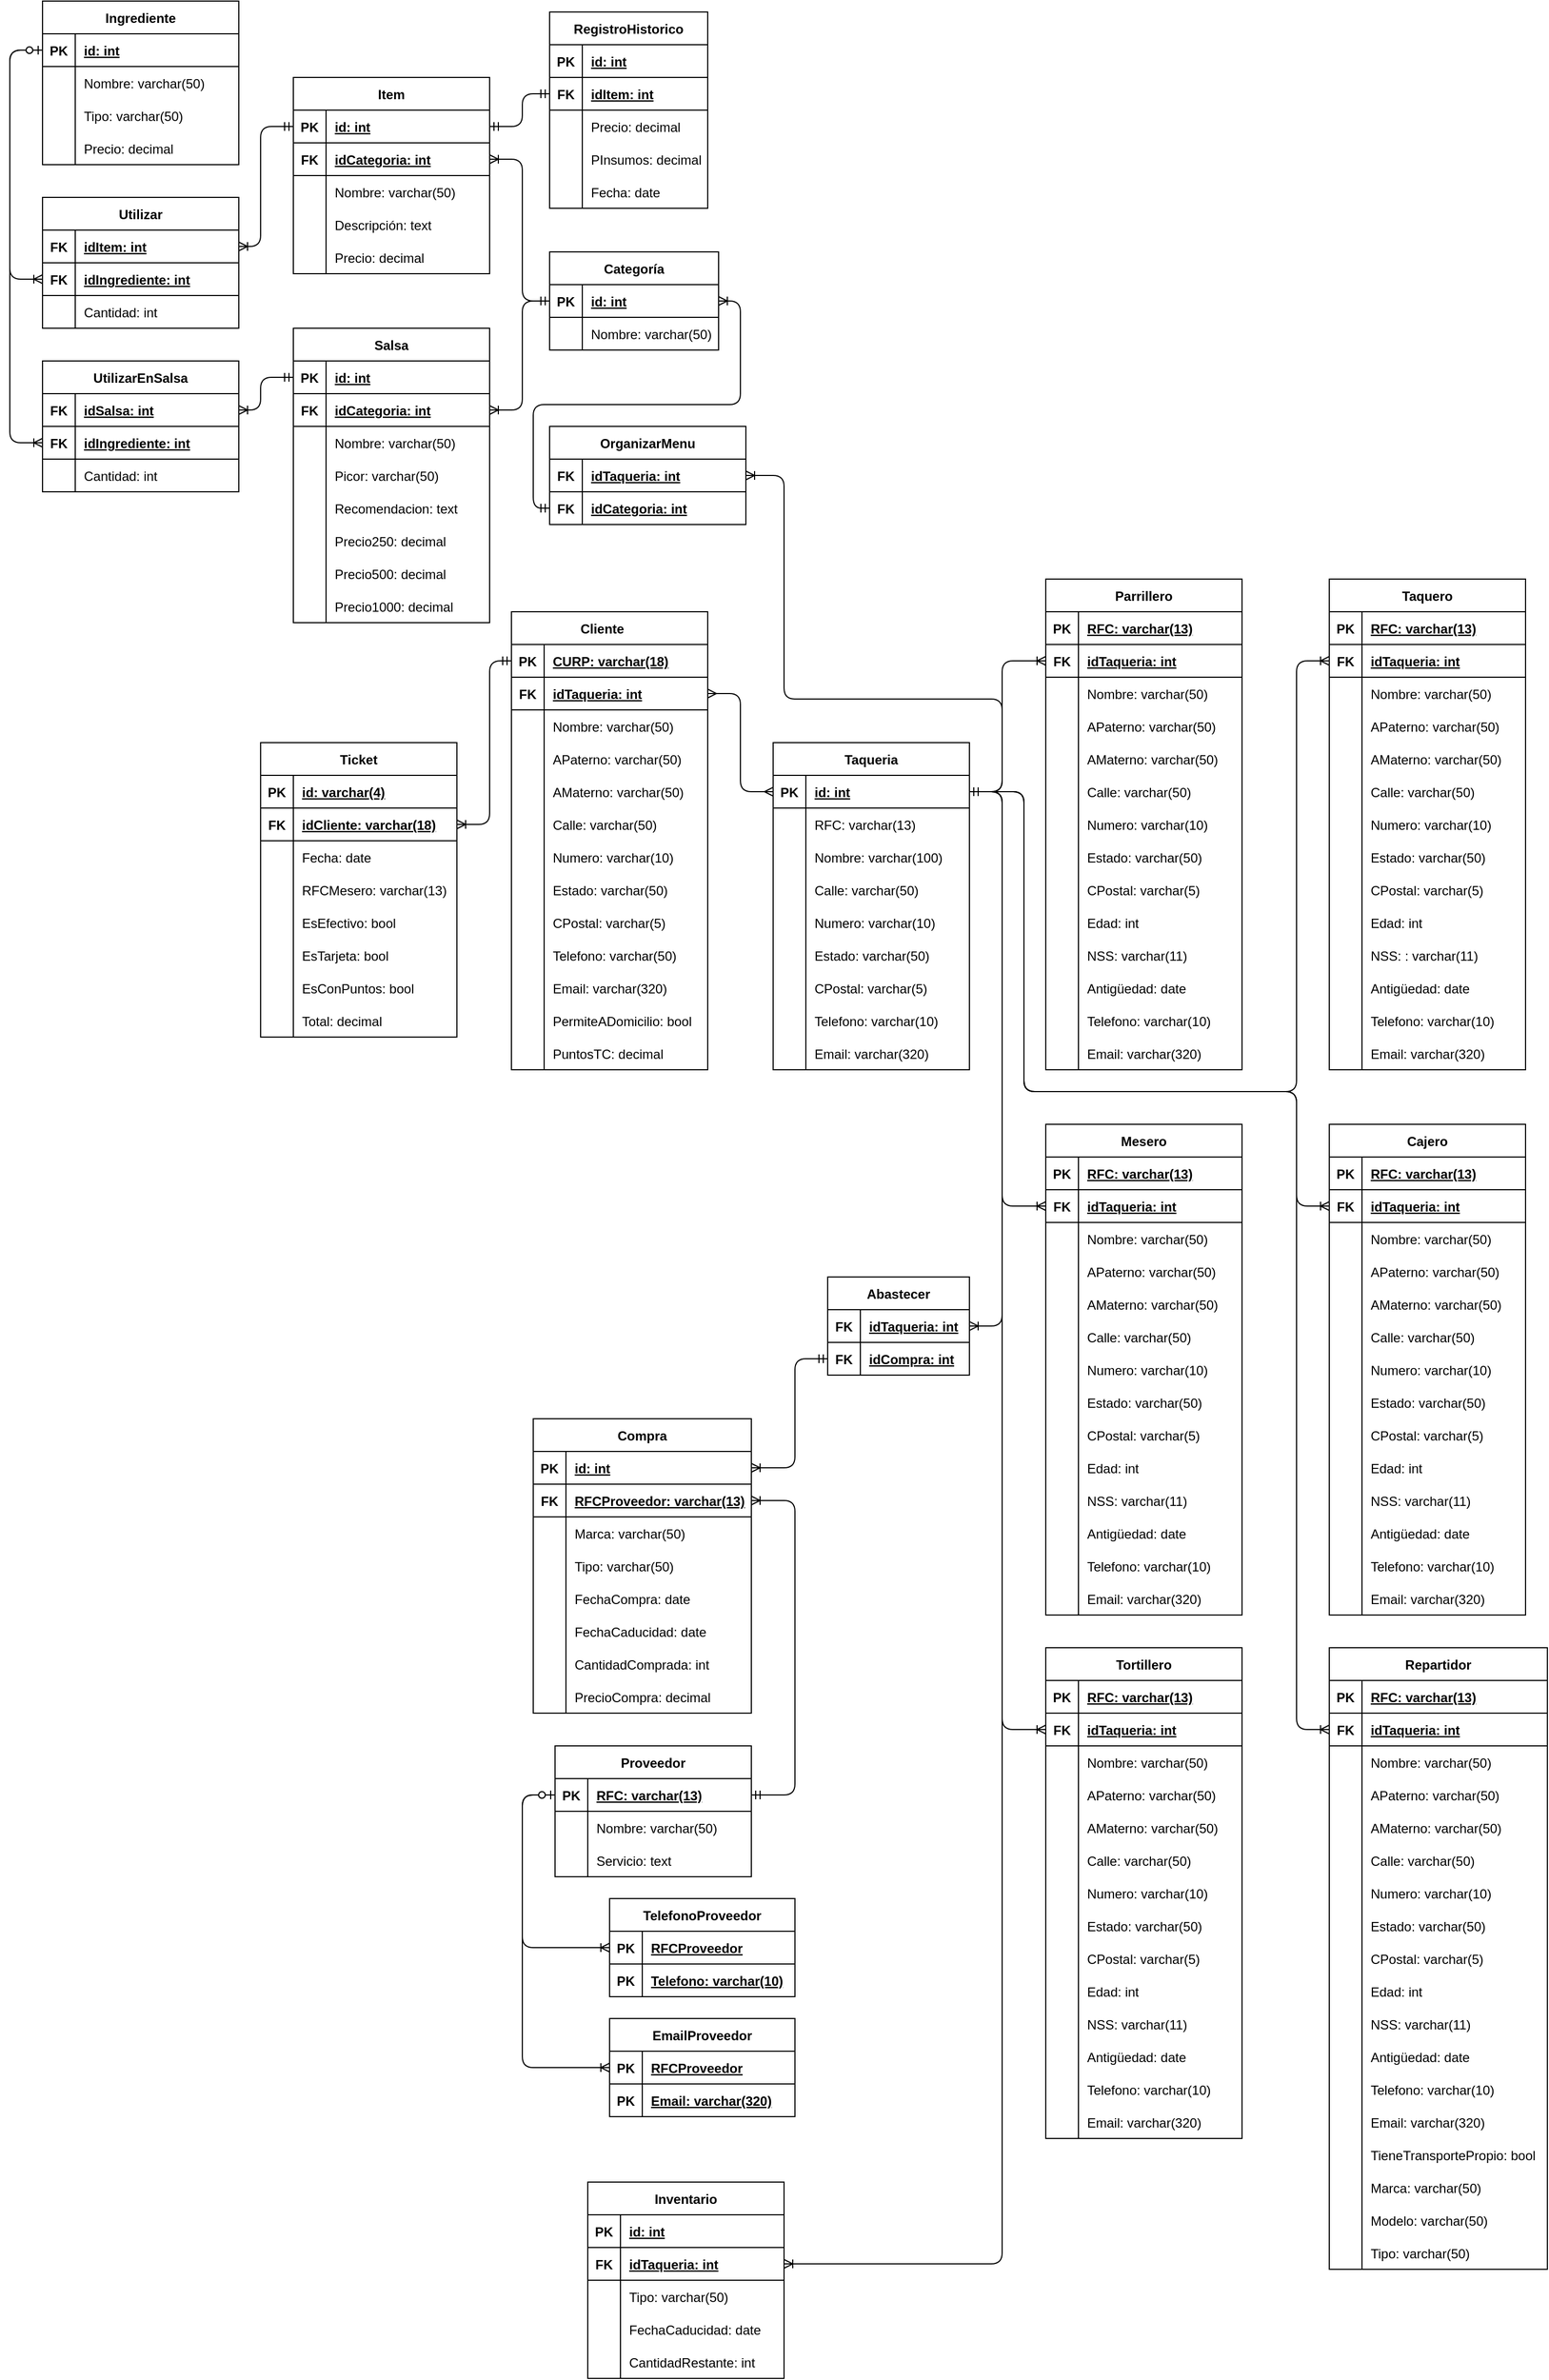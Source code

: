 <mxfile version="19.0.2" type="device"><diagram id="agNr6RYraM9QZuYNOxHq" name="Page-1"><mxGraphModel dx="3435" dy="2542" grid="1" gridSize="10" guides="1" tooltips="1" connect="1" arrows="1" fold="1" page="1" pageScale="1" pageWidth="850" pageHeight="1100" math="0" shadow="0"><root><mxCell id="0"/><mxCell id="1" parent="0"/><mxCell id="_zxdjQDDceq2Ez9TmqDs-1" value="Cliente    " style="shape=table;startSize=30;container=1;collapsible=1;childLayout=tableLayout;fixedRows=1;rowLines=0;fontStyle=1;align=center;resizeLast=1;" parent="1" vertex="1"><mxGeometry x="-180" y="50" width="180" height="420" as="geometry"/></mxCell><mxCell id="_zxdjQDDceq2Ez9TmqDs-2" value="" style="shape=tableRow;horizontal=0;startSize=0;swimlaneHead=0;swimlaneBody=0;fillColor=none;collapsible=0;dropTarget=0;points=[[0,0.5],[1,0.5]];portConstraint=eastwest;top=0;left=0;right=0;bottom=1;" parent="_zxdjQDDceq2Ez9TmqDs-1" vertex="1"><mxGeometry y="30" width="180" height="30" as="geometry"/></mxCell><mxCell id="_zxdjQDDceq2Ez9TmqDs-3" value="PK" style="shape=partialRectangle;connectable=0;fillColor=none;top=0;left=0;bottom=0;right=0;fontStyle=1;overflow=hidden;" parent="_zxdjQDDceq2Ez9TmqDs-2" vertex="1"><mxGeometry width="30" height="30" as="geometry"><mxRectangle width="30" height="30" as="alternateBounds"/></mxGeometry></mxCell><mxCell id="_zxdjQDDceq2Ez9TmqDs-4" value="CURP: varchar(18)" style="shape=partialRectangle;connectable=0;fillColor=none;top=0;left=0;bottom=0;right=0;align=left;spacingLeft=6;fontStyle=5;overflow=hidden;" parent="_zxdjQDDceq2Ez9TmqDs-2" vertex="1"><mxGeometry x="30" width="150" height="30" as="geometry"><mxRectangle width="150" height="30" as="alternateBounds"/></mxGeometry></mxCell><mxCell id="_zxdjQDDceq2Ez9TmqDs-18" style="shape=tableRow;horizontal=0;startSize=0;swimlaneHead=0;swimlaneBody=0;fillColor=none;collapsible=0;dropTarget=0;points=[[0,0.5],[1,0.5]];portConstraint=eastwest;top=0;left=0;right=0;bottom=1;" parent="_zxdjQDDceq2Ez9TmqDs-1" vertex="1"><mxGeometry y="60" width="180" height="30" as="geometry"/></mxCell><mxCell id="_zxdjQDDceq2Ez9TmqDs-19" value="FK" style="shape=partialRectangle;connectable=0;fillColor=none;top=0;left=0;bottom=0;right=0;fontStyle=1;overflow=hidden;" parent="_zxdjQDDceq2Ez9TmqDs-18" vertex="1"><mxGeometry width="30" height="30" as="geometry"><mxRectangle width="30" height="30" as="alternateBounds"/></mxGeometry></mxCell><mxCell id="_zxdjQDDceq2Ez9TmqDs-20" value="idTaqueria: int" style="shape=partialRectangle;connectable=0;fillColor=none;top=0;left=0;bottom=0;right=0;align=left;spacingLeft=6;fontStyle=5;overflow=hidden;" parent="_zxdjQDDceq2Ez9TmqDs-18" vertex="1"><mxGeometry x="30" width="150" height="30" as="geometry"><mxRectangle width="150" height="30" as="alternateBounds"/></mxGeometry></mxCell><mxCell id="_zxdjQDDceq2Ez9TmqDs-5" value="" style="shape=tableRow;horizontal=0;startSize=0;swimlaneHead=0;swimlaneBody=0;fillColor=none;collapsible=0;dropTarget=0;points=[[0,0.5],[1,0.5]];portConstraint=eastwest;top=0;left=0;right=0;bottom=0;" parent="_zxdjQDDceq2Ez9TmqDs-1" vertex="1"><mxGeometry y="90" width="180" height="30" as="geometry"/></mxCell><mxCell id="_zxdjQDDceq2Ez9TmqDs-6" value="" style="shape=partialRectangle;connectable=0;fillColor=none;top=0;left=0;bottom=0;right=0;editable=1;overflow=hidden;" parent="_zxdjQDDceq2Ez9TmqDs-5" vertex="1"><mxGeometry width="30" height="30" as="geometry"><mxRectangle width="30" height="30" as="alternateBounds"/></mxGeometry></mxCell><mxCell id="_zxdjQDDceq2Ez9TmqDs-7" value="Nombre: varchar(50)" style="shape=partialRectangle;connectable=0;fillColor=none;top=0;left=0;bottom=0;right=0;align=left;spacingLeft=6;overflow=hidden;" parent="_zxdjQDDceq2Ez9TmqDs-5" vertex="1"><mxGeometry x="30" width="150" height="30" as="geometry"><mxRectangle width="150" height="30" as="alternateBounds"/></mxGeometry></mxCell><mxCell id="_zxdjQDDceq2Ez9TmqDs-8" value="" style="shape=tableRow;horizontal=0;startSize=0;swimlaneHead=0;swimlaneBody=0;fillColor=none;collapsible=0;dropTarget=0;points=[[0,0.5],[1,0.5]];portConstraint=eastwest;top=0;left=0;right=0;bottom=0;" parent="_zxdjQDDceq2Ez9TmqDs-1" vertex="1"><mxGeometry y="120" width="180" height="30" as="geometry"/></mxCell><mxCell id="_zxdjQDDceq2Ez9TmqDs-9" value="" style="shape=partialRectangle;connectable=0;fillColor=none;top=0;left=0;bottom=0;right=0;editable=1;overflow=hidden;" parent="_zxdjQDDceq2Ez9TmqDs-8" vertex="1"><mxGeometry width="30" height="30" as="geometry"><mxRectangle width="30" height="30" as="alternateBounds"/></mxGeometry></mxCell><mxCell id="_zxdjQDDceq2Ez9TmqDs-10" value="APaterno: varchar(50)" style="shape=partialRectangle;connectable=0;fillColor=none;top=0;left=0;bottom=0;right=0;align=left;spacingLeft=6;overflow=hidden;" parent="_zxdjQDDceq2Ez9TmqDs-8" vertex="1"><mxGeometry x="30" width="150" height="30" as="geometry"><mxRectangle width="150" height="30" as="alternateBounds"/></mxGeometry></mxCell><mxCell id="_zxdjQDDceq2Ez9TmqDs-11" value="" style="shape=tableRow;horizontal=0;startSize=0;swimlaneHead=0;swimlaneBody=0;fillColor=none;collapsible=0;dropTarget=0;points=[[0,0.5],[1,0.5]];portConstraint=eastwest;top=0;left=0;right=0;bottom=0;" parent="_zxdjQDDceq2Ez9TmqDs-1" vertex="1"><mxGeometry y="150" width="180" height="30" as="geometry"/></mxCell><mxCell id="_zxdjQDDceq2Ez9TmqDs-12" value="" style="shape=partialRectangle;connectable=0;fillColor=none;top=0;left=0;bottom=0;right=0;editable=1;overflow=hidden;" parent="_zxdjQDDceq2Ez9TmqDs-11" vertex="1"><mxGeometry width="30" height="30" as="geometry"><mxRectangle width="30" height="30" as="alternateBounds"/></mxGeometry></mxCell><mxCell id="_zxdjQDDceq2Ez9TmqDs-13" value="AMaterno: varchar(50)" style="shape=partialRectangle;connectable=0;fillColor=none;top=0;left=0;bottom=0;right=0;align=left;spacingLeft=6;overflow=hidden;" parent="_zxdjQDDceq2Ez9TmqDs-11" vertex="1"><mxGeometry x="30" width="150" height="30" as="geometry"><mxRectangle width="150" height="30" as="alternateBounds"/></mxGeometry></mxCell><mxCell id="_zxdjQDDceq2Ez9TmqDs-14" style="shape=tableRow;horizontal=0;startSize=0;swimlaneHead=0;swimlaneBody=0;fillColor=none;collapsible=0;dropTarget=0;points=[[0,0.5],[1,0.5]];portConstraint=eastwest;top=0;left=0;right=0;bottom=0;" parent="_zxdjQDDceq2Ez9TmqDs-1" vertex="1"><mxGeometry y="180" width="180" height="30" as="geometry"/></mxCell><mxCell id="_zxdjQDDceq2Ez9TmqDs-15" style="shape=partialRectangle;connectable=0;fillColor=none;top=0;left=0;bottom=0;right=0;editable=1;overflow=hidden;" parent="_zxdjQDDceq2Ez9TmqDs-14" vertex="1"><mxGeometry width="30" height="30" as="geometry"><mxRectangle width="30" height="30" as="alternateBounds"/></mxGeometry></mxCell><mxCell id="_zxdjQDDceq2Ez9TmqDs-16" value="Calle: varchar(50)" style="shape=partialRectangle;connectable=0;fillColor=none;top=0;left=0;bottom=0;right=0;align=left;spacingLeft=6;overflow=hidden;" parent="_zxdjQDDceq2Ez9TmqDs-14" vertex="1"><mxGeometry x="30" width="150" height="30" as="geometry"><mxRectangle width="150" height="30" as="alternateBounds"/></mxGeometry></mxCell><mxCell id="_zxdjQDDceq2Ez9TmqDs-21" style="shape=tableRow;horizontal=0;startSize=0;swimlaneHead=0;swimlaneBody=0;fillColor=none;collapsible=0;dropTarget=0;points=[[0,0.5],[1,0.5]];portConstraint=eastwest;top=0;left=0;right=0;bottom=0;" parent="_zxdjQDDceq2Ez9TmqDs-1" vertex="1"><mxGeometry y="210" width="180" height="30" as="geometry"/></mxCell><mxCell id="_zxdjQDDceq2Ez9TmqDs-22" style="shape=partialRectangle;connectable=0;fillColor=none;top=0;left=0;bottom=0;right=0;editable=1;overflow=hidden;" parent="_zxdjQDDceq2Ez9TmqDs-21" vertex="1"><mxGeometry width="30" height="30" as="geometry"><mxRectangle width="30" height="30" as="alternateBounds"/></mxGeometry></mxCell><mxCell id="_zxdjQDDceq2Ez9TmqDs-23" value="Numero: varchar(10)" style="shape=partialRectangle;connectable=0;fillColor=none;top=0;left=0;bottom=0;right=0;align=left;spacingLeft=6;overflow=hidden;" parent="_zxdjQDDceq2Ez9TmqDs-21" vertex="1"><mxGeometry x="30" width="150" height="30" as="geometry"><mxRectangle width="150" height="30" as="alternateBounds"/></mxGeometry></mxCell><mxCell id="_zxdjQDDceq2Ez9TmqDs-24" style="shape=tableRow;horizontal=0;startSize=0;swimlaneHead=0;swimlaneBody=0;fillColor=none;collapsible=0;dropTarget=0;points=[[0,0.5],[1,0.5]];portConstraint=eastwest;top=0;left=0;right=0;bottom=0;" parent="_zxdjQDDceq2Ez9TmqDs-1" vertex="1"><mxGeometry y="240" width="180" height="30" as="geometry"/></mxCell><mxCell id="_zxdjQDDceq2Ez9TmqDs-25" style="shape=partialRectangle;connectable=0;fillColor=none;top=0;left=0;bottom=0;right=0;editable=1;overflow=hidden;" parent="_zxdjQDDceq2Ez9TmqDs-24" vertex="1"><mxGeometry width="30" height="30" as="geometry"><mxRectangle width="30" height="30" as="alternateBounds"/></mxGeometry></mxCell><mxCell id="_zxdjQDDceq2Ez9TmqDs-26" value="Estado: varchar(50)" style="shape=partialRectangle;connectable=0;fillColor=none;top=0;left=0;bottom=0;right=0;align=left;spacingLeft=6;overflow=hidden;" parent="_zxdjQDDceq2Ez9TmqDs-24" vertex="1"><mxGeometry x="30" width="150" height="30" as="geometry"><mxRectangle width="150" height="30" as="alternateBounds"/></mxGeometry></mxCell><mxCell id="_zxdjQDDceq2Ez9TmqDs-27" style="shape=tableRow;horizontal=0;startSize=0;swimlaneHead=0;swimlaneBody=0;fillColor=none;collapsible=0;dropTarget=0;points=[[0,0.5],[1,0.5]];portConstraint=eastwest;top=0;left=0;right=0;bottom=0;" parent="_zxdjQDDceq2Ez9TmqDs-1" vertex="1"><mxGeometry y="270" width="180" height="30" as="geometry"/></mxCell><mxCell id="_zxdjQDDceq2Ez9TmqDs-28" style="shape=partialRectangle;connectable=0;fillColor=none;top=0;left=0;bottom=0;right=0;editable=1;overflow=hidden;" parent="_zxdjQDDceq2Ez9TmqDs-27" vertex="1"><mxGeometry width="30" height="30" as="geometry"><mxRectangle width="30" height="30" as="alternateBounds"/></mxGeometry></mxCell><mxCell id="_zxdjQDDceq2Ez9TmqDs-29" value="CPostal: varchar(5)" style="shape=partialRectangle;connectable=0;fillColor=none;top=0;left=0;bottom=0;right=0;align=left;spacingLeft=6;overflow=hidden;" parent="_zxdjQDDceq2Ez9TmqDs-27" vertex="1"><mxGeometry x="30" width="150" height="30" as="geometry"><mxRectangle width="150" height="30" as="alternateBounds"/></mxGeometry></mxCell><mxCell id="_zxdjQDDceq2Ez9TmqDs-30" style="shape=tableRow;horizontal=0;startSize=0;swimlaneHead=0;swimlaneBody=0;fillColor=none;collapsible=0;dropTarget=0;points=[[0,0.5],[1,0.5]];portConstraint=eastwest;top=0;left=0;right=0;bottom=0;" parent="_zxdjQDDceq2Ez9TmqDs-1" vertex="1"><mxGeometry y="300" width="180" height="30" as="geometry"/></mxCell><mxCell id="_zxdjQDDceq2Ez9TmqDs-31" style="shape=partialRectangle;connectable=0;fillColor=none;top=0;left=0;bottom=0;right=0;editable=1;overflow=hidden;" parent="_zxdjQDDceq2Ez9TmqDs-30" vertex="1"><mxGeometry width="30" height="30" as="geometry"><mxRectangle width="30" height="30" as="alternateBounds"/></mxGeometry></mxCell><mxCell id="_zxdjQDDceq2Ez9TmqDs-32" value="Telefono: varchar(50)" style="shape=partialRectangle;connectable=0;fillColor=none;top=0;left=0;bottom=0;right=0;align=left;spacingLeft=6;overflow=hidden;" parent="_zxdjQDDceq2Ez9TmqDs-30" vertex="1"><mxGeometry x="30" width="150" height="30" as="geometry"><mxRectangle width="150" height="30" as="alternateBounds"/></mxGeometry></mxCell><mxCell id="_zxdjQDDceq2Ez9TmqDs-33" style="shape=tableRow;horizontal=0;startSize=0;swimlaneHead=0;swimlaneBody=0;fillColor=none;collapsible=0;dropTarget=0;points=[[0,0.5],[1,0.5]];portConstraint=eastwest;top=0;left=0;right=0;bottom=0;" parent="_zxdjQDDceq2Ez9TmqDs-1" vertex="1"><mxGeometry y="330" width="180" height="30" as="geometry"/></mxCell><mxCell id="_zxdjQDDceq2Ez9TmqDs-34" style="shape=partialRectangle;connectable=0;fillColor=none;top=0;left=0;bottom=0;right=0;editable=1;overflow=hidden;" parent="_zxdjQDDceq2Ez9TmqDs-33" vertex="1"><mxGeometry width="30" height="30" as="geometry"><mxRectangle width="30" height="30" as="alternateBounds"/></mxGeometry></mxCell><mxCell id="_zxdjQDDceq2Ez9TmqDs-35" value="Email: varchar(320)" style="shape=partialRectangle;connectable=0;fillColor=none;top=0;left=0;bottom=0;right=0;align=left;spacingLeft=6;overflow=hidden;" parent="_zxdjQDDceq2Ez9TmqDs-33" vertex="1"><mxGeometry x="30" width="150" height="30" as="geometry"><mxRectangle width="150" height="30" as="alternateBounds"/></mxGeometry></mxCell><mxCell id="_zxdjQDDceq2Ez9TmqDs-36" style="shape=tableRow;horizontal=0;startSize=0;swimlaneHead=0;swimlaneBody=0;fillColor=none;collapsible=0;dropTarget=0;points=[[0,0.5],[1,0.5]];portConstraint=eastwest;top=0;left=0;right=0;bottom=0;" parent="_zxdjQDDceq2Ez9TmqDs-1" vertex="1"><mxGeometry y="360" width="180" height="30" as="geometry"/></mxCell><mxCell id="_zxdjQDDceq2Ez9TmqDs-37" style="shape=partialRectangle;connectable=0;fillColor=none;top=0;left=0;bottom=0;right=0;editable=1;overflow=hidden;" parent="_zxdjQDDceq2Ez9TmqDs-36" vertex="1"><mxGeometry width="30" height="30" as="geometry"><mxRectangle width="30" height="30" as="alternateBounds"/></mxGeometry></mxCell><mxCell id="_zxdjQDDceq2Ez9TmqDs-38" value="PermiteADomicilio: bool" style="shape=partialRectangle;connectable=0;fillColor=none;top=0;left=0;bottom=0;right=0;align=left;spacingLeft=6;overflow=hidden;" parent="_zxdjQDDceq2Ez9TmqDs-36" vertex="1"><mxGeometry x="30" width="150" height="30" as="geometry"><mxRectangle width="150" height="30" as="alternateBounds"/></mxGeometry></mxCell><mxCell id="3LLepavEG6jLChknbZ7N-1" style="shape=tableRow;horizontal=0;startSize=0;swimlaneHead=0;swimlaneBody=0;fillColor=none;collapsible=0;dropTarget=0;points=[[0,0.5],[1,0.5]];portConstraint=eastwest;top=0;left=0;right=0;bottom=0;" vertex="1" parent="_zxdjQDDceq2Ez9TmqDs-1"><mxGeometry y="390" width="180" height="30" as="geometry"/></mxCell><mxCell id="3LLepavEG6jLChknbZ7N-2" style="shape=partialRectangle;connectable=0;fillColor=none;top=0;left=0;bottom=0;right=0;editable=1;overflow=hidden;" vertex="1" parent="3LLepavEG6jLChknbZ7N-1"><mxGeometry width="30" height="30" as="geometry"><mxRectangle width="30" height="30" as="alternateBounds"/></mxGeometry></mxCell><mxCell id="3LLepavEG6jLChknbZ7N-3" value="PuntosTC: decimal" style="shape=partialRectangle;connectable=0;fillColor=none;top=0;left=0;bottom=0;right=0;align=left;spacingLeft=6;overflow=hidden;" vertex="1" parent="3LLepavEG6jLChknbZ7N-1"><mxGeometry x="30" width="150" height="30" as="geometry"><mxRectangle width="150" height="30" as="alternateBounds"/></mxGeometry></mxCell><mxCell id="_zxdjQDDceq2Ez9TmqDs-39" value="Taqueria" style="shape=table;startSize=30;container=1;collapsible=1;childLayout=tableLayout;fixedRows=1;rowLines=0;fontStyle=1;align=center;resizeLast=1;" parent="1" vertex="1"><mxGeometry x="60" y="170" width="180" height="300" as="geometry"/></mxCell><mxCell id="_zxdjQDDceq2Ez9TmqDs-40" value="" style="shape=tableRow;horizontal=0;startSize=0;swimlaneHead=0;swimlaneBody=0;fillColor=none;collapsible=0;dropTarget=0;points=[[0,0.5],[1,0.5]];portConstraint=eastwest;top=0;left=0;right=0;bottom=1;" parent="_zxdjQDDceq2Ez9TmqDs-39" vertex="1"><mxGeometry y="30" width="180" height="30" as="geometry"/></mxCell><mxCell id="_zxdjQDDceq2Ez9TmqDs-41" value="PK" style="shape=partialRectangle;connectable=0;fillColor=none;top=0;left=0;bottom=0;right=0;fontStyle=1;overflow=hidden;" parent="_zxdjQDDceq2Ez9TmqDs-40" vertex="1"><mxGeometry width="30" height="30" as="geometry"><mxRectangle width="30" height="30" as="alternateBounds"/></mxGeometry></mxCell><mxCell id="_zxdjQDDceq2Ez9TmqDs-42" value="id: int" style="shape=partialRectangle;connectable=0;fillColor=none;top=0;left=0;bottom=0;right=0;align=left;spacingLeft=6;fontStyle=5;overflow=hidden;" parent="_zxdjQDDceq2Ez9TmqDs-40" vertex="1"><mxGeometry x="30" width="150" height="30" as="geometry"><mxRectangle width="150" height="30" as="alternateBounds"/></mxGeometry></mxCell><mxCell id="_zxdjQDDceq2Ez9TmqDs-43" value="" style="shape=tableRow;horizontal=0;startSize=0;swimlaneHead=0;swimlaneBody=0;fillColor=none;collapsible=0;dropTarget=0;points=[[0,0.5],[1,0.5]];portConstraint=eastwest;top=0;left=0;right=0;bottom=0;" parent="_zxdjQDDceq2Ez9TmqDs-39" vertex="1"><mxGeometry y="60" width="180" height="30" as="geometry"/></mxCell><mxCell id="_zxdjQDDceq2Ez9TmqDs-44" value="" style="shape=partialRectangle;connectable=0;fillColor=none;top=0;left=0;bottom=0;right=0;editable=1;overflow=hidden;" parent="_zxdjQDDceq2Ez9TmqDs-43" vertex="1"><mxGeometry width="30" height="30" as="geometry"><mxRectangle width="30" height="30" as="alternateBounds"/></mxGeometry></mxCell><mxCell id="_zxdjQDDceq2Ez9TmqDs-45" value="RFC: varchar(13)" style="shape=partialRectangle;connectable=0;fillColor=none;top=0;left=0;bottom=0;right=0;align=left;spacingLeft=6;overflow=hidden;" parent="_zxdjQDDceq2Ez9TmqDs-43" vertex="1"><mxGeometry x="30" width="150" height="30" as="geometry"><mxRectangle width="150" height="30" as="alternateBounds"/></mxGeometry></mxCell><mxCell id="_zxdjQDDceq2Ez9TmqDs-46" value="" style="shape=tableRow;horizontal=0;startSize=0;swimlaneHead=0;swimlaneBody=0;fillColor=none;collapsible=0;dropTarget=0;points=[[0,0.5],[1,0.5]];portConstraint=eastwest;top=0;left=0;right=0;bottom=0;" parent="_zxdjQDDceq2Ez9TmqDs-39" vertex="1"><mxGeometry y="90" width="180" height="30" as="geometry"/></mxCell><mxCell id="_zxdjQDDceq2Ez9TmqDs-47" value="" style="shape=partialRectangle;connectable=0;fillColor=none;top=0;left=0;bottom=0;right=0;editable=1;overflow=hidden;" parent="_zxdjQDDceq2Ez9TmqDs-46" vertex="1"><mxGeometry width="30" height="30" as="geometry"><mxRectangle width="30" height="30" as="alternateBounds"/></mxGeometry></mxCell><mxCell id="_zxdjQDDceq2Ez9TmqDs-48" value="Nombre: varchar(100)" style="shape=partialRectangle;connectable=0;fillColor=none;top=0;left=0;bottom=0;right=0;align=left;spacingLeft=6;overflow=hidden;" parent="_zxdjQDDceq2Ez9TmqDs-46" vertex="1"><mxGeometry x="30" width="150" height="30" as="geometry"><mxRectangle width="150" height="30" as="alternateBounds"/></mxGeometry></mxCell><mxCell id="_zxdjQDDceq2Ez9TmqDs-49" value="" style="shape=tableRow;horizontal=0;startSize=0;swimlaneHead=0;swimlaneBody=0;fillColor=none;collapsible=0;dropTarget=0;points=[[0,0.5],[1,0.5]];portConstraint=eastwest;top=0;left=0;right=0;bottom=0;" parent="_zxdjQDDceq2Ez9TmqDs-39" vertex="1"><mxGeometry y="120" width="180" height="30" as="geometry"/></mxCell><mxCell id="_zxdjQDDceq2Ez9TmqDs-50" value="" style="shape=partialRectangle;connectable=0;fillColor=none;top=0;left=0;bottom=0;right=0;editable=1;overflow=hidden;" parent="_zxdjQDDceq2Ez9TmqDs-49" vertex="1"><mxGeometry width="30" height="30" as="geometry"><mxRectangle width="30" height="30" as="alternateBounds"/></mxGeometry></mxCell><mxCell id="_zxdjQDDceq2Ez9TmqDs-51" value="Calle: varchar(50)" style="shape=partialRectangle;connectable=0;fillColor=none;top=0;left=0;bottom=0;right=0;align=left;spacingLeft=6;overflow=hidden;" parent="_zxdjQDDceq2Ez9TmqDs-49" vertex="1"><mxGeometry x="30" width="150" height="30" as="geometry"><mxRectangle width="150" height="30" as="alternateBounds"/></mxGeometry></mxCell><mxCell id="_zxdjQDDceq2Ez9TmqDs-55" style="shape=tableRow;horizontal=0;startSize=0;swimlaneHead=0;swimlaneBody=0;fillColor=none;collapsible=0;dropTarget=0;points=[[0,0.5],[1,0.5]];portConstraint=eastwest;top=0;left=0;right=0;bottom=0;" parent="_zxdjQDDceq2Ez9TmqDs-39" vertex="1"><mxGeometry y="150" width="180" height="30" as="geometry"/></mxCell><mxCell id="_zxdjQDDceq2Ez9TmqDs-56" style="shape=partialRectangle;connectable=0;fillColor=none;top=0;left=0;bottom=0;right=0;editable=1;overflow=hidden;" parent="_zxdjQDDceq2Ez9TmqDs-55" vertex="1"><mxGeometry width="30" height="30" as="geometry"><mxRectangle width="30" height="30" as="alternateBounds"/></mxGeometry></mxCell><mxCell id="_zxdjQDDceq2Ez9TmqDs-57" value="Numero: varchar(10)" style="shape=partialRectangle;connectable=0;fillColor=none;top=0;left=0;bottom=0;right=0;align=left;spacingLeft=6;overflow=hidden;" parent="_zxdjQDDceq2Ez9TmqDs-55" vertex="1"><mxGeometry x="30" width="150" height="30" as="geometry"><mxRectangle width="150" height="30" as="alternateBounds"/></mxGeometry></mxCell><mxCell id="_zxdjQDDceq2Ez9TmqDs-52" style="shape=tableRow;horizontal=0;startSize=0;swimlaneHead=0;swimlaneBody=0;fillColor=none;collapsible=0;dropTarget=0;points=[[0,0.5],[1,0.5]];portConstraint=eastwest;top=0;left=0;right=0;bottom=0;" parent="_zxdjQDDceq2Ez9TmqDs-39" vertex="1"><mxGeometry y="180" width="180" height="30" as="geometry"/></mxCell><mxCell id="_zxdjQDDceq2Ez9TmqDs-53" style="shape=partialRectangle;connectable=0;fillColor=none;top=0;left=0;bottom=0;right=0;editable=1;overflow=hidden;" parent="_zxdjQDDceq2Ez9TmqDs-52" vertex="1"><mxGeometry width="30" height="30" as="geometry"><mxRectangle width="30" height="30" as="alternateBounds"/></mxGeometry></mxCell><mxCell id="_zxdjQDDceq2Ez9TmqDs-54" value="Estado: varchar(50)" style="shape=partialRectangle;connectable=0;fillColor=none;top=0;left=0;bottom=0;right=0;align=left;spacingLeft=6;overflow=hidden;" parent="_zxdjQDDceq2Ez9TmqDs-52" vertex="1"><mxGeometry x="30" width="150" height="30" as="geometry"><mxRectangle width="150" height="30" as="alternateBounds"/></mxGeometry></mxCell><mxCell id="_zxdjQDDceq2Ez9TmqDs-61" style="shape=tableRow;horizontal=0;startSize=0;swimlaneHead=0;swimlaneBody=0;fillColor=none;collapsible=0;dropTarget=0;points=[[0,0.5],[1,0.5]];portConstraint=eastwest;top=0;left=0;right=0;bottom=0;" parent="_zxdjQDDceq2Ez9TmqDs-39" vertex="1"><mxGeometry y="210" width="180" height="30" as="geometry"/></mxCell><mxCell id="_zxdjQDDceq2Ez9TmqDs-62" style="shape=partialRectangle;connectable=0;fillColor=none;top=0;left=0;bottom=0;right=0;editable=1;overflow=hidden;" parent="_zxdjQDDceq2Ez9TmqDs-61" vertex="1"><mxGeometry width="30" height="30" as="geometry"><mxRectangle width="30" height="30" as="alternateBounds"/></mxGeometry></mxCell><mxCell id="_zxdjQDDceq2Ez9TmqDs-63" value="CPostal: varchar(5)" style="shape=partialRectangle;connectable=0;fillColor=none;top=0;left=0;bottom=0;right=0;align=left;spacingLeft=6;overflow=hidden;" parent="_zxdjQDDceq2Ez9TmqDs-61" vertex="1"><mxGeometry x="30" width="150" height="30" as="geometry"><mxRectangle width="150" height="30" as="alternateBounds"/></mxGeometry></mxCell><mxCell id="_zxdjQDDceq2Ez9TmqDs-58" style="shape=tableRow;horizontal=0;startSize=0;swimlaneHead=0;swimlaneBody=0;fillColor=none;collapsible=0;dropTarget=0;points=[[0,0.5],[1,0.5]];portConstraint=eastwest;top=0;left=0;right=0;bottom=0;" parent="_zxdjQDDceq2Ez9TmqDs-39" vertex="1"><mxGeometry y="240" width="180" height="30" as="geometry"/></mxCell><mxCell id="_zxdjQDDceq2Ez9TmqDs-59" style="shape=partialRectangle;connectable=0;fillColor=none;top=0;left=0;bottom=0;right=0;editable=1;overflow=hidden;" parent="_zxdjQDDceq2Ez9TmqDs-58" vertex="1"><mxGeometry width="30" height="30" as="geometry"><mxRectangle width="30" height="30" as="alternateBounds"/></mxGeometry></mxCell><mxCell id="_zxdjQDDceq2Ez9TmqDs-60" value="Telefono: varchar(10)" style="shape=partialRectangle;connectable=0;fillColor=none;top=0;left=0;bottom=0;right=0;align=left;spacingLeft=6;overflow=hidden;" parent="_zxdjQDDceq2Ez9TmqDs-58" vertex="1"><mxGeometry x="30" width="150" height="30" as="geometry"><mxRectangle width="150" height="30" as="alternateBounds"/></mxGeometry></mxCell><mxCell id="_zxdjQDDceq2Ez9TmqDs-64" style="shape=tableRow;horizontal=0;startSize=0;swimlaneHead=0;swimlaneBody=0;fillColor=none;collapsible=0;dropTarget=0;points=[[0,0.5],[1,0.5]];portConstraint=eastwest;top=0;left=0;right=0;bottom=0;" parent="_zxdjQDDceq2Ez9TmqDs-39" vertex="1"><mxGeometry y="270" width="180" height="30" as="geometry"/></mxCell><mxCell id="_zxdjQDDceq2Ez9TmqDs-65" style="shape=partialRectangle;connectable=0;fillColor=none;top=0;left=0;bottom=0;right=0;editable=1;overflow=hidden;" parent="_zxdjQDDceq2Ez9TmqDs-64" vertex="1"><mxGeometry width="30" height="30" as="geometry"><mxRectangle width="30" height="30" as="alternateBounds"/></mxGeometry></mxCell><mxCell id="_zxdjQDDceq2Ez9TmqDs-66" value="Email: varchar(320)" style="shape=partialRectangle;connectable=0;fillColor=none;top=0;left=0;bottom=0;right=0;align=left;spacingLeft=6;overflow=hidden;" parent="_zxdjQDDceq2Ez9TmqDs-64" vertex="1"><mxGeometry x="30" width="150" height="30" as="geometry"><mxRectangle width="150" height="30" as="alternateBounds"/></mxGeometry></mxCell><mxCell id="_zxdjQDDceq2Ez9TmqDs-68" value="Parrillero" style="shape=table;startSize=30;container=1;collapsible=1;childLayout=tableLayout;fixedRows=1;rowLines=0;fontStyle=1;align=center;resizeLast=1;" parent="1" vertex="1"><mxGeometry x="310" y="20" width="180" height="450" as="geometry"/></mxCell><mxCell id="_zxdjQDDceq2Ez9TmqDs-69" value="" style="shape=tableRow;horizontal=0;startSize=0;swimlaneHead=0;swimlaneBody=0;fillColor=none;collapsible=0;dropTarget=0;points=[[0,0.5],[1,0.5]];portConstraint=eastwest;top=0;left=0;right=0;bottom=1;" parent="_zxdjQDDceq2Ez9TmqDs-68" vertex="1"><mxGeometry y="30" width="180" height="30" as="geometry"/></mxCell><mxCell id="_zxdjQDDceq2Ez9TmqDs-70" value="PK" style="shape=partialRectangle;connectable=0;fillColor=none;top=0;left=0;bottom=0;right=0;fontStyle=1;overflow=hidden;" parent="_zxdjQDDceq2Ez9TmqDs-69" vertex="1"><mxGeometry width="30" height="30" as="geometry"><mxRectangle width="30" height="30" as="alternateBounds"/></mxGeometry></mxCell><mxCell id="_zxdjQDDceq2Ez9TmqDs-71" value="RFC: varchar(13)" style="shape=partialRectangle;connectable=0;fillColor=none;top=0;left=0;bottom=0;right=0;align=left;spacingLeft=6;fontStyle=5;overflow=hidden;" parent="_zxdjQDDceq2Ez9TmqDs-69" vertex="1"><mxGeometry x="30" width="150" height="30" as="geometry"><mxRectangle width="150" height="30" as="alternateBounds"/></mxGeometry></mxCell><mxCell id="_zxdjQDDceq2Ez9TmqDs-84" style="shape=tableRow;horizontal=0;startSize=0;swimlaneHead=0;swimlaneBody=0;fillColor=none;collapsible=0;dropTarget=0;points=[[0,0.5],[1,0.5]];portConstraint=eastwest;top=0;left=0;right=0;bottom=1;" parent="_zxdjQDDceq2Ez9TmqDs-68" vertex="1"><mxGeometry y="60" width="180" height="30" as="geometry"/></mxCell><mxCell id="_zxdjQDDceq2Ez9TmqDs-85" value="FK" style="shape=partialRectangle;connectable=0;fillColor=none;top=0;left=0;bottom=0;right=0;fontStyle=1;overflow=hidden;" parent="_zxdjQDDceq2Ez9TmqDs-84" vertex="1"><mxGeometry width="30" height="30" as="geometry"><mxRectangle width="30" height="30" as="alternateBounds"/></mxGeometry></mxCell><mxCell id="_zxdjQDDceq2Ez9TmqDs-86" value="idTaqueria: int" style="shape=partialRectangle;connectable=0;fillColor=none;top=0;left=0;bottom=0;right=0;align=left;spacingLeft=6;fontStyle=5;overflow=hidden;" parent="_zxdjQDDceq2Ez9TmqDs-84" vertex="1"><mxGeometry x="30" width="150" height="30" as="geometry"><mxRectangle width="150" height="30" as="alternateBounds"/></mxGeometry></mxCell><mxCell id="_zxdjQDDceq2Ez9TmqDs-72" value="" style="shape=tableRow;horizontal=0;startSize=0;swimlaneHead=0;swimlaneBody=0;fillColor=none;collapsible=0;dropTarget=0;points=[[0,0.5],[1,0.5]];portConstraint=eastwest;top=0;left=0;right=0;bottom=0;" parent="_zxdjQDDceq2Ez9TmqDs-68" vertex="1"><mxGeometry y="90" width="180" height="30" as="geometry"/></mxCell><mxCell id="_zxdjQDDceq2Ez9TmqDs-73" value="" style="shape=partialRectangle;connectable=0;fillColor=none;top=0;left=0;bottom=0;right=0;editable=1;overflow=hidden;" parent="_zxdjQDDceq2Ez9TmqDs-72" vertex="1"><mxGeometry width="30" height="30" as="geometry"><mxRectangle width="30" height="30" as="alternateBounds"/></mxGeometry></mxCell><mxCell id="_zxdjQDDceq2Ez9TmqDs-74" value="Nombre: varchar(50)" style="shape=partialRectangle;connectable=0;fillColor=none;top=0;left=0;bottom=0;right=0;align=left;spacingLeft=6;overflow=hidden;" parent="_zxdjQDDceq2Ez9TmqDs-72" vertex="1"><mxGeometry x="30" width="150" height="30" as="geometry"><mxRectangle width="150" height="30" as="alternateBounds"/></mxGeometry></mxCell><mxCell id="_zxdjQDDceq2Ez9TmqDs-75" value="" style="shape=tableRow;horizontal=0;startSize=0;swimlaneHead=0;swimlaneBody=0;fillColor=none;collapsible=0;dropTarget=0;points=[[0,0.5],[1,0.5]];portConstraint=eastwest;top=0;left=0;right=0;bottom=0;" parent="_zxdjQDDceq2Ez9TmqDs-68" vertex="1"><mxGeometry y="120" width="180" height="30" as="geometry"/></mxCell><mxCell id="_zxdjQDDceq2Ez9TmqDs-76" value="" style="shape=partialRectangle;connectable=0;fillColor=none;top=0;left=0;bottom=0;right=0;editable=1;overflow=hidden;" parent="_zxdjQDDceq2Ez9TmqDs-75" vertex="1"><mxGeometry width="30" height="30" as="geometry"><mxRectangle width="30" height="30" as="alternateBounds"/></mxGeometry></mxCell><mxCell id="_zxdjQDDceq2Ez9TmqDs-77" value="APaterno: varchar(50)" style="shape=partialRectangle;connectable=0;fillColor=none;top=0;left=0;bottom=0;right=0;align=left;spacingLeft=6;overflow=hidden;" parent="_zxdjQDDceq2Ez9TmqDs-75" vertex="1"><mxGeometry x="30" width="150" height="30" as="geometry"><mxRectangle width="150" height="30" as="alternateBounds"/></mxGeometry></mxCell><mxCell id="_zxdjQDDceq2Ez9TmqDs-78" value="" style="shape=tableRow;horizontal=0;startSize=0;swimlaneHead=0;swimlaneBody=0;fillColor=none;collapsible=0;dropTarget=0;points=[[0,0.5],[1,0.5]];portConstraint=eastwest;top=0;left=0;right=0;bottom=0;" parent="_zxdjQDDceq2Ez9TmqDs-68" vertex="1"><mxGeometry y="150" width="180" height="30" as="geometry"/></mxCell><mxCell id="_zxdjQDDceq2Ez9TmqDs-79" value="" style="shape=partialRectangle;connectable=0;fillColor=none;top=0;left=0;bottom=0;right=0;editable=1;overflow=hidden;" parent="_zxdjQDDceq2Ez9TmqDs-78" vertex="1"><mxGeometry width="30" height="30" as="geometry"><mxRectangle width="30" height="30" as="alternateBounds"/></mxGeometry></mxCell><mxCell id="_zxdjQDDceq2Ez9TmqDs-80" value="AMaterno: varchar(50)" style="shape=partialRectangle;connectable=0;fillColor=none;top=0;left=0;bottom=0;right=0;align=left;spacingLeft=6;overflow=hidden;" parent="_zxdjQDDceq2Ez9TmqDs-78" vertex="1"><mxGeometry x="30" width="150" height="30" as="geometry"><mxRectangle width="150" height="30" as="alternateBounds"/></mxGeometry></mxCell><mxCell id="_zxdjQDDceq2Ez9TmqDs-93" style="shape=tableRow;horizontal=0;startSize=0;swimlaneHead=0;swimlaneBody=0;fillColor=none;collapsible=0;dropTarget=0;points=[[0,0.5],[1,0.5]];portConstraint=eastwest;top=0;left=0;right=0;bottom=0;" parent="_zxdjQDDceq2Ez9TmqDs-68" vertex="1"><mxGeometry y="180" width="180" height="30" as="geometry"/></mxCell><mxCell id="_zxdjQDDceq2Ez9TmqDs-94" style="shape=partialRectangle;connectable=0;fillColor=none;top=0;left=0;bottom=0;right=0;editable=1;overflow=hidden;" parent="_zxdjQDDceq2Ez9TmqDs-93" vertex="1"><mxGeometry width="30" height="30" as="geometry"><mxRectangle width="30" height="30" as="alternateBounds"/></mxGeometry></mxCell><mxCell id="_zxdjQDDceq2Ez9TmqDs-95" value="Calle: varchar(50)" style="shape=partialRectangle;connectable=0;fillColor=none;top=0;left=0;bottom=0;right=0;align=left;spacingLeft=6;overflow=hidden;" parent="_zxdjQDDceq2Ez9TmqDs-93" vertex="1"><mxGeometry x="30" width="150" height="30" as="geometry"><mxRectangle width="150" height="30" as="alternateBounds"/></mxGeometry></mxCell><mxCell id="_zxdjQDDceq2Ez9TmqDs-90" style="shape=tableRow;horizontal=0;startSize=0;swimlaneHead=0;swimlaneBody=0;fillColor=none;collapsible=0;dropTarget=0;points=[[0,0.5],[1,0.5]];portConstraint=eastwest;top=0;left=0;right=0;bottom=0;" parent="_zxdjQDDceq2Ez9TmqDs-68" vertex="1"><mxGeometry y="210" width="180" height="30" as="geometry"/></mxCell><mxCell id="_zxdjQDDceq2Ez9TmqDs-91" style="shape=partialRectangle;connectable=0;fillColor=none;top=0;left=0;bottom=0;right=0;editable=1;overflow=hidden;" parent="_zxdjQDDceq2Ez9TmqDs-90" vertex="1"><mxGeometry width="30" height="30" as="geometry"><mxRectangle width="30" height="30" as="alternateBounds"/></mxGeometry></mxCell><mxCell id="_zxdjQDDceq2Ez9TmqDs-92" value="Numero: varchar(10)" style="shape=partialRectangle;connectable=0;fillColor=none;top=0;left=0;bottom=0;right=0;align=left;spacingLeft=6;overflow=hidden;" parent="_zxdjQDDceq2Ez9TmqDs-90" vertex="1"><mxGeometry x="30" width="150" height="30" as="geometry"><mxRectangle width="150" height="30" as="alternateBounds"/></mxGeometry></mxCell><mxCell id="_zxdjQDDceq2Ez9TmqDs-87" style="shape=tableRow;horizontal=0;startSize=0;swimlaneHead=0;swimlaneBody=0;fillColor=none;collapsible=0;dropTarget=0;points=[[0,0.5],[1,0.5]];portConstraint=eastwest;top=0;left=0;right=0;bottom=0;" parent="_zxdjQDDceq2Ez9TmqDs-68" vertex="1"><mxGeometry y="240" width="180" height="30" as="geometry"/></mxCell><mxCell id="_zxdjQDDceq2Ez9TmqDs-88" style="shape=partialRectangle;connectable=0;fillColor=none;top=0;left=0;bottom=0;right=0;editable=1;overflow=hidden;" parent="_zxdjQDDceq2Ez9TmqDs-87" vertex="1"><mxGeometry width="30" height="30" as="geometry"><mxRectangle width="30" height="30" as="alternateBounds"/></mxGeometry></mxCell><mxCell id="_zxdjQDDceq2Ez9TmqDs-89" value="Estado: varchar(50)" style="shape=partialRectangle;connectable=0;fillColor=none;top=0;left=0;bottom=0;right=0;align=left;spacingLeft=6;overflow=hidden;" parent="_zxdjQDDceq2Ez9TmqDs-87" vertex="1"><mxGeometry x="30" width="150" height="30" as="geometry"><mxRectangle width="150" height="30" as="alternateBounds"/></mxGeometry></mxCell><mxCell id="_zxdjQDDceq2Ez9TmqDs-102" style="shape=tableRow;horizontal=0;startSize=0;swimlaneHead=0;swimlaneBody=0;fillColor=none;collapsible=0;dropTarget=0;points=[[0,0.5],[1,0.5]];portConstraint=eastwest;top=0;left=0;right=0;bottom=0;" parent="_zxdjQDDceq2Ez9TmqDs-68" vertex="1"><mxGeometry y="270" width="180" height="30" as="geometry"/></mxCell><mxCell id="_zxdjQDDceq2Ez9TmqDs-103" style="shape=partialRectangle;connectable=0;fillColor=none;top=0;left=0;bottom=0;right=0;editable=1;overflow=hidden;" parent="_zxdjQDDceq2Ez9TmqDs-102" vertex="1"><mxGeometry width="30" height="30" as="geometry"><mxRectangle width="30" height="30" as="alternateBounds"/></mxGeometry></mxCell><mxCell id="_zxdjQDDceq2Ez9TmqDs-104" value="CPostal: varchar(5)" style="shape=partialRectangle;connectable=0;fillColor=none;top=0;left=0;bottom=0;right=0;align=left;spacingLeft=6;overflow=hidden;" parent="_zxdjQDDceq2Ez9TmqDs-102" vertex="1"><mxGeometry x="30" width="150" height="30" as="geometry"><mxRectangle width="150" height="30" as="alternateBounds"/></mxGeometry></mxCell><mxCell id="_zxdjQDDceq2Ez9TmqDs-99" style="shape=tableRow;horizontal=0;startSize=0;swimlaneHead=0;swimlaneBody=0;fillColor=none;collapsible=0;dropTarget=0;points=[[0,0.5],[1,0.5]];portConstraint=eastwest;top=0;left=0;right=0;bottom=0;" parent="_zxdjQDDceq2Ez9TmqDs-68" vertex="1"><mxGeometry y="300" width="180" height="30" as="geometry"/></mxCell><mxCell id="_zxdjQDDceq2Ez9TmqDs-100" style="shape=partialRectangle;connectable=0;fillColor=none;top=0;left=0;bottom=0;right=0;editable=1;overflow=hidden;" parent="_zxdjQDDceq2Ez9TmqDs-99" vertex="1"><mxGeometry width="30" height="30" as="geometry"><mxRectangle width="30" height="30" as="alternateBounds"/></mxGeometry></mxCell><mxCell id="_zxdjQDDceq2Ez9TmqDs-101" value="Edad: int" style="shape=partialRectangle;connectable=0;fillColor=none;top=0;left=0;bottom=0;right=0;align=left;spacingLeft=6;overflow=hidden;" parent="_zxdjQDDceq2Ez9TmqDs-99" vertex="1"><mxGeometry x="30" width="150" height="30" as="geometry"><mxRectangle width="150" height="30" as="alternateBounds"/></mxGeometry></mxCell><mxCell id="_zxdjQDDceq2Ez9TmqDs-96" style="shape=tableRow;horizontal=0;startSize=0;swimlaneHead=0;swimlaneBody=0;fillColor=none;collapsible=0;dropTarget=0;points=[[0,0.5],[1,0.5]];portConstraint=eastwest;top=0;left=0;right=0;bottom=0;" parent="_zxdjQDDceq2Ez9TmqDs-68" vertex="1"><mxGeometry y="330" width="180" height="30" as="geometry"/></mxCell><mxCell id="_zxdjQDDceq2Ez9TmqDs-97" style="shape=partialRectangle;connectable=0;fillColor=none;top=0;left=0;bottom=0;right=0;editable=1;overflow=hidden;" parent="_zxdjQDDceq2Ez9TmqDs-96" vertex="1"><mxGeometry width="30" height="30" as="geometry"><mxRectangle width="30" height="30" as="alternateBounds"/></mxGeometry></mxCell><mxCell id="_zxdjQDDceq2Ez9TmqDs-98" value="NSS: varchar(11)" style="shape=partialRectangle;connectable=0;fillColor=none;top=0;left=0;bottom=0;right=0;align=left;spacingLeft=6;overflow=hidden;" parent="_zxdjQDDceq2Ez9TmqDs-96" vertex="1"><mxGeometry x="30" width="150" height="30" as="geometry"><mxRectangle width="150" height="30" as="alternateBounds"/></mxGeometry></mxCell><mxCell id="_zxdjQDDceq2Ez9TmqDs-108" style="shape=tableRow;horizontal=0;startSize=0;swimlaneHead=0;swimlaneBody=0;fillColor=none;collapsible=0;dropTarget=0;points=[[0,0.5],[1,0.5]];portConstraint=eastwest;top=0;left=0;right=0;bottom=0;" parent="_zxdjQDDceq2Ez9TmqDs-68" vertex="1"><mxGeometry y="360" width="180" height="30" as="geometry"/></mxCell><mxCell id="_zxdjQDDceq2Ez9TmqDs-109" style="shape=partialRectangle;connectable=0;fillColor=none;top=0;left=0;bottom=0;right=0;editable=1;overflow=hidden;" parent="_zxdjQDDceq2Ez9TmqDs-108" vertex="1"><mxGeometry width="30" height="30" as="geometry"><mxRectangle width="30" height="30" as="alternateBounds"/></mxGeometry></mxCell><mxCell id="_zxdjQDDceq2Ez9TmqDs-110" value="Antigüedad: date" style="shape=partialRectangle;connectable=0;fillColor=none;top=0;left=0;bottom=0;right=0;align=left;spacingLeft=6;overflow=hidden;" parent="_zxdjQDDceq2Ez9TmqDs-108" vertex="1"><mxGeometry x="30" width="150" height="30" as="geometry"><mxRectangle width="150" height="30" as="alternateBounds"/></mxGeometry></mxCell><mxCell id="_zxdjQDDceq2Ez9TmqDs-105" style="shape=tableRow;horizontal=0;startSize=0;swimlaneHead=0;swimlaneBody=0;fillColor=none;collapsible=0;dropTarget=0;points=[[0,0.5],[1,0.5]];portConstraint=eastwest;top=0;left=0;right=0;bottom=0;" parent="_zxdjQDDceq2Ez9TmqDs-68" vertex="1"><mxGeometry y="390" width="180" height="30" as="geometry"/></mxCell><mxCell id="_zxdjQDDceq2Ez9TmqDs-106" style="shape=partialRectangle;connectable=0;fillColor=none;top=0;left=0;bottom=0;right=0;editable=1;overflow=hidden;" parent="_zxdjQDDceq2Ez9TmqDs-105" vertex="1"><mxGeometry width="30" height="30" as="geometry"><mxRectangle width="30" height="30" as="alternateBounds"/></mxGeometry></mxCell><mxCell id="_zxdjQDDceq2Ez9TmqDs-107" value="Telefono: varchar(10)" style="shape=partialRectangle;connectable=0;fillColor=none;top=0;left=0;bottom=0;right=0;align=left;spacingLeft=6;overflow=hidden;" parent="_zxdjQDDceq2Ez9TmqDs-105" vertex="1"><mxGeometry x="30" width="150" height="30" as="geometry"><mxRectangle width="150" height="30" as="alternateBounds"/></mxGeometry></mxCell><mxCell id="_zxdjQDDceq2Ez9TmqDs-111" style="shape=tableRow;horizontal=0;startSize=0;swimlaneHead=0;swimlaneBody=0;fillColor=none;collapsible=0;dropTarget=0;points=[[0,0.5],[1,0.5]];portConstraint=eastwest;top=0;left=0;right=0;bottom=0;" parent="_zxdjQDDceq2Ez9TmqDs-68" vertex="1"><mxGeometry y="420" width="180" height="30" as="geometry"/></mxCell><mxCell id="_zxdjQDDceq2Ez9TmqDs-112" style="shape=partialRectangle;connectable=0;fillColor=none;top=0;left=0;bottom=0;right=0;editable=1;overflow=hidden;" parent="_zxdjQDDceq2Ez9TmqDs-111" vertex="1"><mxGeometry width="30" height="30" as="geometry"><mxRectangle width="30" height="30" as="alternateBounds"/></mxGeometry></mxCell><mxCell id="_zxdjQDDceq2Ez9TmqDs-113" value="Email: varchar(320)" style="shape=partialRectangle;connectable=0;fillColor=none;top=0;left=0;bottom=0;right=0;align=left;spacingLeft=6;overflow=hidden;" parent="_zxdjQDDceq2Ez9TmqDs-111" vertex="1"><mxGeometry x="30" width="150" height="30" as="geometry"><mxRectangle width="150" height="30" as="alternateBounds"/></mxGeometry></mxCell><mxCell id="_zxdjQDDceq2Ez9TmqDs-114" value="" style="fontSize=12;html=1;endArrow=ERoneToMany;startArrow=ERmandOne;rounded=1;entryX=0;entryY=0.5;entryDx=0;entryDy=0;endFill=0;" parent="1" target="_zxdjQDDceq2Ez9TmqDs-84" edge="1"><mxGeometry width="100" height="100" relative="1" as="geometry"><mxPoint x="240" y="215" as="sourcePoint"/><mxPoint x="290" y="460" as="targetPoint"/><Array as="points"><mxPoint x="270" y="215"/><mxPoint x="270" y="95"/></Array></mxGeometry></mxCell><mxCell id="_zxdjQDDceq2Ez9TmqDs-116" value="" style="edgeStyle=entityRelationEdgeStyle;fontSize=12;html=1;endArrow=ERmany;startArrow=ERmany;rounded=1;entryX=0;entryY=0.5;entryDx=0;entryDy=0;exitX=1;exitY=0.5;exitDx=0;exitDy=0;" parent="1" source="_zxdjQDDceq2Ez9TmqDs-18" target="_zxdjQDDceq2Ez9TmqDs-40" edge="1"><mxGeometry width="100" height="100" relative="1" as="geometry"><mxPoint x="-10" y="320" as="sourcePoint"/><mxPoint x="90" y="220" as="targetPoint"/></mxGeometry></mxCell><mxCell id="_zxdjQDDceq2Ez9TmqDs-117" value="Mesero" style="shape=table;startSize=30;container=1;collapsible=1;childLayout=tableLayout;fixedRows=1;rowLines=0;fontStyle=1;align=center;resizeLast=1;" parent="1" vertex="1"><mxGeometry x="310" y="520" width="180" height="450" as="geometry"/></mxCell><mxCell id="_zxdjQDDceq2Ez9TmqDs-118" value="" style="shape=tableRow;horizontal=0;startSize=0;swimlaneHead=0;swimlaneBody=0;fillColor=none;collapsible=0;dropTarget=0;points=[[0,0.5],[1,0.5]];portConstraint=eastwest;top=0;left=0;right=0;bottom=1;" parent="_zxdjQDDceq2Ez9TmqDs-117" vertex="1"><mxGeometry y="30" width="180" height="30" as="geometry"/></mxCell><mxCell id="_zxdjQDDceq2Ez9TmqDs-119" value="PK" style="shape=partialRectangle;connectable=0;fillColor=none;top=0;left=0;bottom=0;right=0;fontStyle=1;overflow=hidden;" parent="_zxdjQDDceq2Ez9TmqDs-118" vertex="1"><mxGeometry width="30" height="30" as="geometry"><mxRectangle width="30" height="30" as="alternateBounds"/></mxGeometry></mxCell><mxCell id="_zxdjQDDceq2Ez9TmqDs-120" value="RFC: varchar(13)" style="shape=partialRectangle;connectable=0;fillColor=none;top=0;left=0;bottom=0;right=0;align=left;spacingLeft=6;fontStyle=5;overflow=hidden;" parent="_zxdjQDDceq2Ez9TmqDs-118" vertex="1"><mxGeometry x="30" width="150" height="30" as="geometry"><mxRectangle width="150" height="30" as="alternateBounds"/></mxGeometry></mxCell><mxCell id="_zxdjQDDceq2Ez9TmqDs-121" style="shape=tableRow;horizontal=0;startSize=0;swimlaneHead=0;swimlaneBody=0;fillColor=none;collapsible=0;dropTarget=0;points=[[0,0.5],[1,0.5]];portConstraint=eastwest;top=0;left=0;right=0;bottom=1;" parent="_zxdjQDDceq2Ez9TmqDs-117" vertex="1"><mxGeometry y="60" width="180" height="30" as="geometry"/></mxCell><mxCell id="_zxdjQDDceq2Ez9TmqDs-122" value="FK" style="shape=partialRectangle;connectable=0;fillColor=none;top=0;left=0;bottom=0;right=0;fontStyle=1;overflow=hidden;" parent="_zxdjQDDceq2Ez9TmqDs-121" vertex="1"><mxGeometry width="30" height="30" as="geometry"><mxRectangle width="30" height="30" as="alternateBounds"/></mxGeometry></mxCell><mxCell id="_zxdjQDDceq2Ez9TmqDs-123" value="idTaqueria: int" style="shape=partialRectangle;connectable=0;fillColor=none;top=0;left=0;bottom=0;right=0;align=left;spacingLeft=6;fontStyle=5;overflow=hidden;" parent="_zxdjQDDceq2Ez9TmqDs-121" vertex="1"><mxGeometry x="30" width="150" height="30" as="geometry"><mxRectangle width="150" height="30" as="alternateBounds"/></mxGeometry></mxCell><mxCell id="_zxdjQDDceq2Ez9TmqDs-124" value="" style="shape=tableRow;horizontal=0;startSize=0;swimlaneHead=0;swimlaneBody=0;fillColor=none;collapsible=0;dropTarget=0;points=[[0,0.5],[1,0.5]];portConstraint=eastwest;top=0;left=0;right=0;bottom=0;" parent="_zxdjQDDceq2Ez9TmqDs-117" vertex="1"><mxGeometry y="90" width="180" height="30" as="geometry"/></mxCell><mxCell id="_zxdjQDDceq2Ez9TmqDs-125" value="" style="shape=partialRectangle;connectable=0;fillColor=none;top=0;left=0;bottom=0;right=0;editable=1;overflow=hidden;" parent="_zxdjQDDceq2Ez9TmqDs-124" vertex="1"><mxGeometry width="30" height="30" as="geometry"><mxRectangle width="30" height="30" as="alternateBounds"/></mxGeometry></mxCell><mxCell id="_zxdjQDDceq2Ez9TmqDs-126" value="Nombre: varchar(50)" style="shape=partialRectangle;connectable=0;fillColor=none;top=0;left=0;bottom=0;right=0;align=left;spacingLeft=6;overflow=hidden;" parent="_zxdjQDDceq2Ez9TmqDs-124" vertex="1"><mxGeometry x="30" width="150" height="30" as="geometry"><mxRectangle width="150" height="30" as="alternateBounds"/></mxGeometry></mxCell><mxCell id="_zxdjQDDceq2Ez9TmqDs-127" value="" style="shape=tableRow;horizontal=0;startSize=0;swimlaneHead=0;swimlaneBody=0;fillColor=none;collapsible=0;dropTarget=0;points=[[0,0.5],[1,0.5]];portConstraint=eastwest;top=0;left=0;right=0;bottom=0;" parent="_zxdjQDDceq2Ez9TmqDs-117" vertex="1"><mxGeometry y="120" width="180" height="30" as="geometry"/></mxCell><mxCell id="_zxdjQDDceq2Ez9TmqDs-128" value="" style="shape=partialRectangle;connectable=0;fillColor=none;top=0;left=0;bottom=0;right=0;editable=1;overflow=hidden;" parent="_zxdjQDDceq2Ez9TmqDs-127" vertex="1"><mxGeometry width="30" height="30" as="geometry"><mxRectangle width="30" height="30" as="alternateBounds"/></mxGeometry></mxCell><mxCell id="_zxdjQDDceq2Ez9TmqDs-129" value="APaterno: varchar(50)" style="shape=partialRectangle;connectable=0;fillColor=none;top=0;left=0;bottom=0;right=0;align=left;spacingLeft=6;overflow=hidden;" parent="_zxdjQDDceq2Ez9TmqDs-127" vertex="1"><mxGeometry x="30" width="150" height="30" as="geometry"><mxRectangle width="150" height="30" as="alternateBounds"/></mxGeometry></mxCell><mxCell id="_zxdjQDDceq2Ez9TmqDs-130" value="" style="shape=tableRow;horizontal=0;startSize=0;swimlaneHead=0;swimlaneBody=0;fillColor=none;collapsible=0;dropTarget=0;points=[[0,0.5],[1,0.5]];portConstraint=eastwest;top=0;left=0;right=0;bottom=0;" parent="_zxdjQDDceq2Ez9TmqDs-117" vertex="1"><mxGeometry y="150" width="180" height="30" as="geometry"/></mxCell><mxCell id="_zxdjQDDceq2Ez9TmqDs-131" value="" style="shape=partialRectangle;connectable=0;fillColor=none;top=0;left=0;bottom=0;right=0;editable=1;overflow=hidden;" parent="_zxdjQDDceq2Ez9TmqDs-130" vertex="1"><mxGeometry width="30" height="30" as="geometry"><mxRectangle width="30" height="30" as="alternateBounds"/></mxGeometry></mxCell><mxCell id="_zxdjQDDceq2Ez9TmqDs-132" value="AMaterno: varchar(50)" style="shape=partialRectangle;connectable=0;fillColor=none;top=0;left=0;bottom=0;right=0;align=left;spacingLeft=6;overflow=hidden;" parent="_zxdjQDDceq2Ez9TmqDs-130" vertex="1"><mxGeometry x="30" width="150" height="30" as="geometry"><mxRectangle width="150" height="30" as="alternateBounds"/></mxGeometry></mxCell><mxCell id="_zxdjQDDceq2Ez9TmqDs-133" style="shape=tableRow;horizontal=0;startSize=0;swimlaneHead=0;swimlaneBody=0;fillColor=none;collapsible=0;dropTarget=0;points=[[0,0.5],[1,0.5]];portConstraint=eastwest;top=0;left=0;right=0;bottom=0;" parent="_zxdjQDDceq2Ez9TmqDs-117" vertex="1"><mxGeometry y="180" width="180" height="30" as="geometry"/></mxCell><mxCell id="_zxdjQDDceq2Ez9TmqDs-134" style="shape=partialRectangle;connectable=0;fillColor=none;top=0;left=0;bottom=0;right=0;editable=1;overflow=hidden;" parent="_zxdjQDDceq2Ez9TmqDs-133" vertex="1"><mxGeometry width="30" height="30" as="geometry"><mxRectangle width="30" height="30" as="alternateBounds"/></mxGeometry></mxCell><mxCell id="_zxdjQDDceq2Ez9TmqDs-135" value="Calle: varchar(50)" style="shape=partialRectangle;connectable=0;fillColor=none;top=0;left=0;bottom=0;right=0;align=left;spacingLeft=6;overflow=hidden;" parent="_zxdjQDDceq2Ez9TmqDs-133" vertex="1"><mxGeometry x="30" width="150" height="30" as="geometry"><mxRectangle width="150" height="30" as="alternateBounds"/></mxGeometry></mxCell><mxCell id="_zxdjQDDceq2Ez9TmqDs-136" style="shape=tableRow;horizontal=0;startSize=0;swimlaneHead=0;swimlaneBody=0;fillColor=none;collapsible=0;dropTarget=0;points=[[0,0.5],[1,0.5]];portConstraint=eastwest;top=0;left=0;right=0;bottom=0;" parent="_zxdjQDDceq2Ez9TmqDs-117" vertex="1"><mxGeometry y="210" width="180" height="30" as="geometry"/></mxCell><mxCell id="_zxdjQDDceq2Ez9TmqDs-137" style="shape=partialRectangle;connectable=0;fillColor=none;top=0;left=0;bottom=0;right=0;editable=1;overflow=hidden;" parent="_zxdjQDDceq2Ez9TmqDs-136" vertex="1"><mxGeometry width="30" height="30" as="geometry"><mxRectangle width="30" height="30" as="alternateBounds"/></mxGeometry></mxCell><mxCell id="_zxdjQDDceq2Ez9TmqDs-138" value="Numero: varchar(10)" style="shape=partialRectangle;connectable=0;fillColor=none;top=0;left=0;bottom=0;right=0;align=left;spacingLeft=6;overflow=hidden;" parent="_zxdjQDDceq2Ez9TmqDs-136" vertex="1"><mxGeometry x="30" width="150" height="30" as="geometry"><mxRectangle width="150" height="30" as="alternateBounds"/></mxGeometry></mxCell><mxCell id="_zxdjQDDceq2Ez9TmqDs-139" style="shape=tableRow;horizontal=0;startSize=0;swimlaneHead=0;swimlaneBody=0;fillColor=none;collapsible=0;dropTarget=0;points=[[0,0.5],[1,0.5]];portConstraint=eastwest;top=0;left=0;right=0;bottom=0;" parent="_zxdjQDDceq2Ez9TmqDs-117" vertex="1"><mxGeometry y="240" width="180" height="30" as="geometry"/></mxCell><mxCell id="_zxdjQDDceq2Ez9TmqDs-140" style="shape=partialRectangle;connectable=0;fillColor=none;top=0;left=0;bottom=0;right=0;editable=1;overflow=hidden;" parent="_zxdjQDDceq2Ez9TmqDs-139" vertex="1"><mxGeometry width="30" height="30" as="geometry"><mxRectangle width="30" height="30" as="alternateBounds"/></mxGeometry></mxCell><mxCell id="_zxdjQDDceq2Ez9TmqDs-141" value="Estado: varchar(50)" style="shape=partialRectangle;connectable=0;fillColor=none;top=0;left=0;bottom=0;right=0;align=left;spacingLeft=6;overflow=hidden;" parent="_zxdjQDDceq2Ez9TmqDs-139" vertex="1"><mxGeometry x="30" width="150" height="30" as="geometry"><mxRectangle width="150" height="30" as="alternateBounds"/></mxGeometry></mxCell><mxCell id="_zxdjQDDceq2Ez9TmqDs-142" style="shape=tableRow;horizontal=0;startSize=0;swimlaneHead=0;swimlaneBody=0;fillColor=none;collapsible=0;dropTarget=0;points=[[0,0.5],[1,0.5]];portConstraint=eastwest;top=0;left=0;right=0;bottom=0;" parent="_zxdjQDDceq2Ez9TmqDs-117" vertex="1"><mxGeometry y="270" width="180" height="30" as="geometry"/></mxCell><mxCell id="_zxdjQDDceq2Ez9TmqDs-143" style="shape=partialRectangle;connectable=0;fillColor=none;top=0;left=0;bottom=0;right=0;editable=1;overflow=hidden;" parent="_zxdjQDDceq2Ez9TmqDs-142" vertex="1"><mxGeometry width="30" height="30" as="geometry"><mxRectangle width="30" height="30" as="alternateBounds"/></mxGeometry></mxCell><mxCell id="_zxdjQDDceq2Ez9TmqDs-144" value="CPostal: varchar(5)" style="shape=partialRectangle;connectable=0;fillColor=none;top=0;left=0;bottom=0;right=0;align=left;spacingLeft=6;overflow=hidden;" parent="_zxdjQDDceq2Ez9TmqDs-142" vertex="1"><mxGeometry x="30" width="150" height="30" as="geometry"><mxRectangle width="150" height="30" as="alternateBounds"/></mxGeometry></mxCell><mxCell id="_zxdjQDDceq2Ez9TmqDs-145" style="shape=tableRow;horizontal=0;startSize=0;swimlaneHead=0;swimlaneBody=0;fillColor=none;collapsible=0;dropTarget=0;points=[[0,0.5],[1,0.5]];portConstraint=eastwest;top=0;left=0;right=0;bottom=0;" parent="_zxdjQDDceq2Ez9TmqDs-117" vertex="1"><mxGeometry y="300" width="180" height="30" as="geometry"/></mxCell><mxCell id="_zxdjQDDceq2Ez9TmqDs-146" style="shape=partialRectangle;connectable=0;fillColor=none;top=0;left=0;bottom=0;right=0;editable=1;overflow=hidden;" parent="_zxdjQDDceq2Ez9TmqDs-145" vertex="1"><mxGeometry width="30" height="30" as="geometry"><mxRectangle width="30" height="30" as="alternateBounds"/></mxGeometry></mxCell><mxCell id="_zxdjQDDceq2Ez9TmqDs-147" value="Edad: int" style="shape=partialRectangle;connectable=0;fillColor=none;top=0;left=0;bottom=0;right=0;align=left;spacingLeft=6;overflow=hidden;" parent="_zxdjQDDceq2Ez9TmqDs-145" vertex="1"><mxGeometry x="30" width="150" height="30" as="geometry"><mxRectangle width="150" height="30" as="alternateBounds"/></mxGeometry></mxCell><mxCell id="_zxdjQDDceq2Ez9TmqDs-148" style="shape=tableRow;horizontal=0;startSize=0;swimlaneHead=0;swimlaneBody=0;fillColor=none;collapsible=0;dropTarget=0;points=[[0,0.5],[1,0.5]];portConstraint=eastwest;top=0;left=0;right=0;bottom=0;" parent="_zxdjQDDceq2Ez9TmqDs-117" vertex="1"><mxGeometry y="330" width="180" height="30" as="geometry"/></mxCell><mxCell id="_zxdjQDDceq2Ez9TmqDs-149" style="shape=partialRectangle;connectable=0;fillColor=none;top=0;left=0;bottom=0;right=0;editable=1;overflow=hidden;" parent="_zxdjQDDceq2Ez9TmqDs-148" vertex="1"><mxGeometry width="30" height="30" as="geometry"><mxRectangle width="30" height="30" as="alternateBounds"/></mxGeometry></mxCell><mxCell id="_zxdjQDDceq2Ez9TmqDs-150" value="NSS: varchar(11)" style="shape=partialRectangle;connectable=0;fillColor=none;top=0;left=0;bottom=0;right=0;align=left;spacingLeft=6;overflow=hidden;" parent="_zxdjQDDceq2Ez9TmqDs-148" vertex="1"><mxGeometry x="30" width="150" height="30" as="geometry"><mxRectangle width="150" height="30" as="alternateBounds"/></mxGeometry></mxCell><mxCell id="_zxdjQDDceq2Ez9TmqDs-151" style="shape=tableRow;horizontal=0;startSize=0;swimlaneHead=0;swimlaneBody=0;fillColor=none;collapsible=0;dropTarget=0;points=[[0,0.5],[1,0.5]];portConstraint=eastwest;top=0;left=0;right=0;bottom=0;" parent="_zxdjQDDceq2Ez9TmqDs-117" vertex="1"><mxGeometry y="360" width="180" height="30" as="geometry"/></mxCell><mxCell id="_zxdjQDDceq2Ez9TmqDs-152" style="shape=partialRectangle;connectable=0;fillColor=none;top=0;left=0;bottom=0;right=0;editable=1;overflow=hidden;" parent="_zxdjQDDceq2Ez9TmqDs-151" vertex="1"><mxGeometry width="30" height="30" as="geometry"><mxRectangle width="30" height="30" as="alternateBounds"/></mxGeometry></mxCell><mxCell id="_zxdjQDDceq2Ez9TmqDs-153" value="Antigüedad: date" style="shape=partialRectangle;connectable=0;fillColor=none;top=0;left=0;bottom=0;right=0;align=left;spacingLeft=6;overflow=hidden;" parent="_zxdjQDDceq2Ez9TmqDs-151" vertex="1"><mxGeometry x="30" width="150" height="30" as="geometry"><mxRectangle width="150" height="30" as="alternateBounds"/></mxGeometry></mxCell><mxCell id="_zxdjQDDceq2Ez9TmqDs-154" style="shape=tableRow;horizontal=0;startSize=0;swimlaneHead=0;swimlaneBody=0;fillColor=none;collapsible=0;dropTarget=0;points=[[0,0.5],[1,0.5]];portConstraint=eastwest;top=0;left=0;right=0;bottom=0;" parent="_zxdjQDDceq2Ez9TmqDs-117" vertex="1"><mxGeometry y="390" width="180" height="30" as="geometry"/></mxCell><mxCell id="_zxdjQDDceq2Ez9TmqDs-155" style="shape=partialRectangle;connectable=0;fillColor=none;top=0;left=0;bottom=0;right=0;editable=1;overflow=hidden;" parent="_zxdjQDDceq2Ez9TmqDs-154" vertex="1"><mxGeometry width="30" height="30" as="geometry"><mxRectangle width="30" height="30" as="alternateBounds"/></mxGeometry></mxCell><mxCell id="_zxdjQDDceq2Ez9TmqDs-156" value="Telefono: varchar(10)" style="shape=partialRectangle;connectable=0;fillColor=none;top=0;left=0;bottom=0;right=0;align=left;spacingLeft=6;overflow=hidden;" parent="_zxdjQDDceq2Ez9TmqDs-154" vertex="1"><mxGeometry x="30" width="150" height="30" as="geometry"><mxRectangle width="150" height="30" as="alternateBounds"/></mxGeometry></mxCell><mxCell id="_zxdjQDDceq2Ez9TmqDs-157" style="shape=tableRow;horizontal=0;startSize=0;swimlaneHead=0;swimlaneBody=0;fillColor=none;collapsible=0;dropTarget=0;points=[[0,0.5],[1,0.5]];portConstraint=eastwest;top=0;left=0;right=0;bottom=0;" parent="_zxdjQDDceq2Ez9TmqDs-117" vertex="1"><mxGeometry y="420" width="180" height="30" as="geometry"/></mxCell><mxCell id="_zxdjQDDceq2Ez9TmqDs-158" style="shape=partialRectangle;connectable=0;fillColor=none;top=0;left=0;bottom=0;right=0;editable=1;overflow=hidden;" parent="_zxdjQDDceq2Ez9TmqDs-157" vertex="1"><mxGeometry width="30" height="30" as="geometry"><mxRectangle width="30" height="30" as="alternateBounds"/></mxGeometry></mxCell><mxCell id="_zxdjQDDceq2Ez9TmqDs-159" value="Email: varchar(320)" style="shape=partialRectangle;connectable=0;fillColor=none;top=0;left=0;bottom=0;right=0;align=left;spacingLeft=6;overflow=hidden;" parent="_zxdjQDDceq2Ez9TmqDs-157" vertex="1"><mxGeometry x="30" width="150" height="30" as="geometry"><mxRectangle width="150" height="30" as="alternateBounds"/></mxGeometry></mxCell><mxCell id="_zxdjQDDceq2Ez9TmqDs-160" value="Taquero" style="shape=table;startSize=30;container=1;collapsible=1;childLayout=tableLayout;fixedRows=1;rowLines=0;fontStyle=1;align=center;resizeLast=1;" parent="1" vertex="1"><mxGeometry x="570" y="20" width="180" height="450" as="geometry"/></mxCell><mxCell id="_zxdjQDDceq2Ez9TmqDs-161" value="" style="shape=tableRow;horizontal=0;startSize=0;swimlaneHead=0;swimlaneBody=0;fillColor=none;collapsible=0;dropTarget=0;points=[[0,0.5],[1,0.5]];portConstraint=eastwest;top=0;left=0;right=0;bottom=1;" parent="_zxdjQDDceq2Ez9TmqDs-160" vertex="1"><mxGeometry y="30" width="180" height="30" as="geometry"/></mxCell><mxCell id="_zxdjQDDceq2Ez9TmqDs-162" value="PK" style="shape=partialRectangle;connectable=0;fillColor=none;top=0;left=0;bottom=0;right=0;fontStyle=1;overflow=hidden;" parent="_zxdjQDDceq2Ez9TmqDs-161" vertex="1"><mxGeometry width="30" height="30" as="geometry"><mxRectangle width="30" height="30" as="alternateBounds"/></mxGeometry></mxCell><mxCell id="_zxdjQDDceq2Ez9TmqDs-163" value="RFC: varchar(13)" style="shape=partialRectangle;connectable=0;fillColor=none;top=0;left=0;bottom=0;right=0;align=left;spacingLeft=6;fontStyle=5;overflow=hidden;" parent="_zxdjQDDceq2Ez9TmqDs-161" vertex="1"><mxGeometry x="30" width="150" height="30" as="geometry"><mxRectangle width="150" height="30" as="alternateBounds"/></mxGeometry></mxCell><mxCell id="_zxdjQDDceq2Ez9TmqDs-164" style="shape=tableRow;horizontal=0;startSize=0;swimlaneHead=0;swimlaneBody=0;fillColor=none;collapsible=0;dropTarget=0;points=[[0,0.5],[1,0.5]];portConstraint=eastwest;top=0;left=0;right=0;bottom=1;" parent="_zxdjQDDceq2Ez9TmqDs-160" vertex="1"><mxGeometry y="60" width="180" height="30" as="geometry"/></mxCell><mxCell id="_zxdjQDDceq2Ez9TmqDs-165" value="FK" style="shape=partialRectangle;connectable=0;fillColor=none;top=0;left=0;bottom=0;right=0;fontStyle=1;overflow=hidden;" parent="_zxdjQDDceq2Ez9TmqDs-164" vertex="1"><mxGeometry width="30" height="30" as="geometry"><mxRectangle width="30" height="30" as="alternateBounds"/></mxGeometry></mxCell><mxCell id="_zxdjQDDceq2Ez9TmqDs-166" value="idTaqueria: int" style="shape=partialRectangle;connectable=0;fillColor=none;top=0;left=0;bottom=0;right=0;align=left;spacingLeft=6;fontStyle=5;overflow=hidden;" parent="_zxdjQDDceq2Ez9TmqDs-164" vertex="1"><mxGeometry x="30" width="150" height="30" as="geometry"><mxRectangle width="150" height="30" as="alternateBounds"/></mxGeometry></mxCell><mxCell id="_zxdjQDDceq2Ez9TmqDs-167" value="" style="shape=tableRow;horizontal=0;startSize=0;swimlaneHead=0;swimlaneBody=0;fillColor=none;collapsible=0;dropTarget=0;points=[[0,0.5],[1,0.5]];portConstraint=eastwest;top=0;left=0;right=0;bottom=0;" parent="_zxdjQDDceq2Ez9TmqDs-160" vertex="1"><mxGeometry y="90" width="180" height="30" as="geometry"/></mxCell><mxCell id="_zxdjQDDceq2Ez9TmqDs-168" value="" style="shape=partialRectangle;connectable=0;fillColor=none;top=0;left=0;bottom=0;right=0;editable=1;overflow=hidden;" parent="_zxdjQDDceq2Ez9TmqDs-167" vertex="1"><mxGeometry width="30" height="30" as="geometry"><mxRectangle width="30" height="30" as="alternateBounds"/></mxGeometry></mxCell><mxCell id="_zxdjQDDceq2Ez9TmqDs-169" value="Nombre: varchar(50)" style="shape=partialRectangle;connectable=0;fillColor=none;top=0;left=0;bottom=0;right=0;align=left;spacingLeft=6;overflow=hidden;" parent="_zxdjQDDceq2Ez9TmqDs-167" vertex="1"><mxGeometry x="30" width="150" height="30" as="geometry"><mxRectangle width="150" height="30" as="alternateBounds"/></mxGeometry></mxCell><mxCell id="_zxdjQDDceq2Ez9TmqDs-170" value="" style="shape=tableRow;horizontal=0;startSize=0;swimlaneHead=0;swimlaneBody=0;fillColor=none;collapsible=0;dropTarget=0;points=[[0,0.5],[1,0.5]];portConstraint=eastwest;top=0;left=0;right=0;bottom=0;" parent="_zxdjQDDceq2Ez9TmqDs-160" vertex="1"><mxGeometry y="120" width="180" height="30" as="geometry"/></mxCell><mxCell id="_zxdjQDDceq2Ez9TmqDs-171" value="" style="shape=partialRectangle;connectable=0;fillColor=none;top=0;left=0;bottom=0;right=0;editable=1;overflow=hidden;" parent="_zxdjQDDceq2Ez9TmqDs-170" vertex="1"><mxGeometry width="30" height="30" as="geometry"><mxRectangle width="30" height="30" as="alternateBounds"/></mxGeometry></mxCell><mxCell id="_zxdjQDDceq2Ez9TmqDs-172" value="APaterno: varchar(50)" style="shape=partialRectangle;connectable=0;fillColor=none;top=0;left=0;bottom=0;right=0;align=left;spacingLeft=6;overflow=hidden;" parent="_zxdjQDDceq2Ez9TmqDs-170" vertex="1"><mxGeometry x="30" width="150" height="30" as="geometry"><mxRectangle width="150" height="30" as="alternateBounds"/></mxGeometry></mxCell><mxCell id="_zxdjQDDceq2Ez9TmqDs-173" value="" style="shape=tableRow;horizontal=0;startSize=0;swimlaneHead=0;swimlaneBody=0;fillColor=none;collapsible=0;dropTarget=0;points=[[0,0.5],[1,0.5]];portConstraint=eastwest;top=0;left=0;right=0;bottom=0;" parent="_zxdjQDDceq2Ez9TmqDs-160" vertex="1"><mxGeometry y="150" width="180" height="30" as="geometry"/></mxCell><mxCell id="_zxdjQDDceq2Ez9TmqDs-174" value="" style="shape=partialRectangle;connectable=0;fillColor=none;top=0;left=0;bottom=0;right=0;editable=1;overflow=hidden;" parent="_zxdjQDDceq2Ez9TmqDs-173" vertex="1"><mxGeometry width="30" height="30" as="geometry"><mxRectangle width="30" height="30" as="alternateBounds"/></mxGeometry></mxCell><mxCell id="_zxdjQDDceq2Ez9TmqDs-175" value="AMaterno: varchar(50)" style="shape=partialRectangle;connectable=0;fillColor=none;top=0;left=0;bottom=0;right=0;align=left;spacingLeft=6;overflow=hidden;" parent="_zxdjQDDceq2Ez9TmqDs-173" vertex="1"><mxGeometry x="30" width="150" height="30" as="geometry"><mxRectangle width="150" height="30" as="alternateBounds"/></mxGeometry></mxCell><mxCell id="_zxdjQDDceq2Ez9TmqDs-176" style="shape=tableRow;horizontal=0;startSize=0;swimlaneHead=0;swimlaneBody=0;fillColor=none;collapsible=0;dropTarget=0;points=[[0,0.5],[1,0.5]];portConstraint=eastwest;top=0;left=0;right=0;bottom=0;" parent="_zxdjQDDceq2Ez9TmqDs-160" vertex="1"><mxGeometry y="180" width="180" height="30" as="geometry"/></mxCell><mxCell id="_zxdjQDDceq2Ez9TmqDs-177" style="shape=partialRectangle;connectable=0;fillColor=none;top=0;left=0;bottom=0;right=0;editable=1;overflow=hidden;" parent="_zxdjQDDceq2Ez9TmqDs-176" vertex="1"><mxGeometry width="30" height="30" as="geometry"><mxRectangle width="30" height="30" as="alternateBounds"/></mxGeometry></mxCell><mxCell id="_zxdjQDDceq2Ez9TmqDs-178" value="Calle: varchar(50)" style="shape=partialRectangle;connectable=0;fillColor=none;top=0;left=0;bottom=0;right=0;align=left;spacingLeft=6;overflow=hidden;" parent="_zxdjQDDceq2Ez9TmqDs-176" vertex="1"><mxGeometry x="30" width="150" height="30" as="geometry"><mxRectangle width="150" height="30" as="alternateBounds"/></mxGeometry></mxCell><mxCell id="_zxdjQDDceq2Ez9TmqDs-179" style="shape=tableRow;horizontal=0;startSize=0;swimlaneHead=0;swimlaneBody=0;fillColor=none;collapsible=0;dropTarget=0;points=[[0,0.5],[1,0.5]];portConstraint=eastwest;top=0;left=0;right=0;bottom=0;" parent="_zxdjQDDceq2Ez9TmqDs-160" vertex="1"><mxGeometry y="210" width="180" height="30" as="geometry"/></mxCell><mxCell id="_zxdjQDDceq2Ez9TmqDs-180" style="shape=partialRectangle;connectable=0;fillColor=none;top=0;left=0;bottom=0;right=0;editable=1;overflow=hidden;" parent="_zxdjQDDceq2Ez9TmqDs-179" vertex="1"><mxGeometry width="30" height="30" as="geometry"><mxRectangle width="30" height="30" as="alternateBounds"/></mxGeometry></mxCell><mxCell id="_zxdjQDDceq2Ez9TmqDs-181" value="Numero: varchar(10)" style="shape=partialRectangle;connectable=0;fillColor=none;top=0;left=0;bottom=0;right=0;align=left;spacingLeft=6;overflow=hidden;" parent="_zxdjQDDceq2Ez9TmqDs-179" vertex="1"><mxGeometry x="30" width="150" height="30" as="geometry"><mxRectangle width="150" height="30" as="alternateBounds"/></mxGeometry></mxCell><mxCell id="_zxdjQDDceq2Ez9TmqDs-182" style="shape=tableRow;horizontal=0;startSize=0;swimlaneHead=0;swimlaneBody=0;fillColor=none;collapsible=0;dropTarget=0;points=[[0,0.5],[1,0.5]];portConstraint=eastwest;top=0;left=0;right=0;bottom=0;" parent="_zxdjQDDceq2Ez9TmqDs-160" vertex="1"><mxGeometry y="240" width="180" height="30" as="geometry"/></mxCell><mxCell id="_zxdjQDDceq2Ez9TmqDs-183" style="shape=partialRectangle;connectable=0;fillColor=none;top=0;left=0;bottom=0;right=0;editable=1;overflow=hidden;" parent="_zxdjQDDceq2Ez9TmqDs-182" vertex="1"><mxGeometry width="30" height="30" as="geometry"><mxRectangle width="30" height="30" as="alternateBounds"/></mxGeometry></mxCell><mxCell id="_zxdjQDDceq2Ez9TmqDs-184" value="Estado: varchar(50)" style="shape=partialRectangle;connectable=0;fillColor=none;top=0;left=0;bottom=0;right=0;align=left;spacingLeft=6;overflow=hidden;" parent="_zxdjQDDceq2Ez9TmqDs-182" vertex="1"><mxGeometry x="30" width="150" height="30" as="geometry"><mxRectangle width="150" height="30" as="alternateBounds"/></mxGeometry></mxCell><mxCell id="_zxdjQDDceq2Ez9TmqDs-185" style="shape=tableRow;horizontal=0;startSize=0;swimlaneHead=0;swimlaneBody=0;fillColor=none;collapsible=0;dropTarget=0;points=[[0,0.5],[1,0.5]];portConstraint=eastwest;top=0;left=0;right=0;bottom=0;" parent="_zxdjQDDceq2Ez9TmqDs-160" vertex="1"><mxGeometry y="270" width="180" height="30" as="geometry"/></mxCell><mxCell id="_zxdjQDDceq2Ez9TmqDs-186" style="shape=partialRectangle;connectable=0;fillColor=none;top=0;left=0;bottom=0;right=0;editable=1;overflow=hidden;" parent="_zxdjQDDceq2Ez9TmqDs-185" vertex="1"><mxGeometry width="30" height="30" as="geometry"><mxRectangle width="30" height="30" as="alternateBounds"/></mxGeometry></mxCell><mxCell id="_zxdjQDDceq2Ez9TmqDs-187" value="CPostal: varchar(5)" style="shape=partialRectangle;connectable=0;fillColor=none;top=0;left=0;bottom=0;right=0;align=left;spacingLeft=6;overflow=hidden;" parent="_zxdjQDDceq2Ez9TmqDs-185" vertex="1"><mxGeometry x="30" width="150" height="30" as="geometry"><mxRectangle width="150" height="30" as="alternateBounds"/></mxGeometry></mxCell><mxCell id="_zxdjQDDceq2Ez9TmqDs-188" style="shape=tableRow;horizontal=0;startSize=0;swimlaneHead=0;swimlaneBody=0;fillColor=none;collapsible=0;dropTarget=0;points=[[0,0.5],[1,0.5]];portConstraint=eastwest;top=0;left=0;right=0;bottom=0;" parent="_zxdjQDDceq2Ez9TmqDs-160" vertex="1"><mxGeometry y="300" width="180" height="30" as="geometry"/></mxCell><mxCell id="_zxdjQDDceq2Ez9TmqDs-189" style="shape=partialRectangle;connectable=0;fillColor=none;top=0;left=0;bottom=0;right=0;editable=1;overflow=hidden;" parent="_zxdjQDDceq2Ez9TmqDs-188" vertex="1"><mxGeometry width="30" height="30" as="geometry"><mxRectangle width="30" height="30" as="alternateBounds"/></mxGeometry></mxCell><mxCell id="_zxdjQDDceq2Ez9TmqDs-190" value="Edad: int" style="shape=partialRectangle;connectable=0;fillColor=none;top=0;left=0;bottom=0;right=0;align=left;spacingLeft=6;overflow=hidden;" parent="_zxdjQDDceq2Ez9TmqDs-188" vertex="1"><mxGeometry x="30" width="150" height="30" as="geometry"><mxRectangle width="150" height="30" as="alternateBounds"/></mxGeometry></mxCell><mxCell id="_zxdjQDDceq2Ez9TmqDs-191" style="shape=tableRow;horizontal=0;startSize=0;swimlaneHead=0;swimlaneBody=0;fillColor=none;collapsible=0;dropTarget=0;points=[[0,0.5],[1,0.5]];portConstraint=eastwest;top=0;left=0;right=0;bottom=0;" parent="_zxdjQDDceq2Ez9TmqDs-160" vertex="1"><mxGeometry y="330" width="180" height="30" as="geometry"/></mxCell><mxCell id="_zxdjQDDceq2Ez9TmqDs-192" style="shape=partialRectangle;connectable=0;fillColor=none;top=0;left=0;bottom=0;right=0;editable=1;overflow=hidden;" parent="_zxdjQDDceq2Ez9TmqDs-191" vertex="1"><mxGeometry width="30" height="30" as="geometry"><mxRectangle width="30" height="30" as="alternateBounds"/></mxGeometry></mxCell><mxCell id="_zxdjQDDceq2Ez9TmqDs-193" value="NSS: : varchar(11)" style="shape=partialRectangle;connectable=0;fillColor=none;top=0;left=0;bottom=0;right=0;align=left;spacingLeft=6;overflow=hidden;" parent="_zxdjQDDceq2Ez9TmqDs-191" vertex="1"><mxGeometry x="30" width="150" height="30" as="geometry"><mxRectangle width="150" height="30" as="alternateBounds"/></mxGeometry></mxCell><mxCell id="_zxdjQDDceq2Ez9TmqDs-194" style="shape=tableRow;horizontal=0;startSize=0;swimlaneHead=0;swimlaneBody=0;fillColor=none;collapsible=0;dropTarget=0;points=[[0,0.5],[1,0.5]];portConstraint=eastwest;top=0;left=0;right=0;bottom=0;" parent="_zxdjQDDceq2Ez9TmqDs-160" vertex="1"><mxGeometry y="360" width="180" height="30" as="geometry"/></mxCell><mxCell id="_zxdjQDDceq2Ez9TmqDs-195" style="shape=partialRectangle;connectable=0;fillColor=none;top=0;left=0;bottom=0;right=0;editable=1;overflow=hidden;" parent="_zxdjQDDceq2Ez9TmqDs-194" vertex="1"><mxGeometry width="30" height="30" as="geometry"><mxRectangle width="30" height="30" as="alternateBounds"/></mxGeometry></mxCell><mxCell id="_zxdjQDDceq2Ez9TmqDs-196" value="Antigüedad: date" style="shape=partialRectangle;connectable=0;fillColor=none;top=0;left=0;bottom=0;right=0;align=left;spacingLeft=6;overflow=hidden;" parent="_zxdjQDDceq2Ez9TmqDs-194" vertex="1"><mxGeometry x="30" width="150" height="30" as="geometry"><mxRectangle width="150" height="30" as="alternateBounds"/></mxGeometry></mxCell><mxCell id="_zxdjQDDceq2Ez9TmqDs-197" style="shape=tableRow;horizontal=0;startSize=0;swimlaneHead=0;swimlaneBody=0;fillColor=none;collapsible=0;dropTarget=0;points=[[0,0.5],[1,0.5]];portConstraint=eastwest;top=0;left=0;right=0;bottom=0;" parent="_zxdjQDDceq2Ez9TmqDs-160" vertex="1"><mxGeometry y="390" width="180" height="30" as="geometry"/></mxCell><mxCell id="_zxdjQDDceq2Ez9TmqDs-198" style="shape=partialRectangle;connectable=0;fillColor=none;top=0;left=0;bottom=0;right=0;editable=1;overflow=hidden;" parent="_zxdjQDDceq2Ez9TmqDs-197" vertex="1"><mxGeometry width="30" height="30" as="geometry"><mxRectangle width="30" height="30" as="alternateBounds"/></mxGeometry></mxCell><mxCell id="_zxdjQDDceq2Ez9TmqDs-199" value="Telefono: varchar(10)" style="shape=partialRectangle;connectable=0;fillColor=none;top=0;left=0;bottom=0;right=0;align=left;spacingLeft=6;overflow=hidden;" parent="_zxdjQDDceq2Ez9TmqDs-197" vertex="1"><mxGeometry x="30" width="150" height="30" as="geometry"><mxRectangle width="150" height="30" as="alternateBounds"/></mxGeometry></mxCell><mxCell id="_zxdjQDDceq2Ez9TmqDs-200" style="shape=tableRow;horizontal=0;startSize=0;swimlaneHead=0;swimlaneBody=0;fillColor=none;collapsible=0;dropTarget=0;points=[[0,0.5],[1,0.5]];portConstraint=eastwest;top=0;left=0;right=0;bottom=0;" parent="_zxdjQDDceq2Ez9TmqDs-160" vertex="1"><mxGeometry y="420" width="180" height="30" as="geometry"/></mxCell><mxCell id="_zxdjQDDceq2Ez9TmqDs-201" style="shape=partialRectangle;connectable=0;fillColor=none;top=0;left=0;bottom=0;right=0;editable=1;overflow=hidden;" parent="_zxdjQDDceq2Ez9TmqDs-200" vertex="1"><mxGeometry width="30" height="30" as="geometry"><mxRectangle width="30" height="30" as="alternateBounds"/></mxGeometry></mxCell><mxCell id="_zxdjQDDceq2Ez9TmqDs-202" value="Email: varchar(320)" style="shape=partialRectangle;connectable=0;fillColor=none;top=0;left=0;bottom=0;right=0;align=left;spacingLeft=6;overflow=hidden;" parent="_zxdjQDDceq2Ez9TmqDs-200" vertex="1"><mxGeometry x="30" width="150" height="30" as="geometry"><mxRectangle width="150" height="30" as="alternateBounds"/></mxGeometry></mxCell><mxCell id="_zxdjQDDceq2Ez9TmqDs-203" value="Tortillero" style="shape=table;startSize=30;container=1;collapsible=1;childLayout=tableLayout;fixedRows=1;rowLines=0;fontStyle=1;align=center;resizeLast=1;" parent="1" vertex="1"><mxGeometry x="310" y="1000" width="180" height="450" as="geometry"/></mxCell><mxCell id="_zxdjQDDceq2Ez9TmqDs-204" value="" style="shape=tableRow;horizontal=0;startSize=0;swimlaneHead=0;swimlaneBody=0;fillColor=none;collapsible=0;dropTarget=0;points=[[0,0.5],[1,0.5]];portConstraint=eastwest;top=0;left=0;right=0;bottom=1;" parent="_zxdjQDDceq2Ez9TmqDs-203" vertex="1"><mxGeometry y="30" width="180" height="30" as="geometry"/></mxCell><mxCell id="_zxdjQDDceq2Ez9TmqDs-205" value="PK" style="shape=partialRectangle;connectable=0;fillColor=none;top=0;left=0;bottom=0;right=0;fontStyle=1;overflow=hidden;" parent="_zxdjQDDceq2Ez9TmqDs-204" vertex="1"><mxGeometry width="30" height="30" as="geometry"><mxRectangle width="30" height="30" as="alternateBounds"/></mxGeometry></mxCell><mxCell id="_zxdjQDDceq2Ez9TmqDs-206" value="RFC: varchar(13)" style="shape=partialRectangle;connectable=0;fillColor=none;top=0;left=0;bottom=0;right=0;align=left;spacingLeft=6;fontStyle=5;overflow=hidden;" parent="_zxdjQDDceq2Ez9TmqDs-204" vertex="1"><mxGeometry x="30" width="150" height="30" as="geometry"><mxRectangle width="150" height="30" as="alternateBounds"/></mxGeometry></mxCell><mxCell id="_zxdjQDDceq2Ez9TmqDs-207" style="shape=tableRow;horizontal=0;startSize=0;swimlaneHead=0;swimlaneBody=0;fillColor=none;collapsible=0;dropTarget=0;points=[[0,0.5],[1,0.5]];portConstraint=eastwest;top=0;left=0;right=0;bottom=1;" parent="_zxdjQDDceq2Ez9TmqDs-203" vertex="1"><mxGeometry y="60" width="180" height="30" as="geometry"/></mxCell><mxCell id="_zxdjQDDceq2Ez9TmqDs-208" value="FK" style="shape=partialRectangle;connectable=0;fillColor=none;top=0;left=0;bottom=0;right=0;fontStyle=1;overflow=hidden;" parent="_zxdjQDDceq2Ez9TmqDs-207" vertex="1"><mxGeometry width="30" height="30" as="geometry"><mxRectangle width="30" height="30" as="alternateBounds"/></mxGeometry></mxCell><mxCell id="_zxdjQDDceq2Ez9TmqDs-209" value="idTaqueria: int" style="shape=partialRectangle;connectable=0;fillColor=none;top=0;left=0;bottom=0;right=0;align=left;spacingLeft=6;fontStyle=5;overflow=hidden;" parent="_zxdjQDDceq2Ez9TmqDs-207" vertex="1"><mxGeometry x="30" width="150" height="30" as="geometry"><mxRectangle width="150" height="30" as="alternateBounds"/></mxGeometry></mxCell><mxCell id="_zxdjQDDceq2Ez9TmqDs-210" value="" style="shape=tableRow;horizontal=0;startSize=0;swimlaneHead=0;swimlaneBody=0;fillColor=none;collapsible=0;dropTarget=0;points=[[0,0.5],[1,0.5]];portConstraint=eastwest;top=0;left=0;right=0;bottom=0;" parent="_zxdjQDDceq2Ez9TmqDs-203" vertex="1"><mxGeometry y="90" width="180" height="30" as="geometry"/></mxCell><mxCell id="_zxdjQDDceq2Ez9TmqDs-211" value="" style="shape=partialRectangle;connectable=0;fillColor=none;top=0;left=0;bottom=0;right=0;editable=1;overflow=hidden;" parent="_zxdjQDDceq2Ez9TmqDs-210" vertex="1"><mxGeometry width="30" height="30" as="geometry"><mxRectangle width="30" height="30" as="alternateBounds"/></mxGeometry></mxCell><mxCell id="_zxdjQDDceq2Ez9TmqDs-212" value="Nombre: varchar(50)" style="shape=partialRectangle;connectable=0;fillColor=none;top=0;left=0;bottom=0;right=0;align=left;spacingLeft=6;overflow=hidden;" parent="_zxdjQDDceq2Ez9TmqDs-210" vertex="1"><mxGeometry x="30" width="150" height="30" as="geometry"><mxRectangle width="150" height="30" as="alternateBounds"/></mxGeometry></mxCell><mxCell id="_zxdjQDDceq2Ez9TmqDs-213" value="" style="shape=tableRow;horizontal=0;startSize=0;swimlaneHead=0;swimlaneBody=0;fillColor=none;collapsible=0;dropTarget=0;points=[[0,0.5],[1,0.5]];portConstraint=eastwest;top=0;left=0;right=0;bottom=0;" parent="_zxdjQDDceq2Ez9TmqDs-203" vertex="1"><mxGeometry y="120" width="180" height="30" as="geometry"/></mxCell><mxCell id="_zxdjQDDceq2Ez9TmqDs-214" value="" style="shape=partialRectangle;connectable=0;fillColor=none;top=0;left=0;bottom=0;right=0;editable=1;overflow=hidden;" parent="_zxdjQDDceq2Ez9TmqDs-213" vertex="1"><mxGeometry width="30" height="30" as="geometry"><mxRectangle width="30" height="30" as="alternateBounds"/></mxGeometry></mxCell><mxCell id="_zxdjQDDceq2Ez9TmqDs-215" value="APaterno: varchar(50)" style="shape=partialRectangle;connectable=0;fillColor=none;top=0;left=0;bottom=0;right=0;align=left;spacingLeft=6;overflow=hidden;" parent="_zxdjQDDceq2Ez9TmqDs-213" vertex="1"><mxGeometry x="30" width="150" height="30" as="geometry"><mxRectangle width="150" height="30" as="alternateBounds"/></mxGeometry></mxCell><mxCell id="_zxdjQDDceq2Ez9TmqDs-216" value="" style="shape=tableRow;horizontal=0;startSize=0;swimlaneHead=0;swimlaneBody=0;fillColor=none;collapsible=0;dropTarget=0;points=[[0,0.5],[1,0.5]];portConstraint=eastwest;top=0;left=0;right=0;bottom=0;" parent="_zxdjQDDceq2Ez9TmqDs-203" vertex="1"><mxGeometry y="150" width="180" height="30" as="geometry"/></mxCell><mxCell id="_zxdjQDDceq2Ez9TmqDs-217" value="" style="shape=partialRectangle;connectable=0;fillColor=none;top=0;left=0;bottom=0;right=0;editable=1;overflow=hidden;" parent="_zxdjQDDceq2Ez9TmqDs-216" vertex="1"><mxGeometry width="30" height="30" as="geometry"><mxRectangle width="30" height="30" as="alternateBounds"/></mxGeometry></mxCell><mxCell id="_zxdjQDDceq2Ez9TmqDs-218" value="AMaterno: varchar(50)" style="shape=partialRectangle;connectable=0;fillColor=none;top=0;left=0;bottom=0;right=0;align=left;spacingLeft=6;overflow=hidden;" parent="_zxdjQDDceq2Ez9TmqDs-216" vertex="1"><mxGeometry x="30" width="150" height="30" as="geometry"><mxRectangle width="150" height="30" as="alternateBounds"/></mxGeometry></mxCell><mxCell id="_zxdjQDDceq2Ez9TmqDs-219" style="shape=tableRow;horizontal=0;startSize=0;swimlaneHead=0;swimlaneBody=0;fillColor=none;collapsible=0;dropTarget=0;points=[[0,0.5],[1,0.5]];portConstraint=eastwest;top=0;left=0;right=0;bottom=0;" parent="_zxdjQDDceq2Ez9TmqDs-203" vertex="1"><mxGeometry y="180" width="180" height="30" as="geometry"/></mxCell><mxCell id="_zxdjQDDceq2Ez9TmqDs-220" style="shape=partialRectangle;connectable=0;fillColor=none;top=0;left=0;bottom=0;right=0;editable=1;overflow=hidden;" parent="_zxdjQDDceq2Ez9TmqDs-219" vertex="1"><mxGeometry width="30" height="30" as="geometry"><mxRectangle width="30" height="30" as="alternateBounds"/></mxGeometry></mxCell><mxCell id="_zxdjQDDceq2Ez9TmqDs-221" value="Calle: varchar(50)" style="shape=partialRectangle;connectable=0;fillColor=none;top=0;left=0;bottom=0;right=0;align=left;spacingLeft=6;overflow=hidden;" parent="_zxdjQDDceq2Ez9TmqDs-219" vertex="1"><mxGeometry x="30" width="150" height="30" as="geometry"><mxRectangle width="150" height="30" as="alternateBounds"/></mxGeometry></mxCell><mxCell id="_zxdjQDDceq2Ez9TmqDs-222" style="shape=tableRow;horizontal=0;startSize=0;swimlaneHead=0;swimlaneBody=0;fillColor=none;collapsible=0;dropTarget=0;points=[[0,0.5],[1,0.5]];portConstraint=eastwest;top=0;left=0;right=0;bottom=0;" parent="_zxdjQDDceq2Ez9TmqDs-203" vertex="1"><mxGeometry y="210" width="180" height="30" as="geometry"/></mxCell><mxCell id="_zxdjQDDceq2Ez9TmqDs-223" style="shape=partialRectangle;connectable=0;fillColor=none;top=0;left=0;bottom=0;right=0;editable=1;overflow=hidden;" parent="_zxdjQDDceq2Ez9TmqDs-222" vertex="1"><mxGeometry width="30" height="30" as="geometry"><mxRectangle width="30" height="30" as="alternateBounds"/></mxGeometry></mxCell><mxCell id="_zxdjQDDceq2Ez9TmqDs-224" value="Numero: varchar(10)" style="shape=partialRectangle;connectable=0;fillColor=none;top=0;left=0;bottom=0;right=0;align=left;spacingLeft=6;overflow=hidden;" parent="_zxdjQDDceq2Ez9TmqDs-222" vertex="1"><mxGeometry x="30" width="150" height="30" as="geometry"><mxRectangle width="150" height="30" as="alternateBounds"/></mxGeometry></mxCell><mxCell id="_zxdjQDDceq2Ez9TmqDs-225" style="shape=tableRow;horizontal=0;startSize=0;swimlaneHead=0;swimlaneBody=0;fillColor=none;collapsible=0;dropTarget=0;points=[[0,0.5],[1,0.5]];portConstraint=eastwest;top=0;left=0;right=0;bottom=0;" parent="_zxdjQDDceq2Ez9TmqDs-203" vertex="1"><mxGeometry y="240" width="180" height="30" as="geometry"/></mxCell><mxCell id="_zxdjQDDceq2Ez9TmqDs-226" style="shape=partialRectangle;connectable=0;fillColor=none;top=0;left=0;bottom=0;right=0;editable=1;overflow=hidden;" parent="_zxdjQDDceq2Ez9TmqDs-225" vertex="1"><mxGeometry width="30" height="30" as="geometry"><mxRectangle width="30" height="30" as="alternateBounds"/></mxGeometry></mxCell><mxCell id="_zxdjQDDceq2Ez9TmqDs-227" value="Estado: varchar(50)" style="shape=partialRectangle;connectable=0;fillColor=none;top=0;left=0;bottom=0;right=0;align=left;spacingLeft=6;overflow=hidden;" parent="_zxdjQDDceq2Ez9TmqDs-225" vertex="1"><mxGeometry x="30" width="150" height="30" as="geometry"><mxRectangle width="150" height="30" as="alternateBounds"/></mxGeometry></mxCell><mxCell id="_zxdjQDDceq2Ez9TmqDs-228" style="shape=tableRow;horizontal=0;startSize=0;swimlaneHead=0;swimlaneBody=0;fillColor=none;collapsible=0;dropTarget=0;points=[[0,0.5],[1,0.5]];portConstraint=eastwest;top=0;left=0;right=0;bottom=0;" parent="_zxdjQDDceq2Ez9TmqDs-203" vertex="1"><mxGeometry y="270" width="180" height="30" as="geometry"/></mxCell><mxCell id="_zxdjQDDceq2Ez9TmqDs-229" style="shape=partialRectangle;connectable=0;fillColor=none;top=0;left=0;bottom=0;right=0;editable=1;overflow=hidden;" parent="_zxdjQDDceq2Ez9TmqDs-228" vertex="1"><mxGeometry width="30" height="30" as="geometry"><mxRectangle width="30" height="30" as="alternateBounds"/></mxGeometry></mxCell><mxCell id="_zxdjQDDceq2Ez9TmqDs-230" value="CPostal: varchar(5)" style="shape=partialRectangle;connectable=0;fillColor=none;top=0;left=0;bottom=0;right=0;align=left;spacingLeft=6;overflow=hidden;" parent="_zxdjQDDceq2Ez9TmqDs-228" vertex="1"><mxGeometry x="30" width="150" height="30" as="geometry"><mxRectangle width="150" height="30" as="alternateBounds"/></mxGeometry></mxCell><mxCell id="_zxdjQDDceq2Ez9TmqDs-231" style="shape=tableRow;horizontal=0;startSize=0;swimlaneHead=0;swimlaneBody=0;fillColor=none;collapsible=0;dropTarget=0;points=[[0,0.5],[1,0.5]];portConstraint=eastwest;top=0;left=0;right=0;bottom=0;" parent="_zxdjQDDceq2Ez9TmqDs-203" vertex="1"><mxGeometry y="300" width="180" height="30" as="geometry"/></mxCell><mxCell id="_zxdjQDDceq2Ez9TmqDs-232" style="shape=partialRectangle;connectable=0;fillColor=none;top=0;left=0;bottom=0;right=0;editable=1;overflow=hidden;" parent="_zxdjQDDceq2Ez9TmqDs-231" vertex="1"><mxGeometry width="30" height="30" as="geometry"><mxRectangle width="30" height="30" as="alternateBounds"/></mxGeometry></mxCell><mxCell id="_zxdjQDDceq2Ez9TmqDs-233" value="Edad: int" style="shape=partialRectangle;connectable=0;fillColor=none;top=0;left=0;bottom=0;right=0;align=left;spacingLeft=6;overflow=hidden;" parent="_zxdjQDDceq2Ez9TmqDs-231" vertex="1"><mxGeometry x="30" width="150" height="30" as="geometry"><mxRectangle width="150" height="30" as="alternateBounds"/></mxGeometry></mxCell><mxCell id="_zxdjQDDceq2Ez9TmqDs-234" style="shape=tableRow;horizontal=0;startSize=0;swimlaneHead=0;swimlaneBody=0;fillColor=none;collapsible=0;dropTarget=0;points=[[0,0.5],[1,0.5]];portConstraint=eastwest;top=0;left=0;right=0;bottom=0;" parent="_zxdjQDDceq2Ez9TmqDs-203" vertex="1"><mxGeometry y="330" width="180" height="30" as="geometry"/></mxCell><mxCell id="_zxdjQDDceq2Ez9TmqDs-235" style="shape=partialRectangle;connectable=0;fillColor=none;top=0;left=0;bottom=0;right=0;editable=1;overflow=hidden;" parent="_zxdjQDDceq2Ez9TmqDs-234" vertex="1"><mxGeometry width="30" height="30" as="geometry"><mxRectangle width="30" height="30" as="alternateBounds"/></mxGeometry></mxCell><mxCell id="_zxdjQDDceq2Ez9TmqDs-236" value="NSS: varchar(11)" style="shape=partialRectangle;connectable=0;fillColor=none;top=0;left=0;bottom=0;right=0;align=left;spacingLeft=6;overflow=hidden;" parent="_zxdjQDDceq2Ez9TmqDs-234" vertex="1"><mxGeometry x="30" width="150" height="30" as="geometry"><mxRectangle width="150" height="30" as="alternateBounds"/></mxGeometry></mxCell><mxCell id="_zxdjQDDceq2Ez9TmqDs-237" style="shape=tableRow;horizontal=0;startSize=0;swimlaneHead=0;swimlaneBody=0;fillColor=none;collapsible=0;dropTarget=0;points=[[0,0.5],[1,0.5]];portConstraint=eastwest;top=0;left=0;right=0;bottom=0;" parent="_zxdjQDDceq2Ez9TmqDs-203" vertex="1"><mxGeometry y="360" width="180" height="30" as="geometry"/></mxCell><mxCell id="_zxdjQDDceq2Ez9TmqDs-238" style="shape=partialRectangle;connectable=0;fillColor=none;top=0;left=0;bottom=0;right=0;editable=1;overflow=hidden;" parent="_zxdjQDDceq2Ez9TmqDs-237" vertex="1"><mxGeometry width="30" height="30" as="geometry"><mxRectangle width="30" height="30" as="alternateBounds"/></mxGeometry></mxCell><mxCell id="_zxdjQDDceq2Ez9TmqDs-239" value="Antigüedad: date" style="shape=partialRectangle;connectable=0;fillColor=none;top=0;left=0;bottom=0;right=0;align=left;spacingLeft=6;overflow=hidden;" parent="_zxdjQDDceq2Ez9TmqDs-237" vertex="1"><mxGeometry x="30" width="150" height="30" as="geometry"><mxRectangle width="150" height="30" as="alternateBounds"/></mxGeometry></mxCell><mxCell id="_zxdjQDDceq2Ez9TmqDs-240" style="shape=tableRow;horizontal=0;startSize=0;swimlaneHead=0;swimlaneBody=0;fillColor=none;collapsible=0;dropTarget=0;points=[[0,0.5],[1,0.5]];portConstraint=eastwest;top=0;left=0;right=0;bottom=0;" parent="_zxdjQDDceq2Ez9TmqDs-203" vertex="1"><mxGeometry y="390" width="180" height="30" as="geometry"/></mxCell><mxCell id="_zxdjQDDceq2Ez9TmqDs-241" style="shape=partialRectangle;connectable=0;fillColor=none;top=0;left=0;bottom=0;right=0;editable=1;overflow=hidden;" parent="_zxdjQDDceq2Ez9TmqDs-240" vertex="1"><mxGeometry width="30" height="30" as="geometry"><mxRectangle width="30" height="30" as="alternateBounds"/></mxGeometry></mxCell><mxCell id="_zxdjQDDceq2Ez9TmqDs-242" value="Telefono: varchar(10)" style="shape=partialRectangle;connectable=0;fillColor=none;top=0;left=0;bottom=0;right=0;align=left;spacingLeft=6;overflow=hidden;" parent="_zxdjQDDceq2Ez9TmqDs-240" vertex="1"><mxGeometry x="30" width="150" height="30" as="geometry"><mxRectangle width="150" height="30" as="alternateBounds"/></mxGeometry></mxCell><mxCell id="_zxdjQDDceq2Ez9TmqDs-243" style="shape=tableRow;horizontal=0;startSize=0;swimlaneHead=0;swimlaneBody=0;fillColor=none;collapsible=0;dropTarget=0;points=[[0,0.5],[1,0.5]];portConstraint=eastwest;top=0;left=0;right=0;bottom=0;" parent="_zxdjQDDceq2Ez9TmqDs-203" vertex="1"><mxGeometry y="420" width="180" height="30" as="geometry"/></mxCell><mxCell id="_zxdjQDDceq2Ez9TmqDs-244" style="shape=partialRectangle;connectable=0;fillColor=none;top=0;left=0;bottom=0;right=0;editable=1;overflow=hidden;" parent="_zxdjQDDceq2Ez9TmqDs-243" vertex="1"><mxGeometry width="30" height="30" as="geometry"><mxRectangle width="30" height="30" as="alternateBounds"/></mxGeometry></mxCell><mxCell id="_zxdjQDDceq2Ez9TmqDs-245" value="Email: varchar(320)" style="shape=partialRectangle;connectable=0;fillColor=none;top=0;left=0;bottom=0;right=0;align=left;spacingLeft=6;overflow=hidden;" parent="_zxdjQDDceq2Ez9TmqDs-243" vertex="1"><mxGeometry x="30" width="150" height="30" as="geometry"><mxRectangle width="150" height="30" as="alternateBounds"/></mxGeometry></mxCell><mxCell id="_zxdjQDDceq2Ez9TmqDs-246" value="Cajero" style="shape=table;startSize=30;container=1;collapsible=1;childLayout=tableLayout;fixedRows=1;rowLines=0;fontStyle=1;align=center;resizeLast=1;" parent="1" vertex="1"><mxGeometry x="570" y="520" width="180" height="450" as="geometry"/></mxCell><mxCell id="_zxdjQDDceq2Ez9TmqDs-247" value="" style="shape=tableRow;horizontal=0;startSize=0;swimlaneHead=0;swimlaneBody=0;fillColor=none;collapsible=0;dropTarget=0;points=[[0,0.5],[1,0.5]];portConstraint=eastwest;top=0;left=0;right=0;bottom=1;" parent="_zxdjQDDceq2Ez9TmqDs-246" vertex="1"><mxGeometry y="30" width="180" height="30" as="geometry"/></mxCell><mxCell id="_zxdjQDDceq2Ez9TmqDs-248" value="PK" style="shape=partialRectangle;connectable=0;fillColor=none;top=0;left=0;bottom=0;right=0;fontStyle=1;overflow=hidden;" parent="_zxdjQDDceq2Ez9TmqDs-247" vertex="1"><mxGeometry width="30" height="30" as="geometry"><mxRectangle width="30" height="30" as="alternateBounds"/></mxGeometry></mxCell><mxCell id="_zxdjQDDceq2Ez9TmqDs-249" value="RFC: varchar(13)" style="shape=partialRectangle;connectable=0;fillColor=none;top=0;left=0;bottom=0;right=0;align=left;spacingLeft=6;fontStyle=5;overflow=hidden;" parent="_zxdjQDDceq2Ez9TmqDs-247" vertex="1"><mxGeometry x="30" width="150" height="30" as="geometry"><mxRectangle width="150" height="30" as="alternateBounds"/></mxGeometry></mxCell><mxCell id="_zxdjQDDceq2Ez9TmqDs-250" style="shape=tableRow;horizontal=0;startSize=0;swimlaneHead=0;swimlaneBody=0;fillColor=none;collapsible=0;dropTarget=0;points=[[0,0.5],[1,0.5]];portConstraint=eastwest;top=0;left=0;right=0;bottom=1;" parent="_zxdjQDDceq2Ez9TmqDs-246" vertex="1"><mxGeometry y="60" width="180" height="30" as="geometry"/></mxCell><mxCell id="_zxdjQDDceq2Ez9TmqDs-251" value="FK" style="shape=partialRectangle;connectable=0;fillColor=none;top=0;left=0;bottom=0;right=0;fontStyle=1;overflow=hidden;" parent="_zxdjQDDceq2Ez9TmqDs-250" vertex="1"><mxGeometry width="30" height="30" as="geometry"><mxRectangle width="30" height="30" as="alternateBounds"/></mxGeometry></mxCell><mxCell id="_zxdjQDDceq2Ez9TmqDs-252" value="idTaqueria: int" style="shape=partialRectangle;connectable=0;fillColor=none;top=0;left=0;bottom=0;right=0;align=left;spacingLeft=6;fontStyle=5;overflow=hidden;" parent="_zxdjQDDceq2Ez9TmqDs-250" vertex="1"><mxGeometry x="30" width="150" height="30" as="geometry"><mxRectangle width="150" height="30" as="alternateBounds"/></mxGeometry></mxCell><mxCell id="_zxdjQDDceq2Ez9TmqDs-253" value="" style="shape=tableRow;horizontal=0;startSize=0;swimlaneHead=0;swimlaneBody=0;fillColor=none;collapsible=0;dropTarget=0;points=[[0,0.5],[1,0.5]];portConstraint=eastwest;top=0;left=0;right=0;bottom=0;" parent="_zxdjQDDceq2Ez9TmqDs-246" vertex="1"><mxGeometry y="90" width="180" height="30" as="geometry"/></mxCell><mxCell id="_zxdjQDDceq2Ez9TmqDs-254" value="" style="shape=partialRectangle;connectable=0;fillColor=none;top=0;left=0;bottom=0;right=0;editable=1;overflow=hidden;" parent="_zxdjQDDceq2Ez9TmqDs-253" vertex="1"><mxGeometry width="30" height="30" as="geometry"><mxRectangle width="30" height="30" as="alternateBounds"/></mxGeometry></mxCell><mxCell id="_zxdjQDDceq2Ez9TmqDs-255" value="Nombre: varchar(50)" style="shape=partialRectangle;connectable=0;fillColor=none;top=0;left=0;bottom=0;right=0;align=left;spacingLeft=6;overflow=hidden;" parent="_zxdjQDDceq2Ez9TmqDs-253" vertex="1"><mxGeometry x="30" width="150" height="30" as="geometry"><mxRectangle width="150" height="30" as="alternateBounds"/></mxGeometry></mxCell><mxCell id="_zxdjQDDceq2Ez9TmqDs-256" value="" style="shape=tableRow;horizontal=0;startSize=0;swimlaneHead=0;swimlaneBody=0;fillColor=none;collapsible=0;dropTarget=0;points=[[0,0.5],[1,0.5]];portConstraint=eastwest;top=0;left=0;right=0;bottom=0;" parent="_zxdjQDDceq2Ez9TmqDs-246" vertex="1"><mxGeometry y="120" width="180" height="30" as="geometry"/></mxCell><mxCell id="_zxdjQDDceq2Ez9TmqDs-257" value="" style="shape=partialRectangle;connectable=0;fillColor=none;top=0;left=0;bottom=0;right=0;editable=1;overflow=hidden;" parent="_zxdjQDDceq2Ez9TmqDs-256" vertex="1"><mxGeometry width="30" height="30" as="geometry"><mxRectangle width="30" height="30" as="alternateBounds"/></mxGeometry></mxCell><mxCell id="_zxdjQDDceq2Ez9TmqDs-258" value="APaterno: varchar(50)" style="shape=partialRectangle;connectable=0;fillColor=none;top=0;left=0;bottom=0;right=0;align=left;spacingLeft=6;overflow=hidden;" parent="_zxdjQDDceq2Ez9TmqDs-256" vertex="1"><mxGeometry x="30" width="150" height="30" as="geometry"><mxRectangle width="150" height="30" as="alternateBounds"/></mxGeometry></mxCell><mxCell id="_zxdjQDDceq2Ez9TmqDs-259" value="" style="shape=tableRow;horizontal=0;startSize=0;swimlaneHead=0;swimlaneBody=0;fillColor=none;collapsible=0;dropTarget=0;points=[[0,0.5],[1,0.5]];portConstraint=eastwest;top=0;left=0;right=0;bottom=0;" parent="_zxdjQDDceq2Ez9TmqDs-246" vertex="1"><mxGeometry y="150" width="180" height="30" as="geometry"/></mxCell><mxCell id="_zxdjQDDceq2Ez9TmqDs-260" value="" style="shape=partialRectangle;connectable=0;fillColor=none;top=0;left=0;bottom=0;right=0;editable=1;overflow=hidden;" parent="_zxdjQDDceq2Ez9TmqDs-259" vertex="1"><mxGeometry width="30" height="30" as="geometry"><mxRectangle width="30" height="30" as="alternateBounds"/></mxGeometry></mxCell><mxCell id="_zxdjQDDceq2Ez9TmqDs-261" value="AMaterno: varchar(50)" style="shape=partialRectangle;connectable=0;fillColor=none;top=0;left=0;bottom=0;right=0;align=left;spacingLeft=6;overflow=hidden;" parent="_zxdjQDDceq2Ez9TmqDs-259" vertex="1"><mxGeometry x="30" width="150" height="30" as="geometry"><mxRectangle width="150" height="30" as="alternateBounds"/></mxGeometry></mxCell><mxCell id="_zxdjQDDceq2Ez9TmqDs-262" style="shape=tableRow;horizontal=0;startSize=0;swimlaneHead=0;swimlaneBody=0;fillColor=none;collapsible=0;dropTarget=0;points=[[0,0.5],[1,0.5]];portConstraint=eastwest;top=0;left=0;right=0;bottom=0;" parent="_zxdjQDDceq2Ez9TmqDs-246" vertex="1"><mxGeometry y="180" width="180" height="30" as="geometry"/></mxCell><mxCell id="_zxdjQDDceq2Ez9TmqDs-263" style="shape=partialRectangle;connectable=0;fillColor=none;top=0;left=0;bottom=0;right=0;editable=1;overflow=hidden;" parent="_zxdjQDDceq2Ez9TmqDs-262" vertex="1"><mxGeometry width="30" height="30" as="geometry"><mxRectangle width="30" height="30" as="alternateBounds"/></mxGeometry></mxCell><mxCell id="_zxdjQDDceq2Ez9TmqDs-264" value="Calle: varchar(50)" style="shape=partialRectangle;connectable=0;fillColor=none;top=0;left=0;bottom=0;right=0;align=left;spacingLeft=6;overflow=hidden;" parent="_zxdjQDDceq2Ez9TmqDs-262" vertex="1"><mxGeometry x="30" width="150" height="30" as="geometry"><mxRectangle width="150" height="30" as="alternateBounds"/></mxGeometry></mxCell><mxCell id="_zxdjQDDceq2Ez9TmqDs-265" style="shape=tableRow;horizontal=0;startSize=0;swimlaneHead=0;swimlaneBody=0;fillColor=none;collapsible=0;dropTarget=0;points=[[0,0.5],[1,0.5]];portConstraint=eastwest;top=0;left=0;right=0;bottom=0;" parent="_zxdjQDDceq2Ez9TmqDs-246" vertex="1"><mxGeometry y="210" width="180" height="30" as="geometry"/></mxCell><mxCell id="_zxdjQDDceq2Ez9TmqDs-266" style="shape=partialRectangle;connectable=0;fillColor=none;top=0;left=0;bottom=0;right=0;editable=1;overflow=hidden;" parent="_zxdjQDDceq2Ez9TmqDs-265" vertex="1"><mxGeometry width="30" height="30" as="geometry"><mxRectangle width="30" height="30" as="alternateBounds"/></mxGeometry></mxCell><mxCell id="_zxdjQDDceq2Ez9TmqDs-267" value="Numero: varchar(10)" style="shape=partialRectangle;connectable=0;fillColor=none;top=0;left=0;bottom=0;right=0;align=left;spacingLeft=6;overflow=hidden;" parent="_zxdjQDDceq2Ez9TmqDs-265" vertex="1"><mxGeometry x="30" width="150" height="30" as="geometry"><mxRectangle width="150" height="30" as="alternateBounds"/></mxGeometry></mxCell><mxCell id="_zxdjQDDceq2Ez9TmqDs-268" style="shape=tableRow;horizontal=0;startSize=0;swimlaneHead=0;swimlaneBody=0;fillColor=none;collapsible=0;dropTarget=0;points=[[0,0.5],[1,0.5]];portConstraint=eastwest;top=0;left=0;right=0;bottom=0;" parent="_zxdjQDDceq2Ez9TmqDs-246" vertex="1"><mxGeometry y="240" width="180" height="30" as="geometry"/></mxCell><mxCell id="_zxdjQDDceq2Ez9TmqDs-269" style="shape=partialRectangle;connectable=0;fillColor=none;top=0;left=0;bottom=0;right=0;editable=1;overflow=hidden;" parent="_zxdjQDDceq2Ez9TmqDs-268" vertex="1"><mxGeometry width="30" height="30" as="geometry"><mxRectangle width="30" height="30" as="alternateBounds"/></mxGeometry></mxCell><mxCell id="_zxdjQDDceq2Ez9TmqDs-270" value="Estado: varchar(50)" style="shape=partialRectangle;connectable=0;fillColor=none;top=0;left=0;bottom=0;right=0;align=left;spacingLeft=6;overflow=hidden;" parent="_zxdjQDDceq2Ez9TmqDs-268" vertex="1"><mxGeometry x="30" width="150" height="30" as="geometry"><mxRectangle width="150" height="30" as="alternateBounds"/></mxGeometry></mxCell><mxCell id="_zxdjQDDceq2Ez9TmqDs-271" style="shape=tableRow;horizontal=0;startSize=0;swimlaneHead=0;swimlaneBody=0;fillColor=none;collapsible=0;dropTarget=0;points=[[0,0.5],[1,0.5]];portConstraint=eastwest;top=0;left=0;right=0;bottom=0;" parent="_zxdjQDDceq2Ez9TmqDs-246" vertex="1"><mxGeometry y="270" width="180" height="30" as="geometry"/></mxCell><mxCell id="_zxdjQDDceq2Ez9TmqDs-272" style="shape=partialRectangle;connectable=0;fillColor=none;top=0;left=0;bottom=0;right=0;editable=1;overflow=hidden;" parent="_zxdjQDDceq2Ez9TmqDs-271" vertex="1"><mxGeometry width="30" height="30" as="geometry"><mxRectangle width="30" height="30" as="alternateBounds"/></mxGeometry></mxCell><mxCell id="_zxdjQDDceq2Ez9TmqDs-273" value="CPostal: varchar(5)" style="shape=partialRectangle;connectable=0;fillColor=none;top=0;left=0;bottom=0;right=0;align=left;spacingLeft=6;overflow=hidden;" parent="_zxdjQDDceq2Ez9TmqDs-271" vertex="1"><mxGeometry x="30" width="150" height="30" as="geometry"><mxRectangle width="150" height="30" as="alternateBounds"/></mxGeometry></mxCell><mxCell id="_zxdjQDDceq2Ez9TmqDs-274" style="shape=tableRow;horizontal=0;startSize=0;swimlaneHead=0;swimlaneBody=0;fillColor=none;collapsible=0;dropTarget=0;points=[[0,0.5],[1,0.5]];portConstraint=eastwest;top=0;left=0;right=0;bottom=0;" parent="_zxdjQDDceq2Ez9TmqDs-246" vertex="1"><mxGeometry y="300" width="180" height="30" as="geometry"/></mxCell><mxCell id="_zxdjQDDceq2Ez9TmqDs-275" style="shape=partialRectangle;connectable=0;fillColor=none;top=0;left=0;bottom=0;right=0;editable=1;overflow=hidden;" parent="_zxdjQDDceq2Ez9TmqDs-274" vertex="1"><mxGeometry width="30" height="30" as="geometry"><mxRectangle width="30" height="30" as="alternateBounds"/></mxGeometry></mxCell><mxCell id="_zxdjQDDceq2Ez9TmqDs-276" value="Edad: int" style="shape=partialRectangle;connectable=0;fillColor=none;top=0;left=0;bottom=0;right=0;align=left;spacingLeft=6;overflow=hidden;" parent="_zxdjQDDceq2Ez9TmqDs-274" vertex="1"><mxGeometry x="30" width="150" height="30" as="geometry"><mxRectangle width="150" height="30" as="alternateBounds"/></mxGeometry></mxCell><mxCell id="_zxdjQDDceq2Ez9TmqDs-277" style="shape=tableRow;horizontal=0;startSize=0;swimlaneHead=0;swimlaneBody=0;fillColor=none;collapsible=0;dropTarget=0;points=[[0,0.5],[1,0.5]];portConstraint=eastwest;top=0;left=0;right=0;bottom=0;" parent="_zxdjQDDceq2Ez9TmqDs-246" vertex="1"><mxGeometry y="330" width="180" height="30" as="geometry"/></mxCell><mxCell id="_zxdjQDDceq2Ez9TmqDs-278" style="shape=partialRectangle;connectable=0;fillColor=none;top=0;left=0;bottom=0;right=0;editable=1;overflow=hidden;" parent="_zxdjQDDceq2Ez9TmqDs-277" vertex="1"><mxGeometry width="30" height="30" as="geometry"><mxRectangle width="30" height="30" as="alternateBounds"/></mxGeometry></mxCell><mxCell id="_zxdjQDDceq2Ez9TmqDs-279" value="NSS: varchar(11)" style="shape=partialRectangle;connectable=0;fillColor=none;top=0;left=0;bottom=0;right=0;align=left;spacingLeft=6;overflow=hidden;" parent="_zxdjQDDceq2Ez9TmqDs-277" vertex="1"><mxGeometry x="30" width="150" height="30" as="geometry"><mxRectangle width="150" height="30" as="alternateBounds"/></mxGeometry></mxCell><mxCell id="_zxdjQDDceq2Ez9TmqDs-280" style="shape=tableRow;horizontal=0;startSize=0;swimlaneHead=0;swimlaneBody=0;fillColor=none;collapsible=0;dropTarget=0;points=[[0,0.5],[1,0.5]];portConstraint=eastwest;top=0;left=0;right=0;bottom=0;" parent="_zxdjQDDceq2Ez9TmqDs-246" vertex="1"><mxGeometry y="360" width="180" height="30" as="geometry"/></mxCell><mxCell id="_zxdjQDDceq2Ez9TmqDs-281" style="shape=partialRectangle;connectable=0;fillColor=none;top=0;left=0;bottom=0;right=0;editable=1;overflow=hidden;" parent="_zxdjQDDceq2Ez9TmqDs-280" vertex="1"><mxGeometry width="30" height="30" as="geometry"><mxRectangle width="30" height="30" as="alternateBounds"/></mxGeometry></mxCell><mxCell id="_zxdjQDDceq2Ez9TmqDs-282" value="Antigüedad: date" style="shape=partialRectangle;connectable=0;fillColor=none;top=0;left=0;bottom=0;right=0;align=left;spacingLeft=6;overflow=hidden;" parent="_zxdjQDDceq2Ez9TmqDs-280" vertex="1"><mxGeometry x="30" width="150" height="30" as="geometry"><mxRectangle width="150" height="30" as="alternateBounds"/></mxGeometry></mxCell><mxCell id="_zxdjQDDceq2Ez9TmqDs-283" style="shape=tableRow;horizontal=0;startSize=0;swimlaneHead=0;swimlaneBody=0;fillColor=none;collapsible=0;dropTarget=0;points=[[0,0.5],[1,0.5]];portConstraint=eastwest;top=0;left=0;right=0;bottom=0;" parent="_zxdjQDDceq2Ez9TmqDs-246" vertex="1"><mxGeometry y="390" width="180" height="30" as="geometry"/></mxCell><mxCell id="_zxdjQDDceq2Ez9TmqDs-284" style="shape=partialRectangle;connectable=0;fillColor=none;top=0;left=0;bottom=0;right=0;editable=1;overflow=hidden;" parent="_zxdjQDDceq2Ez9TmqDs-283" vertex="1"><mxGeometry width="30" height="30" as="geometry"><mxRectangle width="30" height="30" as="alternateBounds"/></mxGeometry></mxCell><mxCell id="_zxdjQDDceq2Ez9TmqDs-285" value="Telefono: varchar(10)" style="shape=partialRectangle;connectable=0;fillColor=none;top=0;left=0;bottom=0;right=0;align=left;spacingLeft=6;overflow=hidden;" parent="_zxdjQDDceq2Ez9TmqDs-283" vertex="1"><mxGeometry x="30" width="150" height="30" as="geometry"><mxRectangle width="150" height="30" as="alternateBounds"/></mxGeometry></mxCell><mxCell id="_zxdjQDDceq2Ez9TmqDs-286" style="shape=tableRow;horizontal=0;startSize=0;swimlaneHead=0;swimlaneBody=0;fillColor=none;collapsible=0;dropTarget=0;points=[[0,0.5],[1,0.5]];portConstraint=eastwest;top=0;left=0;right=0;bottom=0;" parent="_zxdjQDDceq2Ez9TmqDs-246" vertex="1"><mxGeometry y="420" width="180" height="30" as="geometry"/></mxCell><mxCell id="_zxdjQDDceq2Ez9TmqDs-287" style="shape=partialRectangle;connectable=0;fillColor=none;top=0;left=0;bottom=0;right=0;editable=1;overflow=hidden;" parent="_zxdjQDDceq2Ez9TmqDs-286" vertex="1"><mxGeometry width="30" height="30" as="geometry"><mxRectangle width="30" height="30" as="alternateBounds"/></mxGeometry></mxCell><mxCell id="_zxdjQDDceq2Ez9TmqDs-288" value="Email: varchar(320)" style="shape=partialRectangle;connectable=0;fillColor=none;top=0;left=0;bottom=0;right=0;align=left;spacingLeft=6;overflow=hidden;" parent="_zxdjQDDceq2Ez9TmqDs-286" vertex="1"><mxGeometry x="30" width="150" height="30" as="geometry"><mxRectangle width="150" height="30" as="alternateBounds"/></mxGeometry></mxCell><mxCell id="_zxdjQDDceq2Ez9TmqDs-289" value="" style="fontSize=12;html=1;endArrow=ERoneToMany;startArrow=ERmandOne;rounded=1;exitX=1;exitY=0.5;exitDx=0;exitDy=0;entryX=0;entryY=0.5;entryDx=0;entryDy=0;endFill=0;" parent="1" source="_zxdjQDDceq2Ez9TmqDs-40" target="_zxdjQDDceq2Ez9TmqDs-121" edge="1"><mxGeometry width="100" height="100" relative="1" as="geometry"><mxPoint x="249.64" y="232.47" as="sourcePoint"/><mxPoint x="310.0" y="105" as="targetPoint"/><Array as="points"><mxPoint x="270" y="215"/><mxPoint x="270" y="595"/></Array></mxGeometry></mxCell><mxCell id="_zxdjQDDceq2Ez9TmqDs-294" value="" style="fontSize=12;html=1;endArrow=ERoneToMany;startArrow=ERmandOne;rounded=1;strokeColor=default;exitX=1;exitY=0.5;exitDx=0;exitDy=0;entryX=0;entryY=0.5;entryDx=0;entryDy=0;endFill=0;" parent="1" source="_zxdjQDDceq2Ez9TmqDs-40" target="_zxdjQDDceq2Ez9TmqDs-164" edge="1"><mxGeometry width="100" height="100" relative="1" as="geometry"><mxPoint x="380" y="280" as="sourcePoint"/><mxPoint x="480" y="180" as="targetPoint"/><Array as="points"><mxPoint x="290" y="215"/><mxPoint x="290" y="490"/><mxPoint x="540" y="490"/><mxPoint x="540" y="95"/></Array></mxGeometry></mxCell><mxCell id="_zxdjQDDceq2Ez9TmqDs-308" value="" style="fontSize=12;html=1;endArrow=ERoneToMany;startArrow=ERmandOne;rounded=1;strokeColor=default;exitX=1;exitY=0.5;exitDx=0;exitDy=0;entryX=0;entryY=0.5;entryDx=0;entryDy=0;endFill=0;" parent="1" source="_zxdjQDDceq2Ez9TmqDs-40" target="_zxdjQDDceq2Ez9TmqDs-250" edge="1"><mxGeometry width="100" height="100" relative="1" as="geometry"><mxPoint x="250" y="225" as="sourcePoint"/><mxPoint x="580.0" y="105" as="targetPoint"/><Array as="points"><mxPoint x="290" y="215"/><mxPoint x="290" y="490"/><mxPoint x="540" y="490"/><mxPoint x="540" y="595"/></Array></mxGeometry></mxCell><mxCell id="_zxdjQDDceq2Ez9TmqDs-309" value="" style="fontSize=12;html=1;endArrow=ERoneToMany;startArrow=ERmandOne;rounded=1;exitX=1;exitY=0.5;exitDx=0;exitDy=0;entryX=0;entryY=0.5;entryDx=0;entryDy=0;endFill=0;" parent="1" source="_zxdjQDDceq2Ez9TmqDs-40" target="_zxdjQDDceq2Ez9TmqDs-207" edge="1"><mxGeometry width="100" height="100" relative="1" as="geometry"><mxPoint x="250" y="225" as="sourcePoint"/><mxPoint x="290" y="1050" as="targetPoint"/><Array as="points"><mxPoint x="270" y="215"/><mxPoint x="270" y="1075"/></Array></mxGeometry></mxCell><mxCell id="_zxdjQDDceq2Ez9TmqDs-310" value="Repartidor" style="shape=table;startSize=30;container=1;collapsible=1;childLayout=tableLayout;fixedRows=1;rowLines=0;fontStyle=1;align=center;resizeLast=1;" parent="1" vertex="1"><mxGeometry x="570" y="1000" width="200" height="570" as="geometry"/></mxCell><mxCell id="_zxdjQDDceq2Ez9TmqDs-311" value="" style="shape=tableRow;horizontal=0;startSize=0;swimlaneHead=0;swimlaneBody=0;fillColor=none;collapsible=0;dropTarget=0;points=[[0,0.5],[1,0.5]];portConstraint=eastwest;top=0;left=0;right=0;bottom=1;" parent="_zxdjQDDceq2Ez9TmqDs-310" vertex="1"><mxGeometry y="30" width="200" height="30" as="geometry"/></mxCell><mxCell id="_zxdjQDDceq2Ez9TmqDs-312" value="PK" style="shape=partialRectangle;connectable=0;fillColor=none;top=0;left=0;bottom=0;right=0;fontStyle=1;overflow=hidden;" parent="_zxdjQDDceq2Ez9TmqDs-311" vertex="1"><mxGeometry width="30" height="30" as="geometry"><mxRectangle width="30" height="30" as="alternateBounds"/></mxGeometry></mxCell><mxCell id="_zxdjQDDceq2Ez9TmqDs-313" value="RFC: varchar(13)" style="shape=partialRectangle;connectable=0;fillColor=none;top=0;left=0;bottom=0;right=0;align=left;spacingLeft=6;fontStyle=5;overflow=hidden;" parent="_zxdjQDDceq2Ez9TmqDs-311" vertex="1"><mxGeometry x="30" width="170" height="30" as="geometry"><mxRectangle width="170" height="30" as="alternateBounds"/></mxGeometry></mxCell><mxCell id="_zxdjQDDceq2Ez9TmqDs-314" style="shape=tableRow;horizontal=0;startSize=0;swimlaneHead=0;swimlaneBody=0;fillColor=none;collapsible=0;dropTarget=0;points=[[0,0.5],[1,0.5]];portConstraint=eastwest;top=0;left=0;right=0;bottom=1;" parent="_zxdjQDDceq2Ez9TmqDs-310" vertex="1"><mxGeometry y="60" width="200" height="30" as="geometry"/></mxCell><mxCell id="_zxdjQDDceq2Ez9TmqDs-315" value="FK" style="shape=partialRectangle;connectable=0;fillColor=none;top=0;left=0;bottom=0;right=0;fontStyle=1;overflow=hidden;" parent="_zxdjQDDceq2Ez9TmqDs-314" vertex="1"><mxGeometry width="30" height="30" as="geometry"><mxRectangle width="30" height="30" as="alternateBounds"/></mxGeometry></mxCell><mxCell id="_zxdjQDDceq2Ez9TmqDs-316" value="idTaqueria: int" style="shape=partialRectangle;connectable=0;fillColor=none;top=0;left=0;bottom=0;right=0;align=left;spacingLeft=6;fontStyle=5;overflow=hidden;" parent="_zxdjQDDceq2Ez9TmqDs-314" vertex="1"><mxGeometry x="30" width="170" height="30" as="geometry"><mxRectangle width="170" height="30" as="alternateBounds"/></mxGeometry></mxCell><mxCell id="_zxdjQDDceq2Ez9TmqDs-317" value="" style="shape=tableRow;horizontal=0;startSize=0;swimlaneHead=0;swimlaneBody=0;fillColor=none;collapsible=0;dropTarget=0;points=[[0,0.5],[1,0.5]];portConstraint=eastwest;top=0;left=0;right=0;bottom=0;" parent="_zxdjQDDceq2Ez9TmqDs-310" vertex="1"><mxGeometry y="90" width="200" height="30" as="geometry"/></mxCell><mxCell id="_zxdjQDDceq2Ez9TmqDs-318" value="" style="shape=partialRectangle;connectable=0;fillColor=none;top=0;left=0;bottom=0;right=0;editable=1;overflow=hidden;" parent="_zxdjQDDceq2Ez9TmqDs-317" vertex="1"><mxGeometry width="30" height="30" as="geometry"><mxRectangle width="30" height="30" as="alternateBounds"/></mxGeometry></mxCell><mxCell id="_zxdjQDDceq2Ez9TmqDs-319" value="Nombre: varchar(50)" style="shape=partialRectangle;connectable=0;fillColor=none;top=0;left=0;bottom=0;right=0;align=left;spacingLeft=6;overflow=hidden;" parent="_zxdjQDDceq2Ez9TmqDs-317" vertex="1"><mxGeometry x="30" width="170" height="30" as="geometry"><mxRectangle width="170" height="30" as="alternateBounds"/></mxGeometry></mxCell><mxCell id="_zxdjQDDceq2Ez9TmqDs-320" value="" style="shape=tableRow;horizontal=0;startSize=0;swimlaneHead=0;swimlaneBody=0;fillColor=none;collapsible=0;dropTarget=0;points=[[0,0.5],[1,0.5]];portConstraint=eastwest;top=0;left=0;right=0;bottom=0;" parent="_zxdjQDDceq2Ez9TmqDs-310" vertex="1"><mxGeometry y="120" width="200" height="30" as="geometry"/></mxCell><mxCell id="_zxdjQDDceq2Ez9TmqDs-321" value="" style="shape=partialRectangle;connectable=0;fillColor=none;top=0;left=0;bottom=0;right=0;editable=1;overflow=hidden;" parent="_zxdjQDDceq2Ez9TmqDs-320" vertex="1"><mxGeometry width="30" height="30" as="geometry"><mxRectangle width="30" height="30" as="alternateBounds"/></mxGeometry></mxCell><mxCell id="_zxdjQDDceq2Ez9TmqDs-322" value="APaterno: varchar(50)" style="shape=partialRectangle;connectable=0;fillColor=none;top=0;left=0;bottom=0;right=0;align=left;spacingLeft=6;overflow=hidden;" parent="_zxdjQDDceq2Ez9TmqDs-320" vertex="1"><mxGeometry x="30" width="170" height="30" as="geometry"><mxRectangle width="170" height="30" as="alternateBounds"/></mxGeometry></mxCell><mxCell id="_zxdjQDDceq2Ez9TmqDs-323" value="" style="shape=tableRow;horizontal=0;startSize=0;swimlaneHead=0;swimlaneBody=0;fillColor=none;collapsible=0;dropTarget=0;points=[[0,0.5],[1,0.5]];portConstraint=eastwest;top=0;left=0;right=0;bottom=0;" parent="_zxdjQDDceq2Ez9TmqDs-310" vertex="1"><mxGeometry y="150" width="200" height="30" as="geometry"/></mxCell><mxCell id="_zxdjQDDceq2Ez9TmqDs-324" value="" style="shape=partialRectangle;connectable=0;fillColor=none;top=0;left=0;bottom=0;right=0;editable=1;overflow=hidden;" parent="_zxdjQDDceq2Ez9TmqDs-323" vertex="1"><mxGeometry width="30" height="30" as="geometry"><mxRectangle width="30" height="30" as="alternateBounds"/></mxGeometry></mxCell><mxCell id="_zxdjQDDceq2Ez9TmqDs-325" value="AMaterno: varchar(50)" style="shape=partialRectangle;connectable=0;fillColor=none;top=0;left=0;bottom=0;right=0;align=left;spacingLeft=6;overflow=hidden;" parent="_zxdjQDDceq2Ez9TmqDs-323" vertex="1"><mxGeometry x="30" width="170" height="30" as="geometry"><mxRectangle width="170" height="30" as="alternateBounds"/></mxGeometry></mxCell><mxCell id="_zxdjQDDceq2Ez9TmqDs-326" style="shape=tableRow;horizontal=0;startSize=0;swimlaneHead=0;swimlaneBody=0;fillColor=none;collapsible=0;dropTarget=0;points=[[0,0.5],[1,0.5]];portConstraint=eastwest;top=0;left=0;right=0;bottom=0;" parent="_zxdjQDDceq2Ez9TmqDs-310" vertex="1"><mxGeometry y="180" width="200" height="30" as="geometry"/></mxCell><mxCell id="_zxdjQDDceq2Ez9TmqDs-327" style="shape=partialRectangle;connectable=0;fillColor=none;top=0;left=0;bottom=0;right=0;editable=1;overflow=hidden;" parent="_zxdjQDDceq2Ez9TmqDs-326" vertex="1"><mxGeometry width="30" height="30" as="geometry"><mxRectangle width="30" height="30" as="alternateBounds"/></mxGeometry></mxCell><mxCell id="_zxdjQDDceq2Ez9TmqDs-328" value="Calle: varchar(50)" style="shape=partialRectangle;connectable=0;fillColor=none;top=0;left=0;bottom=0;right=0;align=left;spacingLeft=6;overflow=hidden;" parent="_zxdjQDDceq2Ez9TmqDs-326" vertex="1"><mxGeometry x="30" width="170" height="30" as="geometry"><mxRectangle width="170" height="30" as="alternateBounds"/></mxGeometry></mxCell><mxCell id="_zxdjQDDceq2Ez9TmqDs-329" style="shape=tableRow;horizontal=0;startSize=0;swimlaneHead=0;swimlaneBody=0;fillColor=none;collapsible=0;dropTarget=0;points=[[0,0.5],[1,0.5]];portConstraint=eastwest;top=0;left=0;right=0;bottom=0;" parent="_zxdjQDDceq2Ez9TmqDs-310" vertex="1"><mxGeometry y="210" width="200" height="30" as="geometry"/></mxCell><mxCell id="_zxdjQDDceq2Ez9TmqDs-330" style="shape=partialRectangle;connectable=0;fillColor=none;top=0;left=0;bottom=0;right=0;editable=1;overflow=hidden;" parent="_zxdjQDDceq2Ez9TmqDs-329" vertex="1"><mxGeometry width="30" height="30" as="geometry"><mxRectangle width="30" height="30" as="alternateBounds"/></mxGeometry></mxCell><mxCell id="_zxdjQDDceq2Ez9TmqDs-331" value="Numero: varchar(10)" style="shape=partialRectangle;connectable=0;fillColor=none;top=0;left=0;bottom=0;right=0;align=left;spacingLeft=6;overflow=hidden;" parent="_zxdjQDDceq2Ez9TmqDs-329" vertex="1"><mxGeometry x="30" width="170" height="30" as="geometry"><mxRectangle width="170" height="30" as="alternateBounds"/></mxGeometry></mxCell><mxCell id="_zxdjQDDceq2Ez9TmqDs-332" style="shape=tableRow;horizontal=0;startSize=0;swimlaneHead=0;swimlaneBody=0;fillColor=none;collapsible=0;dropTarget=0;points=[[0,0.5],[1,0.5]];portConstraint=eastwest;top=0;left=0;right=0;bottom=0;" parent="_zxdjQDDceq2Ez9TmqDs-310" vertex="1"><mxGeometry y="240" width="200" height="30" as="geometry"/></mxCell><mxCell id="_zxdjQDDceq2Ez9TmqDs-333" style="shape=partialRectangle;connectable=0;fillColor=none;top=0;left=0;bottom=0;right=0;editable=1;overflow=hidden;" parent="_zxdjQDDceq2Ez9TmqDs-332" vertex="1"><mxGeometry width="30" height="30" as="geometry"><mxRectangle width="30" height="30" as="alternateBounds"/></mxGeometry></mxCell><mxCell id="_zxdjQDDceq2Ez9TmqDs-334" value="Estado: varchar(50)" style="shape=partialRectangle;connectable=0;fillColor=none;top=0;left=0;bottom=0;right=0;align=left;spacingLeft=6;overflow=hidden;" parent="_zxdjQDDceq2Ez9TmqDs-332" vertex="1"><mxGeometry x="30" width="170" height="30" as="geometry"><mxRectangle width="170" height="30" as="alternateBounds"/></mxGeometry></mxCell><mxCell id="_zxdjQDDceq2Ez9TmqDs-335" style="shape=tableRow;horizontal=0;startSize=0;swimlaneHead=0;swimlaneBody=0;fillColor=none;collapsible=0;dropTarget=0;points=[[0,0.5],[1,0.5]];portConstraint=eastwest;top=0;left=0;right=0;bottom=0;" parent="_zxdjQDDceq2Ez9TmqDs-310" vertex="1"><mxGeometry y="270" width="200" height="30" as="geometry"/></mxCell><mxCell id="_zxdjQDDceq2Ez9TmqDs-336" style="shape=partialRectangle;connectable=0;fillColor=none;top=0;left=0;bottom=0;right=0;editable=1;overflow=hidden;" parent="_zxdjQDDceq2Ez9TmqDs-335" vertex="1"><mxGeometry width="30" height="30" as="geometry"><mxRectangle width="30" height="30" as="alternateBounds"/></mxGeometry></mxCell><mxCell id="_zxdjQDDceq2Ez9TmqDs-337" value="CPostal: varchar(5)" style="shape=partialRectangle;connectable=0;fillColor=none;top=0;left=0;bottom=0;right=0;align=left;spacingLeft=6;overflow=hidden;" parent="_zxdjQDDceq2Ez9TmqDs-335" vertex="1"><mxGeometry x="30" width="170" height="30" as="geometry"><mxRectangle width="170" height="30" as="alternateBounds"/></mxGeometry></mxCell><mxCell id="_zxdjQDDceq2Ez9TmqDs-338" style="shape=tableRow;horizontal=0;startSize=0;swimlaneHead=0;swimlaneBody=0;fillColor=none;collapsible=0;dropTarget=0;points=[[0,0.5],[1,0.5]];portConstraint=eastwest;top=0;left=0;right=0;bottom=0;" parent="_zxdjQDDceq2Ez9TmqDs-310" vertex="1"><mxGeometry y="300" width="200" height="30" as="geometry"/></mxCell><mxCell id="_zxdjQDDceq2Ez9TmqDs-339" style="shape=partialRectangle;connectable=0;fillColor=none;top=0;left=0;bottom=0;right=0;editable=1;overflow=hidden;" parent="_zxdjQDDceq2Ez9TmqDs-338" vertex="1"><mxGeometry width="30" height="30" as="geometry"><mxRectangle width="30" height="30" as="alternateBounds"/></mxGeometry></mxCell><mxCell id="_zxdjQDDceq2Ez9TmqDs-340" value="Edad: int" style="shape=partialRectangle;connectable=0;fillColor=none;top=0;left=0;bottom=0;right=0;align=left;spacingLeft=6;overflow=hidden;" parent="_zxdjQDDceq2Ez9TmqDs-338" vertex="1"><mxGeometry x="30" width="170" height="30" as="geometry"><mxRectangle width="170" height="30" as="alternateBounds"/></mxGeometry></mxCell><mxCell id="_zxdjQDDceq2Ez9TmqDs-341" style="shape=tableRow;horizontal=0;startSize=0;swimlaneHead=0;swimlaneBody=0;fillColor=none;collapsible=0;dropTarget=0;points=[[0,0.5],[1,0.5]];portConstraint=eastwest;top=0;left=0;right=0;bottom=0;" parent="_zxdjQDDceq2Ez9TmqDs-310" vertex="1"><mxGeometry y="330" width="200" height="30" as="geometry"/></mxCell><mxCell id="_zxdjQDDceq2Ez9TmqDs-342" style="shape=partialRectangle;connectable=0;fillColor=none;top=0;left=0;bottom=0;right=0;editable=1;overflow=hidden;" parent="_zxdjQDDceq2Ez9TmqDs-341" vertex="1"><mxGeometry width="30" height="30" as="geometry"><mxRectangle width="30" height="30" as="alternateBounds"/></mxGeometry></mxCell><mxCell id="_zxdjQDDceq2Ez9TmqDs-343" value="NSS: varchar(11)" style="shape=partialRectangle;connectable=0;fillColor=none;top=0;left=0;bottom=0;right=0;align=left;spacingLeft=6;overflow=hidden;" parent="_zxdjQDDceq2Ez9TmqDs-341" vertex="1"><mxGeometry x="30" width="170" height="30" as="geometry"><mxRectangle width="170" height="30" as="alternateBounds"/></mxGeometry></mxCell><mxCell id="_zxdjQDDceq2Ez9TmqDs-344" style="shape=tableRow;horizontal=0;startSize=0;swimlaneHead=0;swimlaneBody=0;fillColor=none;collapsible=0;dropTarget=0;points=[[0,0.5],[1,0.5]];portConstraint=eastwest;top=0;left=0;right=0;bottom=0;" parent="_zxdjQDDceq2Ez9TmqDs-310" vertex="1"><mxGeometry y="360" width="200" height="30" as="geometry"/></mxCell><mxCell id="_zxdjQDDceq2Ez9TmqDs-345" style="shape=partialRectangle;connectable=0;fillColor=none;top=0;left=0;bottom=0;right=0;editable=1;overflow=hidden;" parent="_zxdjQDDceq2Ez9TmqDs-344" vertex="1"><mxGeometry width="30" height="30" as="geometry"><mxRectangle width="30" height="30" as="alternateBounds"/></mxGeometry></mxCell><mxCell id="_zxdjQDDceq2Ez9TmqDs-346" value="Antigüedad: date" style="shape=partialRectangle;connectable=0;fillColor=none;top=0;left=0;bottom=0;right=0;align=left;spacingLeft=6;overflow=hidden;" parent="_zxdjQDDceq2Ez9TmqDs-344" vertex="1"><mxGeometry x="30" width="170" height="30" as="geometry"><mxRectangle width="170" height="30" as="alternateBounds"/></mxGeometry></mxCell><mxCell id="_zxdjQDDceq2Ez9TmqDs-347" style="shape=tableRow;horizontal=0;startSize=0;swimlaneHead=0;swimlaneBody=0;fillColor=none;collapsible=0;dropTarget=0;points=[[0,0.5],[1,0.5]];portConstraint=eastwest;top=0;left=0;right=0;bottom=0;" parent="_zxdjQDDceq2Ez9TmqDs-310" vertex="1"><mxGeometry y="390" width="200" height="30" as="geometry"/></mxCell><mxCell id="_zxdjQDDceq2Ez9TmqDs-348" style="shape=partialRectangle;connectable=0;fillColor=none;top=0;left=0;bottom=0;right=0;editable=1;overflow=hidden;" parent="_zxdjQDDceq2Ez9TmqDs-347" vertex="1"><mxGeometry width="30" height="30" as="geometry"><mxRectangle width="30" height="30" as="alternateBounds"/></mxGeometry></mxCell><mxCell id="_zxdjQDDceq2Ez9TmqDs-349" value="Telefono: varchar(10)" style="shape=partialRectangle;connectable=0;fillColor=none;top=0;left=0;bottom=0;right=0;align=left;spacingLeft=6;overflow=hidden;" parent="_zxdjQDDceq2Ez9TmqDs-347" vertex="1"><mxGeometry x="30" width="170" height="30" as="geometry"><mxRectangle width="170" height="30" as="alternateBounds"/></mxGeometry></mxCell><mxCell id="_zxdjQDDceq2Ez9TmqDs-350" style="shape=tableRow;horizontal=0;startSize=0;swimlaneHead=0;swimlaneBody=0;fillColor=none;collapsible=0;dropTarget=0;points=[[0,0.5],[1,0.5]];portConstraint=eastwest;top=0;left=0;right=0;bottom=0;" parent="_zxdjQDDceq2Ez9TmqDs-310" vertex="1"><mxGeometry y="420" width="200" height="30" as="geometry"/></mxCell><mxCell id="_zxdjQDDceq2Ez9TmqDs-351" style="shape=partialRectangle;connectable=0;fillColor=none;top=0;left=0;bottom=0;right=0;editable=1;overflow=hidden;" parent="_zxdjQDDceq2Ez9TmqDs-350" vertex="1"><mxGeometry width="30" height="30" as="geometry"><mxRectangle width="30" height="30" as="alternateBounds"/></mxGeometry></mxCell><mxCell id="_zxdjQDDceq2Ez9TmqDs-352" value="Email: varchar(320)" style="shape=partialRectangle;connectable=0;fillColor=none;top=0;left=0;bottom=0;right=0;align=left;spacingLeft=6;overflow=hidden;" parent="_zxdjQDDceq2Ez9TmqDs-350" vertex="1"><mxGeometry x="30" width="170" height="30" as="geometry"><mxRectangle width="170" height="30" as="alternateBounds"/></mxGeometry></mxCell><mxCell id="_zxdjQDDceq2Ez9TmqDs-360" style="shape=tableRow;horizontal=0;startSize=0;swimlaneHead=0;swimlaneBody=0;fillColor=none;collapsible=0;dropTarget=0;points=[[0,0.5],[1,0.5]];portConstraint=eastwest;top=0;left=0;right=0;bottom=0;" parent="_zxdjQDDceq2Ez9TmqDs-310" vertex="1"><mxGeometry y="450" width="200" height="30" as="geometry"/></mxCell><mxCell id="_zxdjQDDceq2Ez9TmqDs-361" style="shape=partialRectangle;connectable=0;fillColor=none;top=0;left=0;bottom=0;right=0;editable=1;overflow=hidden;" parent="_zxdjQDDceq2Ez9TmqDs-360" vertex="1"><mxGeometry width="30" height="30" as="geometry"><mxRectangle width="30" height="30" as="alternateBounds"/></mxGeometry></mxCell><mxCell id="_zxdjQDDceq2Ez9TmqDs-362" value="TieneTransportePropio: bool" style="shape=partialRectangle;connectable=0;fillColor=none;top=0;left=0;bottom=0;right=0;align=left;spacingLeft=6;overflow=hidden;" parent="_zxdjQDDceq2Ez9TmqDs-360" vertex="1"><mxGeometry x="30" width="170" height="30" as="geometry"><mxRectangle width="170" height="30" as="alternateBounds"/></mxGeometry></mxCell><mxCell id="_zxdjQDDceq2Ez9TmqDs-366" style="shape=tableRow;horizontal=0;startSize=0;swimlaneHead=0;swimlaneBody=0;fillColor=none;collapsible=0;dropTarget=0;points=[[0,0.5],[1,0.5]];portConstraint=eastwest;top=0;left=0;right=0;bottom=0;" parent="_zxdjQDDceq2Ez9TmqDs-310" vertex="1"><mxGeometry y="480" width="200" height="30" as="geometry"/></mxCell><mxCell id="_zxdjQDDceq2Ez9TmqDs-367" style="shape=partialRectangle;connectable=0;fillColor=none;top=0;left=0;bottom=0;right=0;editable=1;overflow=hidden;" parent="_zxdjQDDceq2Ez9TmqDs-366" vertex="1"><mxGeometry width="30" height="30" as="geometry"><mxRectangle width="30" height="30" as="alternateBounds"/></mxGeometry></mxCell><mxCell id="_zxdjQDDceq2Ez9TmqDs-368" value="Marca: varchar(50)" style="shape=partialRectangle;connectable=0;fillColor=none;top=0;left=0;bottom=0;right=0;align=left;spacingLeft=6;overflow=hidden;" parent="_zxdjQDDceq2Ez9TmqDs-366" vertex="1"><mxGeometry x="30" width="170" height="30" as="geometry"><mxRectangle width="170" height="30" as="alternateBounds"/></mxGeometry></mxCell><mxCell id="_zxdjQDDceq2Ez9TmqDs-357" style="shape=tableRow;horizontal=0;startSize=0;swimlaneHead=0;swimlaneBody=0;fillColor=none;collapsible=0;dropTarget=0;points=[[0,0.5],[1,0.5]];portConstraint=eastwest;top=0;left=0;right=0;bottom=0;" parent="_zxdjQDDceq2Ez9TmqDs-310" vertex="1"><mxGeometry y="510" width="200" height="30" as="geometry"/></mxCell><mxCell id="_zxdjQDDceq2Ez9TmqDs-358" style="shape=partialRectangle;connectable=0;fillColor=none;top=0;left=0;bottom=0;right=0;editable=1;overflow=hidden;" parent="_zxdjQDDceq2Ez9TmqDs-357" vertex="1"><mxGeometry width="30" height="30" as="geometry"><mxRectangle width="30" height="30" as="alternateBounds"/></mxGeometry></mxCell><mxCell id="_zxdjQDDceq2Ez9TmqDs-359" value="Modelo: varchar(50)" style="shape=partialRectangle;connectable=0;fillColor=none;top=0;left=0;bottom=0;right=0;align=left;spacingLeft=6;overflow=hidden;" parent="_zxdjQDDceq2Ez9TmqDs-357" vertex="1"><mxGeometry x="30" width="170" height="30" as="geometry"><mxRectangle width="170" height="30" as="alternateBounds"/></mxGeometry></mxCell><mxCell id="_zxdjQDDceq2Ez9TmqDs-354" style="shape=tableRow;horizontal=0;startSize=0;swimlaneHead=0;swimlaneBody=0;fillColor=none;collapsible=0;dropTarget=0;points=[[0,0.5],[1,0.5]];portConstraint=eastwest;top=0;left=0;right=0;bottom=0;" parent="_zxdjQDDceq2Ez9TmqDs-310" vertex="1"><mxGeometry y="540" width="200" height="30" as="geometry"/></mxCell><mxCell id="_zxdjQDDceq2Ez9TmqDs-355" style="shape=partialRectangle;connectable=0;fillColor=none;top=0;left=0;bottom=0;right=0;editable=1;overflow=hidden;" parent="_zxdjQDDceq2Ez9TmqDs-354" vertex="1"><mxGeometry width="30" height="30" as="geometry"><mxRectangle width="30" height="30" as="alternateBounds"/></mxGeometry></mxCell><mxCell id="_zxdjQDDceq2Ez9TmqDs-356" value="Tipo: varchar(50)" style="shape=partialRectangle;connectable=0;fillColor=none;top=0;left=0;bottom=0;right=0;align=left;spacingLeft=6;overflow=hidden;" parent="_zxdjQDDceq2Ez9TmqDs-354" vertex="1"><mxGeometry x="30" width="170" height="30" as="geometry"><mxRectangle width="170" height="30" as="alternateBounds"/></mxGeometry></mxCell><mxCell id="_zxdjQDDceq2Ez9TmqDs-353" value="" style="fontSize=12;html=1;endArrow=ERoneToMany;startArrow=ERmandOne;rounded=1;strokeColor=default;entryX=0;entryY=0.5;entryDx=0;entryDy=0;endFill=0;" parent="1" source="_zxdjQDDceq2Ez9TmqDs-40" target="_zxdjQDDceq2Ez9TmqDs-314" edge="1"><mxGeometry width="100" height="100" relative="1" as="geometry"><mxPoint x="240" y="220" as="sourcePoint"/><mxPoint x="570" y="600.0" as="targetPoint"/><Array as="points"><mxPoint x="290" y="215"/><mxPoint x="290" y="490"/><mxPoint x="540" y="490"/><mxPoint x="540" y="1075"/></Array></mxGeometry></mxCell><mxCell id="_zxdjQDDceq2Ez9TmqDs-369" value="Categoría" style="shape=table;startSize=30;container=1;collapsible=1;childLayout=tableLayout;fixedRows=1;rowLines=0;fontStyle=1;align=center;resizeLast=1;" parent="1" vertex="1"><mxGeometry x="-145" y="-280" width="155" height="90" as="geometry"/></mxCell><mxCell id="_zxdjQDDceq2Ez9TmqDs-370" value="" style="shape=tableRow;horizontal=0;startSize=0;swimlaneHead=0;swimlaneBody=0;fillColor=none;collapsible=0;dropTarget=0;points=[[0,0.5],[1,0.5]];portConstraint=eastwest;top=0;left=0;right=0;bottom=1;" parent="_zxdjQDDceq2Ez9TmqDs-369" vertex="1"><mxGeometry y="30" width="155" height="30" as="geometry"/></mxCell><mxCell id="_zxdjQDDceq2Ez9TmqDs-371" value="PK" style="shape=partialRectangle;connectable=0;fillColor=none;top=0;left=0;bottom=0;right=0;fontStyle=1;overflow=hidden;" parent="_zxdjQDDceq2Ez9TmqDs-370" vertex="1"><mxGeometry width="30" height="30" as="geometry"><mxRectangle width="30" height="30" as="alternateBounds"/></mxGeometry></mxCell><mxCell id="_zxdjQDDceq2Ez9TmqDs-372" value="id: int" style="shape=partialRectangle;connectable=0;fillColor=none;top=0;left=0;bottom=0;right=0;align=left;spacingLeft=6;fontStyle=5;overflow=hidden;" parent="_zxdjQDDceq2Ez9TmqDs-370" vertex="1"><mxGeometry x="30" width="125" height="30" as="geometry"><mxRectangle width="125" height="30" as="alternateBounds"/></mxGeometry></mxCell><mxCell id="_zxdjQDDceq2Ez9TmqDs-373" value="" style="shape=tableRow;horizontal=0;startSize=0;swimlaneHead=0;swimlaneBody=0;fillColor=none;collapsible=0;dropTarget=0;points=[[0,0.5],[1,0.5]];portConstraint=eastwest;top=0;left=0;right=0;bottom=0;" parent="_zxdjQDDceq2Ez9TmqDs-369" vertex="1"><mxGeometry y="60" width="155" height="30" as="geometry"/></mxCell><mxCell id="_zxdjQDDceq2Ez9TmqDs-374" value="" style="shape=partialRectangle;connectable=0;fillColor=none;top=0;left=0;bottom=0;right=0;editable=1;overflow=hidden;" parent="_zxdjQDDceq2Ez9TmqDs-373" vertex="1"><mxGeometry width="30" height="30" as="geometry"><mxRectangle width="30" height="30" as="alternateBounds"/></mxGeometry></mxCell><mxCell id="_zxdjQDDceq2Ez9TmqDs-375" value="Nombre: varchar(50)" style="shape=partialRectangle;connectable=0;fillColor=none;top=0;left=0;bottom=0;right=0;align=left;spacingLeft=6;overflow=hidden;" parent="_zxdjQDDceq2Ez9TmqDs-373" vertex="1"><mxGeometry x="30" width="125" height="30" as="geometry"><mxRectangle width="125" height="30" as="alternateBounds"/></mxGeometry></mxCell><mxCell id="_zxdjQDDceq2Ez9TmqDs-382" value="Item" style="shape=table;startSize=30;container=1;collapsible=1;childLayout=tableLayout;fixedRows=1;rowLines=0;fontStyle=1;align=center;resizeLast=1;" parent="1" vertex="1"><mxGeometry x="-380" y="-440" width="180" height="180" as="geometry"/></mxCell><mxCell id="_zxdjQDDceq2Ez9TmqDs-383" value="" style="shape=tableRow;horizontal=0;startSize=0;swimlaneHead=0;swimlaneBody=0;fillColor=none;collapsible=0;dropTarget=0;points=[[0,0.5],[1,0.5]];portConstraint=eastwest;top=0;left=0;right=0;bottom=1;" parent="_zxdjQDDceq2Ez9TmqDs-382" vertex="1"><mxGeometry y="30" width="180" height="30" as="geometry"/></mxCell><mxCell id="_zxdjQDDceq2Ez9TmqDs-384" value="PK" style="shape=partialRectangle;connectable=0;fillColor=none;top=0;left=0;bottom=0;right=0;fontStyle=1;overflow=hidden;" parent="_zxdjQDDceq2Ez9TmqDs-383" vertex="1"><mxGeometry width="30" height="30" as="geometry"><mxRectangle width="30" height="30" as="alternateBounds"/></mxGeometry></mxCell><mxCell id="_zxdjQDDceq2Ez9TmqDs-385" value="id: int" style="shape=partialRectangle;connectable=0;fillColor=none;top=0;left=0;bottom=0;right=0;align=left;spacingLeft=6;fontStyle=5;overflow=hidden;" parent="_zxdjQDDceq2Ez9TmqDs-383" vertex="1"><mxGeometry x="30" width="150" height="30" as="geometry"><mxRectangle width="150" height="30" as="alternateBounds"/></mxGeometry></mxCell><mxCell id="_zxdjQDDceq2Ez9TmqDs-395" style="shape=tableRow;horizontal=0;startSize=0;swimlaneHead=0;swimlaneBody=0;fillColor=none;collapsible=0;dropTarget=0;points=[[0,0.5],[1,0.5]];portConstraint=eastwest;top=0;left=0;right=0;bottom=1;" parent="_zxdjQDDceq2Ez9TmqDs-382" vertex="1"><mxGeometry y="60" width="180" height="30" as="geometry"/></mxCell><mxCell id="_zxdjQDDceq2Ez9TmqDs-396" value="FK" style="shape=partialRectangle;connectable=0;fillColor=none;top=0;left=0;bottom=0;right=0;fontStyle=1;overflow=hidden;" parent="_zxdjQDDceq2Ez9TmqDs-395" vertex="1"><mxGeometry width="30" height="30" as="geometry"><mxRectangle width="30" height="30" as="alternateBounds"/></mxGeometry></mxCell><mxCell id="_zxdjQDDceq2Ez9TmqDs-397" value="idCategoria: int" style="shape=partialRectangle;connectable=0;fillColor=none;top=0;left=0;bottom=0;right=0;align=left;spacingLeft=6;fontStyle=5;overflow=hidden;" parent="_zxdjQDDceq2Ez9TmqDs-395" vertex="1"><mxGeometry x="30" width="150" height="30" as="geometry"><mxRectangle width="150" height="30" as="alternateBounds"/></mxGeometry></mxCell><mxCell id="_zxdjQDDceq2Ez9TmqDs-386" value="" style="shape=tableRow;horizontal=0;startSize=0;swimlaneHead=0;swimlaneBody=0;fillColor=none;collapsible=0;dropTarget=0;points=[[0,0.5],[1,0.5]];portConstraint=eastwest;top=0;left=0;right=0;bottom=0;" parent="_zxdjQDDceq2Ez9TmqDs-382" vertex="1"><mxGeometry y="90" width="180" height="30" as="geometry"/></mxCell><mxCell id="_zxdjQDDceq2Ez9TmqDs-387" value="" style="shape=partialRectangle;connectable=0;fillColor=none;top=0;left=0;bottom=0;right=0;editable=1;overflow=hidden;" parent="_zxdjQDDceq2Ez9TmqDs-386" vertex="1"><mxGeometry width="30" height="30" as="geometry"><mxRectangle width="30" height="30" as="alternateBounds"/></mxGeometry></mxCell><mxCell id="_zxdjQDDceq2Ez9TmqDs-388" value="Nombre: varchar(50)" style="shape=partialRectangle;connectable=0;fillColor=none;top=0;left=0;bottom=0;right=0;align=left;spacingLeft=6;overflow=hidden;" parent="_zxdjQDDceq2Ez9TmqDs-386" vertex="1"><mxGeometry x="30" width="150" height="30" as="geometry"><mxRectangle width="150" height="30" as="alternateBounds"/></mxGeometry></mxCell><mxCell id="_zxdjQDDceq2Ez9TmqDs-389" value="" style="shape=tableRow;horizontal=0;startSize=0;swimlaneHead=0;swimlaneBody=0;fillColor=none;collapsible=0;dropTarget=0;points=[[0,0.5],[1,0.5]];portConstraint=eastwest;top=0;left=0;right=0;bottom=0;" parent="_zxdjQDDceq2Ez9TmqDs-382" vertex="1"><mxGeometry y="120" width="180" height="30" as="geometry"/></mxCell><mxCell id="_zxdjQDDceq2Ez9TmqDs-390" value="" style="shape=partialRectangle;connectable=0;fillColor=none;top=0;left=0;bottom=0;right=0;editable=1;overflow=hidden;" parent="_zxdjQDDceq2Ez9TmqDs-389" vertex="1"><mxGeometry width="30" height="30" as="geometry"><mxRectangle width="30" height="30" as="alternateBounds"/></mxGeometry></mxCell><mxCell id="_zxdjQDDceq2Ez9TmqDs-391" value="Descripción: text" style="shape=partialRectangle;connectable=0;fillColor=none;top=0;left=0;bottom=0;right=0;align=left;spacingLeft=6;overflow=hidden;" parent="_zxdjQDDceq2Ez9TmqDs-389" vertex="1"><mxGeometry x="30" width="150" height="30" as="geometry"><mxRectangle width="150" height="30" as="alternateBounds"/></mxGeometry></mxCell><mxCell id="_zxdjQDDceq2Ez9TmqDs-392" value="" style="shape=tableRow;horizontal=0;startSize=0;swimlaneHead=0;swimlaneBody=0;fillColor=none;collapsible=0;dropTarget=0;points=[[0,0.5],[1,0.5]];portConstraint=eastwest;top=0;left=0;right=0;bottom=0;" parent="_zxdjQDDceq2Ez9TmqDs-382" vertex="1"><mxGeometry y="150" width="180" height="30" as="geometry"/></mxCell><mxCell id="_zxdjQDDceq2Ez9TmqDs-393" value="" style="shape=partialRectangle;connectable=0;fillColor=none;top=0;left=0;bottom=0;right=0;editable=1;overflow=hidden;" parent="_zxdjQDDceq2Ez9TmqDs-392" vertex="1"><mxGeometry width="30" height="30" as="geometry"><mxRectangle width="30" height="30" as="alternateBounds"/></mxGeometry></mxCell><mxCell id="_zxdjQDDceq2Ez9TmqDs-394" value="Precio: decimal" style="shape=partialRectangle;connectable=0;fillColor=none;top=0;left=0;bottom=0;right=0;align=left;spacingLeft=6;overflow=hidden;" parent="_zxdjQDDceq2Ez9TmqDs-392" vertex="1"><mxGeometry x="30" width="150" height="30" as="geometry"><mxRectangle width="150" height="30" as="alternateBounds"/></mxGeometry></mxCell><mxCell id="_zxdjQDDceq2Ez9TmqDs-398" value="" style="fontSize=12;html=1;endArrow=ERoneToMany;startArrow=ERmandOne;rounded=1;strokeColor=default;entryX=1;entryY=0.5;entryDx=0;entryDy=0;exitX=0;exitY=0.5;exitDx=0;exitDy=0;" parent="1" source="_zxdjQDDceq2Ez9TmqDs-370" target="_zxdjQDDceq2Ez9TmqDs-395" edge="1"><mxGeometry width="100" height="100" relative="1" as="geometry"><mxPoint x="-160" y="-230" as="sourcePoint"/><mxPoint x="-60" y="-330" as="targetPoint"/><Array as="points"><mxPoint x="-170" y="-235"/><mxPoint x="-170" y="-365"/></Array></mxGeometry></mxCell><mxCell id="_zxdjQDDceq2Ez9TmqDs-399" value="Utilizar" style="shape=table;startSize=30;container=1;collapsible=1;childLayout=tableLayout;fixedRows=1;rowLines=0;fontStyle=1;align=center;resizeLast=1;" parent="1" vertex="1"><mxGeometry x="-610" y="-330" width="180" height="120" as="geometry"/></mxCell><mxCell id="_zxdjQDDceq2Ez9TmqDs-400" value="" style="shape=tableRow;horizontal=0;startSize=0;swimlaneHead=0;swimlaneBody=0;fillColor=none;collapsible=0;dropTarget=0;points=[[0,0.5],[1,0.5]];portConstraint=eastwest;top=0;left=0;right=0;bottom=1;" parent="_zxdjQDDceq2Ez9TmqDs-399" vertex="1"><mxGeometry y="30" width="180" height="30" as="geometry"/></mxCell><mxCell id="_zxdjQDDceq2Ez9TmqDs-401" value="FK" style="shape=partialRectangle;connectable=0;fillColor=none;top=0;left=0;bottom=0;right=0;fontStyle=1;overflow=hidden;" parent="_zxdjQDDceq2Ez9TmqDs-400" vertex="1"><mxGeometry width="30" height="30" as="geometry"><mxRectangle width="30" height="30" as="alternateBounds"/></mxGeometry></mxCell><mxCell id="_zxdjQDDceq2Ez9TmqDs-402" value="idItem: int" style="shape=partialRectangle;connectable=0;fillColor=none;top=0;left=0;bottom=0;right=0;align=left;spacingLeft=6;fontStyle=5;overflow=hidden;" parent="_zxdjQDDceq2Ez9TmqDs-400" vertex="1"><mxGeometry x="30" width="150" height="30" as="geometry"><mxRectangle width="150" height="30" as="alternateBounds"/></mxGeometry></mxCell><mxCell id="_zxdjQDDceq2Ez9TmqDs-412" style="shape=tableRow;horizontal=0;startSize=0;swimlaneHead=0;swimlaneBody=0;fillColor=none;collapsible=0;dropTarget=0;points=[[0,0.5],[1,0.5]];portConstraint=eastwest;top=0;left=0;right=0;bottom=1;" parent="_zxdjQDDceq2Ez9TmqDs-399" vertex="1"><mxGeometry y="60" width="180" height="30" as="geometry"/></mxCell><mxCell id="_zxdjQDDceq2Ez9TmqDs-413" value="FK" style="shape=partialRectangle;connectable=0;fillColor=none;top=0;left=0;bottom=0;right=0;fontStyle=1;overflow=hidden;" parent="_zxdjQDDceq2Ez9TmqDs-412" vertex="1"><mxGeometry width="30" height="30" as="geometry"><mxRectangle width="30" height="30" as="alternateBounds"/></mxGeometry></mxCell><mxCell id="_zxdjQDDceq2Ez9TmqDs-414" value="idIngrediente: int" style="shape=partialRectangle;connectable=0;fillColor=none;top=0;left=0;bottom=0;right=0;align=left;spacingLeft=6;fontStyle=5;overflow=hidden;" parent="_zxdjQDDceq2Ez9TmqDs-412" vertex="1"><mxGeometry x="30" width="150" height="30" as="geometry"><mxRectangle width="150" height="30" as="alternateBounds"/></mxGeometry></mxCell><mxCell id="_zxdjQDDceq2Ez9TmqDs-403" value="" style="shape=tableRow;horizontal=0;startSize=0;swimlaneHead=0;swimlaneBody=0;fillColor=none;collapsible=0;dropTarget=0;points=[[0,0.5],[1,0.5]];portConstraint=eastwest;top=0;left=0;right=0;bottom=0;" parent="_zxdjQDDceq2Ez9TmqDs-399" vertex="1"><mxGeometry y="90" width="180" height="30" as="geometry"/></mxCell><mxCell id="_zxdjQDDceq2Ez9TmqDs-404" value="" style="shape=partialRectangle;connectable=0;fillColor=none;top=0;left=0;bottom=0;right=0;editable=1;overflow=hidden;" parent="_zxdjQDDceq2Ez9TmqDs-403" vertex="1"><mxGeometry width="30" height="30" as="geometry"><mxRectangle width="30" height="30" as="alternateBounds"/></mxGeometry></mxCell><mxCell id="_zxdjQDDceq2Ez9TmqDs-405" value="Cantidad: int" style="shape=partialRectangle;connectable=0;fillColor=none;top=0;left=0;bottom=0;right=0;align=left;spacingLeft=6;overflow=hidden;" parent="_zxdjQDDceq2Ez9TmqDs-403" vertex="1"><mxGeometry x="30" width="150" height="30" as="geometry"><mxRectangle width="150" height="30" as="alternateBounds"/></mxGeometry></mxCell><mxCell id="_zxdjQDDceq2Ez9TmqDs-415" value="" style="fontSize=12;html=1;endArrow=ERoneToMany;startArrow=ERmandOne;rounded=1;strokeColor=default;exitX=0;exitY=0.5;exitDx=0;exitDy=0;entryX=1;entryY=0.5;entryDx=0;entryDy=0;" parent="1" source="_zxdjQDDceq2Ez9TmqDs-383" target="_zxdjQDDceq2Ez9TmqDs-400" edge="1"><mxGeometry width="100" height="100" relative="1" as="geometry"><mxPoint x="-240" y="-200" as="sourcePoint"/><mxPoint x="-140" y="-300" as="targetPoint"/><Array as="points"><mxPoint x="-410" y="-395"/><mxPoint x="-410" y="-285"/></Array></mxGeometry></mxCell><mxCell id="_zxdjQDDceq2Ez9TmqDs-416" value="Ingrediente" style="shape=table;startSize=30;container=1;collapsible=1;childLayout=tableLayout;fixedRows=1;rowLines=0;fontStyle=1;align=center;resizeLast=1;" parent="1" vertex="1"><mxGeometry x="-610" y="-510" width="180" height="150" as="geometry"/></mxCell><mxCell id="_zxdjQDDceq2Ez9TmqDs-417" value="" style="shape=tableRow;horizontal=0;startSize=0;swimlaneHead=0;swimlaneBody=0;fillColor=none;collapsible=0;dropTarget=0;points=[[0,0.5],[1,0.5]];portConstraint=eastwest;top=0;left=0;right=0;bottom=1;" parent="_zxdjQDDceq2Ez9TmqDs-416" vertex="1"><mxGeometry y="30" width="180" height="30" as="geometry"/></mxCell><mxCell id="_zxdjQDDceq2Ez9TmqDs-418" value="PK" style="shape=partialRectangle;connectable=0;fillColor=none;top=0;left=0;bottom=0;right=0;fontStyle=1;overflow=hidden;" parent="_zxdjQDDceq2Ez9TmqDs-417" vertex="1"><mxGeometry width="30" height="30" as="geometry"><mxRectangle width="30" height="30" as="alternateBounds"/></mxGeometry></mxCell><mxCell id="_zxdjQDDceq2Ez9TmqDs-419" value="id: int" style="shape=partialRectangle;connectable=0;fillColor=none;top=0;left=0;bottom=0;right=0;align=left;spacingLeft=6;fontStyle=5;overflow=hidden;" parent="_zxdjQDDceq2Ez9TmqDs-417" vertex="1"><mxGeometry x="30" width="150" height="30" as="geometry"><mxRectangle width="150" height="30" as="alternateBounds"/></mxGeometry></mxCell><mxCell id="_zxdjQDDceq2Ez9TmqDs-420" value="" style="shape=tableRow;horizontal=0;startSize=0;swimlaneHead=0;swimlaneBody=0;fillColor=none;collapsible=0;dropTarget=0;points=[[0,0.5],[1,0.5]];portConstraint=eastwest;top=0;left=0;right=0;bottom=0;" parent="_zxdjQDDceq2Ez9TmqDs-416" vertex="1"><mxGeometry y="60" width="180" height="30" as="geometry"/></mxCell><mxCell id="_zxdjQDDceq2Ez9TmqDs-421" value="" style="shape=partialRectangle;connectable=0;fillColor=none;top=0;left=0;bottom=0;right=0;editable=1;overflow=hidden;" parent="_zxdjQDDceq2Ez9TmqDs-420" vertex="1"><mxGeometry width="30" height="30" as="geometry"><mxRectangle width="30" height="30" as="alternateBounds"/></mxGeometry></mxCell><mxCell id="_zxdjQDDceq2Ez9TmqDs-422" value="Nombre: varchar(50)" style="shape=partialRectangle;connectable=0;fillColor=none;top=0;left=0;bottom=0;right=0;align=left;spacingLeft=6;overflow=hidden;" parent="_zxdjQDDceq2Ez9TmqDs-420" vertex="1"><mxGeometry x="30" width="150" height="30" as="geometry"><mxRectangle width="150" height="30" as="alternateBounds"/></mxGeometry></mxCell><mxCell id="_zxdjQDDceq2Ez9TmqDs-426" value="" style="shape=tableRow;horizontal=0;startSize=0;swimlaneHead=0;swimlaneBody=0;fillColor=none;collapsible=0;dropTarget=0;points=[[0,0.5],[1,0.5]];portConstraint=eastwest;top=0;left=0;right=0;bottom=0;" parent="_zxdjQDDceq2Ez9TmqDs-416" vertex="1"><mxGeometry y="90" width="180" height="30" as="geometry"/></mxCell><mxCell id="_zxdjQDDceq2Ez9TmqDs-427" value="" style="shape=partialRectangle;connectable=0;fillColor=none;top=0;left=0;bottom=0;right=0;editable=1;overflow=hidden;" parent="_zxdjQDDceq2Ez9TmqDs-426" vertex="1"><mxGeometry width="30" height="30" as="geometry"><mxRectangle width="30" height="30" as="alternateBounds"/></mxGeometry></mxCell><mxCell id="_zxdjQDDceq2Ez9TmqDs-428" value="Tipo: varchar(50)" style="shape=partialRectangle;connectable=0;fillColor=none;top=0;left=0;bottom=0;right=0;align=left;spacingLeft=6;overflow=hidden;" parent="_zxdjQDDceq2Ez9TmqDs-426" vertex="1"><mxGeometry x="30" width="150" height="30" as="geometry"><mxRectangle width="150" height="30" as="alternateBounds"/></mxGeometry></mxCell><mxCell id="_zxdjQDDceq2Ez9TmqDs-429" style="shape=tableRow;horizontal=0;startSize=0;swimlaneHead=0;swimlaneBody=0;fillColor=none;collapsible=0;dropTarget=0;points=[[0,0.5],[1,0.5]];portConstraint=eastwest;top=0;left=0;right=0;bottom=0;" parent="_zxdjQDDceq2Ez9TmqDs-416" vertex="1"><mxGeometry y="120" width="180" height="30" as="geometry"/></mxCell><mxCell id="_zxdjQDDceq2Ez9TmqDs-430" style="shape=partialRectangle;connectable=0;fillColor=none;top=0;left=0;bottom=0;right=0;editable=1;overflow=hidden;" parent="_zxdjQDDceq2Ez9TmqDs-429" vertex="1"><mxGeometry width="30" height="30" as="geometry"><mxRectangle width="30" height="30" as="alternateBounds"/></mxGeometry></mxCell><mxCell id="_zxdjQDDceq2Ez9TmqDs-431" value="Precio: decimal" style="shape=partialRectangle;connectable=0;fillColor=none;top=0;left=0;bottom=0;right=0;align=left;spacingLeft=6;overflow=hidden;" parent="_zxdjQDDceq2Ez9TmqDs-429" vertex="1"><mxGeometry x="30" width="150" height="30" as="geometry"><mxRectangle width="150" height="30" as="alternateBounds"/></mxGeometry></mxCell><mxCell id="_zxdjQDDceq2Ez9TmqDs-432" value="" style="fontSize=12;html=1;endArrow=ERoneToMany;startArrow=ERzeroToOne;rounded=1;strokeColor=default;exitX=0;exitY=0.5;exitDx=0;exitDy=0;entryX=0;entryY=0.5;entryDx=0;entryDy=0;" parent="1" source="_zxdjQDDceq2Ez9TmqDs-417" target="_zxdjQDDceq2Ez9TmqDs-412" edge="1"><mxGeometry width="100" height="100" relative="1" as="geometry"><mxPoint x="-380" y="-160" as="sourcePoint"/><mxPoint x="-280" y="-260" as="targetPoint"/><Array as="points"><mxPoint x="-640" y="-465"/><mxPoint x="-640" y="-255"/></Array></mxGeometry></mxCell><mxCell id="_zxdjQDDceq2Ez9TmqDs-433" value="OrganizarMenu" style="shape=table;startSize=30;container=1;collapsible=1;childLayout=tableLayout;fixedRows=1;rowLines=0;fontStyle=1;align=center;resizeLast=1;" parent="1" vertex="1"><mxGeometry x="-145" y="-120" width="180" height="90" as="geometry"/></mxCell><mxCell id="_zxdjQDDceq2Ez9TmqDs-434" value="" style="shape=tableRow;horizontal=0;startSize=0;swimlaneHead=0;swimlaneBody=0;fillColor=none;collapsible=0;dropTarget=0;points=[[0,0.5],[1,0.5]];portConstraint=eastwest;top=0;left=0;right=0;bottom=1;" parent="_zxdjQDDceq2Ez9TmqDs-433" vertex="1"><mxGeometry y="30" width="180" height="30" as="geometry"/></mxCell><mxCell id="_zxdjQDDceq2Ez9TmqDs-435" value="FK" style="shape=partialRectangle;connectable=0;fillColor=none;top=0;left=0;bottom=0;right=0;fontStyle=1;overflow=hidden;" parent="_zxdjQDDceq2Ez9TmqDs-434" vertex="1"><mxGeometry width="30" height="30" as="geometry"><mxRectangle width="30" height="30" as="alternateBounds"/></mxGeometry></mxCell><mxCell id="_zxdjQDDceq2Ez9TmqDs-436" value="idTaqueria: int" style="shape=partialRectangle;connectable=0;fillColor=none;top=0;left=0;bottom=0;right=0;align=left;spacingLeft=6;fontStyle=5;overflow=hidden;" parent="_zxdjQDDceq2Ez9TmqDs-434" vertex="1"><mxGeometry x="30" width="150" height="30" as="geometry"><mxRectangle width="150" height="30" as="alternateBounds"/></mxGeometry></mxCell><mxCell id="_zxdjQDDceq2Ez9TmqDs-452" style="shape=tableRow;horizontal=0;startSize=0;swimlaneHead=0;swimlaneBody=0;fillColor=none;collapsible=0;dropTarget=0;points=[[0,0.5],[1,0.5]];portConstraint=eastwest;top=0;left=0;right=0;bottom=1;" parent="_zxdjQDDceq2Ez9TmqDs-433" vertex="1"><mxGeometry y="60" width="180" height="30" as="geometry"/></mxCell><mxCell id="_zxdjQDDceq2Ez9TmqDs-453" value="FK" style="shape=partialRectangle;connectable=0;fillColor=none;top=0;left=0;bottom=0;right=0;fontStyle=1;overflow=hidden;" parent="_zxdjQDDceq2Ez9TmqDs-452" vertex="1"><mxGeometry width="30" height="30" as="geometry"><mxRectangle width="30" height="30" as="alternateBounds"/></mxGeometry></mxCell><mxCell id="_zxdjQDDceq2Ez9TmqDs-454" value="idCategoria: int" style="shape=partialRectangle;connectable=0;fillColor=none;top=0;left=0;bottom=0;right=0;align=left;spacingLeft=6;fontStyle=5;overflow=hidden;" parent="_zxdjQDDceq2Ez9TmqDs-452" vertex="1"><mxGeometry x="30" width="150" height="30" as="geometry"><mxRectangle width="150" height="30" as="alternateBounds"/></mxGeometry></mxCell><mxCell id="_zxdjQDDceq2Ez9TmqDs-455" value="" style="fontSize=12;html=1;endArrow=ERoneToMany;startArrow=ERmandOne;rounded=1;strokeColor=default;exitX=0;exitY=0.5;exitDx=0;exitDy=0;entryX=1;entryY=0.5;entryDx=0;entryDy=0;" parent="1" source="_zxdjQDDceq2Ez9TmqDs-452" target="_zxdjQDDceq2Ez9TmqDs-370" edge="1"><mxGeometry width="100" height="100" relative="1" as="geometry"><mxPoint x="50" y="-235.3" as="sourcePoint"/><mxPoint x="10" y="-235" as="targetPoint"/><Array as="points"><mxPoint x="-160" y="-45"/><mxPoint x="-160" y="-140"/><mxPoint x="30" y="-140"/><mxPoint x="30" y="-235"/></Array></mxGeometry></mxCell><mxCell id="_zxdjQDDceq2Ez9TmqDs-456" value="" style="fontSize=12;html=1;endArrow=ERoneToMany;startArrow=ERmandOne;rounded=1;entryX=1;entryY=0.5;entryDx=0;entryDy=0;endFill=0;exitX=1;exitY=0.5;exitDx=0;exitDy=0;" parent="1" source="_zxdjQDDceq2Ez9TmqDs-40" target="_zxdjQDDceq2Ez9TmqDs-434" edge="1"><mxGeometry width="100" height="100" relative="1" as="geometry"><mxPoint x="240" y="220.0" as="sourcePoint"/><mxPoint x="310" y="100.0" as="targetPoint"/><Array as="points"><mxPoint x="270" y="215"/><mxPoint x="270" y="130"/><mxPoint x="70" y="130"/><mxPoint x="70" y="-75"/></Array></mxGeometry></mxCell><mxCell id="_zxdjQDDceq2Ez9TmqDs-457" value="Salsa" style="shape=table;startSize=30;container=1;collapsible=1;childLayout=tableLayout;fixedRows=1;rowLines=0;fontStyle=1;align=center;resizeLast=1;" parent="1" vertex="1"><mxGeometry x="-380" y="-210" width="180" height="270" as="geometry"/></mxCell><mxCell id="_zxdjQDDceq2Ez9TmqDs-458" value="" style="shape=tableRow;horizontal=0;startSize=0;swimlaneHead=0;swimlaneBody=0;fillColor=none;collapsible=0;dropTarget=0;points=[[0,0.5],[1,0.5]];portConstraint=eastwest;top=0;left=0;right=0;bottom=1;" parent="_zxdjQDDceq2Ez9TmqDs-457" vertex="1"><mxGeometry y="30" width="180" height="30" as="geometry"/></mxCell><mxCell id="_zxdjQDDceq2Ez9TmqDs-459" value="PK" style="shape=partialRectangle;connectable=0;fillColor=none;top=0;left=0;bottom=0;right=0;fontStyle=1;overflow=hidden;" parent="_zxdjQDDceq2Ez9TmqDs-458" vertex="1"><mxGeometry width="30" height="30" as="geometry"><mxRectangle width="30" height="30" as="alternateBounds"/></mxGeometry></mxCell><mxCell id="_zxdjQDDceq2Ez9TmqDs-460" value="id: int" style="shape=partialRectangle;connectable=0;fillColor=none;top=0;left=0;bottom=0;right=0;align=left;spacingLeft=6;fontStyle=5;overflow=hidden;" parent="_zxdjQDDceq2Ez9TmqDs-458" vertex="1"><mxGeometry x="30" width="150" height="30" as="geometry"><mxRectangle width="150" height="30" as="alternateBounds"/></mxGeometry></mxCell><mxCell id="_zxdjQDDceq2Ez9TmqDs-470" style="shape=tableRow;horizontal=0;startSize=0;swimlaneHead=0;swimlaneBody=0;fillColor=none;collapsible=0;dropTarget=0;points=[[0,0.5],[1,0.5]];portConstraint=eastwest;top=0;left=0;right=0;bottom=1;" parent="_zxdjQDDceq2Ez9TmqDs-457" vertex="1"><mxGeometry y="60" width="180" height="30" as="geometry"/></mxCell><mxCell id="_zxdjQDDceq2Ez9TmqDs-471" value="FK" style="shape=partialRectangle;connectable=0;fillColor=none;top=0;left=0;bottom=0;right=0;fontStyle=1;overflow=hidden;" parent="_zxdjQDDceq2Ez9TmqDs-470" vertex="1"><mxGeometry width="30" height="30" as="geometry"><mxRectangle width="30" height="30" as="alternateBounds"/></mxGeometry></mxCell><mxCell id="_zxdjQDDceq2Ez9TmqDs-472" value="idCategoria: int" style="shape=partialRectangle;connectable=0;fillColor=none;top=0;left=0;bottom=0;right=0;align=left;spacingLeft=6;fontStyle=5;overflow=hidden;" parent="_zxdjQDDceq2Ez9TmqDs-470" vertex="1"><mxGeometry x="30" width="150" height="30" as="geometry"><mxRectangle width="150" height="30" as="alternateBounds"/></mxGeometry></mxCell><mxCell id="_zxdjQDDceq2Ez9TmqDs-461" value="" style="shape=tableRow;horizontal=0;startSize=0;swimlaneHead=0;swimlaneBody=0;fillColor=none;collapsible=0;dropTarget=0;points=[[0,0.5],[1,0.5]];portConstraint=eastwest;top=0;left=0;right=0;bottom=0;" parent="_zxdjQDDceq2Ez9TmqDs-457" vertex="1"><mxGeometry y="90" width="180" height="30" as="geometry"/></mxCell><mxCell id="_zxdjQDDceq2Ez9TmqDs-462" value="" style="shape=partialRectangle;connectable=0;fillColor=none;top=0;left=0;bottom=0;right=0;editable=1;overflow=hidden;" parent="_zxdjQDDceq2Ez9TmqDs-461" vertex="1"><mxGeometry width="30" height="30" as="geometry"><mxRectangle width="30" height="30" as="alternateBounds"/></mxGeometry></mxCell><mxCell id="_zxdjQDDceq2Ez9TmqDs-463" value="Nombre: varchar(50)" style="shape=partialRectangle;connectable=0;fillColor=none;top=0;left=0;bottom=0;right=0;align=left;spacingLeft=6;overflow=hidden;" parent="_zxdjQDDceq2Ez9TmqDs-461" vertex="1"><mxGeometry x="30" width="150" height="30" as="geometry"><mxRectangle width="150" height="30" as="alternateBounds"/></mxGeometry></mxCell><mxCell id="_zxdjQDDceq2Ez9TmqDs-464" value="" style="shape=tableRow;horizontal=0;startSize=0;swimlaneHead=0;swimlaneBody=0;fillColor=none;collapsible=0;dropTarget=0;points=[[0,0.5],[1,0.5]];portConstraint=eastwest;top=0;left=0;right=0;bottom=0;" parent="_zxdjQDDceq2Ez9TmqDs-457" vertex="1"><mxGeometry y="120" width="180" height="30" as="geometry"/></mxCell><mxCell id="_zxdjQDDceq2Ez9TmqDs-465" value="" style="shape=partialRectangle;connectable=0;fillColor=none;top=0;left=0;bottom=0;right=0;editable=1;overflow=hidden;" parent="_zxdjQDDceq2Ez9TmqDs-464" vertex="1"><mxGeometry width="30" height="30" as="geometry"><mxRectangle width="30" height="30" as="alternateBounds"/></mxGeometry></mxCell><mxCell id="_zxdjQDDceq2Ez9TmqDs-466" value="Picor: varchar(50)" style="shape=partialRectangle;connectable=0;fillColor=none;top=0;left=0;bottom=0;right=0;align=left;spacingLeft=6;overflow=hidden;" parent="_zxdjQDDceq2Ez9TmqDs-464" vertex="1"><mxGeometry x="30" width="150" height="30" as="geometry"><mxRectangle width="150" height="30" as="alternateBounds"/></mxGeometry></mxCell><mxCell id="_zxdjQDDceq2Ez9TmqDs-467" value="" style="shape=tableRow;horizontal=0;startSize=0;swimlaneHead=0;swimlaneBody=0;fillColor=none;collapsible=0;dropTarget=0;points=[[0,0.5],[1,0.5]];portConstraint=eastwest;top=0;left=0;right=0;bottom=0;" parent="_zxdjQDDceq2Ez9TmqDs-457" vertex="1"><mxGeometry y="150" width="180" height="30" as="geometry"/></mxCell><mxCell id="_zxdjQDDceq2Ez9TmqDs-468" value="" style="shape=partialRectangle;connectable=0;fillColor=none;top=0;left=0;bottom=0;right=0;editable=1;overflow=hidden;" parent="_zxdjQDDceq2Ez9TmqDs-467" vertex="1"><mxGeometry width="30" height="30" as="geometry"><mxRectangle width="30" height="30" as="alternateBounds"/></mxGeometry></mxCell><mxCell id="_zxdjQDDceq2Ez9TmqDs-469" value="Recomendacion: text" style="shape=partialRectangle;connectable=0;fillColor=none;top=0;left=0;bottom=0;right=0;align=left;spacingLeft=6;overflow=hidden;" parent="_zxdjQDDceq2Ez9TmqDs-467" vertex="1"><mxGeometry x="30" width="150" height="30" as="geometry"><mxRectangle width="150" height="30" as="alternateBounds"/></mxGeometry></mxCell><mxCell id="_zxdjQDDceq2Ez9TmqDs-512" style="shape=tableRow;horizontal=0;startSize=0;swimlaneHead=0;swimlaneBody=0;fillColor=none;collapsible=0;dropTarget=0;points=[[0,0.5],[1,0.5]];portConstraint=eastwest;top=0;left=0;right=0;bottom=0;" parent="_zxdjQDDceq2Ez9TmqDs-457" vertex="1"><mxGeometry y="180" width="180" height="30" as="geometry"/></mxCell><mxCell id="_zxdjQDDceq2Ez9TmqDs-513" style="shape=partialRectangle;connectable=0;fillColor=none;top=0;left=0;bottom=0;right=0;editable=1;overflow=hidden;" parent="_zxdjQDDceq2Ez9TmqDs-512" vertex="1"><mxGeometry width="30" height="30" as="geometry"><mxRectangle width="30" height="30" as="alternateBounds"/></mxGeometry></mxCell><mxCell id="_zxdjQDDceq2Ez9TmqDs-514" value="Precio250: decimal" style="shape=partialRectangle;connectable=0;fillColor=none;top=0;left=0;bottom=0;right=0;align=left;spacingLeft=6;overflow=hidden;" parent="_zxdjQDDceq2Ez9TmqDs-512" vertex="1"><mxGeometry x="30" width="150" height="30" as="geometry"><mxRectangle width="150" height="30" as="alternateBounds"/></mxGeometry></mxCell><mxCell id="_zxdjQDDceq2Ez9TmqDs-518" style="shape=tableRow;horizontal=0;startSize=0;swimlaneHead=0;swimlaneBody=0;fillColor=none;collapsible=0;dropTarget=0;points=[[0,0.5],[1,0.5]];portConstraint=eastwest;top=0;left=0;right=0;bottom=0;" parent="_zxdjQDDceq2Ez9TmqDs-457" vertex="1"><mxGeometry y="210" width="180" height="30" as="geometry"/></mxCell><mxCell id="_zxdjQDDceq2Ez9TmqDs-519" style="shape=partialRectangle;connectable=0;fillColor=none;top=0;left=0;bottom=0;right=0;editable=1;overflow=hidden;" parent="_zxdjQDDceq2Ez9TmqDs-518" vertex="1"><mxGeometry width="30" height="30" as="geometry"><mxRectangle width="30" height="30" as="alternateBounds"/></mxGeometry></mxCell><mxCell id="_zxdjQDDceq2Ez9TmqDs-520" value="Precio500: decimal" style="shape=partialRectangle;connectable=0;fillColor=none;top=0;left=0;bottom=0;right=0;align=left;spacingLeft=6;overflow=hidden;" parent="_zxdjQDDceq2Ez9TmqDs-518" vertex="1"><mxGeometry x="30" width="150" height="30" as="geometry"><mxRectangle width="150" height="30" as="alternateBounds"/></mxGeometry></mxCell><mxCell id="_zxdjQDDceq2Ez9TmqDs-515" style="shape=tableRow;horizontal=0;startSize=0;swimlaneHead=0;swimlaneBody=0;fillColor=none;collapsible=0;dropTarget=0;points=[[0,0.5],[1,0.5]];portConstraint=eastwest;top=0;left=0;right=0;bottom=0;" parent="_zxdjQDDceq2Ez9TmqDs-457" vertex="1"><mxGeometry y="240" width="180" height="30" as="geometry"/></mxCell><mxCell id="_zxdjQDDceq2Ez9TmqDs-516" style="shape=partialRectangle;connectable=0;fillColor=none;top=0;left=0;bottom=0;right=0;editable=1;overflow=hidden;" parent="_zxdjQDDceq2Ez9TmqDs-515" vertex="1"><mxGeometry width="30" height="30" as="geometry"><mxRectangle width="30" height="30" as="alternateBounds"/></mxGeometry></mxCell><mxCell id="_zxdjQDDceq2Ez9TmqDs-517" value="Precio1000: decimal" style="shape=partialRectangle;connectable=0;fillColor=none;top=0;left=0;bottom=0;right=0;align=left;spacingLeft=6;overflow=hidden;" parent="_zxdjQDDceq2Ez9TmqDs-515" vertex="1"><mxGeometry x="30" width="150" height="30" as="geometry"><mxRectangle width="150" height="30" as="alternateBounds"/></mxGeometry></mxCell><mxCell id="_zxdjQDDceq2Ez9TmqDs-483" value="UtilizarEnSalsa" style="shape=table;startSize=30;container=1;collapsible=1;childLayout=tableLayout;fixedRows=1;rowLines=0;fontStyle=1;align=center;resizeLast=1;" parent="1" vertex="1"><mxGeometry x="-610" y="-180" width="180" height="120" as="geometry"/></mxCell><mxCell id="_zxdjQDDceq2Ez9TmqDs-484" value="" style="shape=tableRow;horizontal=0;startSize=0;swimlaneHead=0;swimlaneBody=0;fillColor=none;collapsible=0;dropTarget=0;points=[[0,0.5],[1,0.5]];portConstraint=eastwest;top=0;left=0;right=0;bottom=1;" parent="_zxdjQDDceq2Ez9TmqDs-483" vertex="1"><mxGeometry y="30" width="180" height="30" as="geometry"/></mxCell><mxCell id="_zxdjQDDceq2Ez9TmqDs-485" value="FK" style="shape=partialRectangle;connectable=0;fillColor=none;top=0;left=0;bottom=0;right=0;fontStyle=1;overflow=hidden;" parent="_zxdjQDDceq2Ez9TmqDs-484" vertex="1"><mxGeometry width="30" height="30" as="geometry"><mxRectangle width="30" height="30" as="alternateBounds"/></mxGeometry></mxCell><mxCell id="_zxdjQDDceq2Ez9TmqDs-486" value="idSalsa: int" style="shape=partialRectangle;connectable=0;fillColor=none;top=0;left=0;bottom=0;right=0;align=left;spacingLeft=6;fontStyle=5;overflow=hidden;" parent="_zxdjQDDceq2Ez9TmqDs-484" vertex="1"><mxGeometry x="30" width="150" height="30" as="geometry"><mxRectangle width="150" height="30" as="alternateBounds"/></mxGeometry></mxCell><mxCell id="_zxdjQDDceq2Ez9TmqDs-487" style="shape=tableRow;horizontal=0;startSize=0;swimlaneHead=0;swimlaneBody=0;fillColor=none;collapsible=0;dropTarget=0;points=[[0,0.5],[1,0.5]];portConstraint=eastwest;top=0;left=0;right=0;bottom=1;" parent="_zxdjQDDceq2Ez9TmqDs-483" vertex="1"><mxGeometry y="60" width="180" height="30" as="geometry"/></mxCell><mxCell id="_zxdjQDDceq2Ez9TmqDs-488" value="FK" style="shape=partialRectangle;connectable=0;fillColor=none;top=0;left=0;bottom=0;right=0;fontStyle=1;overflow=hidden;" parent="_zxdjQDDceq2Ez9TmqDs-487" vertex="1"><mxGeometry width="30" height="30" as="geometry"><mxRectangle width="30" height="30" as="alternateBounds"/></mxGeometry></mxCell><mxCell id="_zxdjQDDceq2Ez9TmqDs-489" value="idIngrediente: int" style="shape=partialRectangle;connectable=0;fillColor=none;top=0;left=0;bottom=0;right=0;align=left;spacingLeft=6;fontStyle=5;overflow=hidden;" parent="_zxdjQDDceq2Ez9TmqDs-487" vertex="1"><mxGeometry x="30" width="150" height="30" as="geometry"><mxRectangle width="150" height="30" as="alternateBounds"/></mxGeometry></mxCell><mxCell id="_zxdjQDDceq2Ez9TmqDs-490" value="" style="shape=tableRow;horizontal=0;startSize=0;swimlaneHead=0;swimlaneBody=0;fillColor=none;collapsible=0;dropTarget=0;points=[[0,0.5],[1,0.5]];portConstraint=eastwest;top=0;left=0;right=0;bottom=0;" parent="_zxdjQDDceq2Ez9TmqDs-483" vertex="1"><mxGeometry y="90" width="180" height="30" as="geometry"/></mxCell><mxCell id="_zxdjQDDceq2Ez9TmqDs-491" value="" style="shape=partialRectangle;connectable=0;fillColor=none;top=0;left=0;bottom=0;right=0;editable=1;overflow=hidden;" parent="_zxdjQDDceq2Ez9TmqDs-490" vertex="1"><mxGeometry width="30" height="30" as="geometry"><mxRectangle width="30" height="30" as="alternateBounds"/></mxGeometry></mxCell><mxCell id="_zxdjQDDceq2Ez9TmqDs-492" value="Cantidad: int" style="shape=partialRectangle;connectable=0;fillColor=none;top=0;left=0;bottom=0;right=0;align=left;spacingLeft=6;overflow=hidden;" parent="_zxdjQDDceq2Ez9TmqDs-490" vertex="1"><mxGeometry x="30" width="150" height="30" as="geometry"><mxRectangle width="150" height="30" as="alternateBounds"/></mxGeometry></mxCell><mxCell id="_zxdjQDDceq2Ez9TmqDs-493" value="" style="fontSize=12;html=1;endArrow=ERoneToMany;startArrow=ERmandOne;rounded=1;strokeColor=default;exitX=0;exitY=0.5;exitDx=0;exitDy=0;entryX=1;entryY=0.5;entryDx=0;entryDy=0;" parent="1" source="_zxdjQDDceq2Ez9TmqDs-458" target="_zxdjQDDceq2Ez9TmqDs-484" edge="1"><mxGeometry width="100" height="100" relative="1" as="geometry"><mxPoint x="-470" y="-110" as="sourcePoint"/><mxPoint x="-370" y="-210" as="targetPoint"/><Array as="points"><mxPoint x="-410" y="-165"/><mxPoint x="-410" y="-135"/></Array></mxGeometry></mxCell><mxCell id="_zxdjQDDceq2Ez9TmqDs-494" value="" style="fontSize=12;html=1;endArrow=ERoneToMany;startArrow=ERzeroToOne;rounded=1;strokeColor=default;exitX=0;exitY=0.5;exitDx=0;exitDy=0;entryX=0;entryY=0.5;entryDx=0;entryDy=0;" parent="1" source="_zxdjQDDceq2Ez9TmqDs-417" target="_zxdjQDDceq2Ez9TmqDs-487" edge="1"><mxGeometry width="100" height="100" relative="1" as="geometry"><mxPoint x="-630" y="-450" as="sourcePoint"/><mxPoint x="-630" y="-250" as="targetPoint"/><Array as="points"><mxPoint x="-640" y="-465"/><mxPoint x="-640" y="-105"/></Array></mxGeometry></mxCell><mxCell id="_zxdjQDDceq2Ez9TmqDs-495" value="" style="fontSize=12;html=1;endArrow=ERoneToMany;startArrow=ERmandOne;rounded=1;strokeColor=default;entryX=1;entryY=0.5;entryDx=0;entryDy=0;exitX=0;exitY=0.5;exitDx=0;exitDy=0;" parent="1" source="_zxdjQDDceq2Ez9TmqDs-370" target="_zxdjQDDceq2Ez9TmqDs-470" edge="1"><mxGeometry width="100" height="100" relative="1" as="geometry"><mxPoint x="-135" y="-225" as="sourcePoint"/><mxPoint x="-190" y="-325" as="targetPoint"/><Array as="points"><mxPoint x="-170" y="-235"/><mxPoint x="-170" y="-135"/></Array></mxGeometry></mxCell><mxCell id="_zxdjQDDceq2Ez9TmqDs-521" value="Compra" style="shape=table;startSize=30;container=1;collapsible=1;childLayout=tableLayout;fixedRows=1;rowLines=0;fontStyle=1;align=center;resizeLast=1;" parent="1" vertex="1"><mxGeometry x="-160" y="790" width="200" height="270" as="geometry"/></mxCell><mxCell id="_zxdjQDDceq2Ez9TmqDs-522" value="" style="shape=tableRow;horizontal=0;startSize=0;swimlaneHead=0;swimlaneBody=0;fillColor=none;collapsible=0;dropTarget=0;points=[[0,0.5],[1,0.5]];portConstraint=eastwest;top=0;left=0;right=0;bottom=1;" parent="_zxdjQDDceq2Ez9TmqDs-521" vertex="1"><mxGeometry y="30" width="200" height="30" as="geometry"/></mxCell><mxCell id="_zxdjQDDceq2Ez9TmqDs-523" value="PK" style="shape=partialRectangle;connectable=0;fillColor=none;top=0;left=0;bottom=0;right=0;fontStyle=1;overflow=hidden;" parent="_zxdjQDDceq2Ez9TmqDs-522" vertex="1"><mxGeometry width="30" height="30" as="geometry"><mxRectangle width="30" height="30" as="alternateBounds"/></mxGeometry></mxCell><mxCell id="_zxdjQDDceq2Ez9TmqDs-524" value="id: int" style="shape=partialRectangle;connectable=0;fillColor=none;top=0;left=0;bottom=0;right=0;align=left;spacingLeft=6;fontStyle=5;overflow=hidden;" parent="_zxdjQDDceq2Ez9TmqDs-522" vertex="1"><mxGeometry x="30" width="170" height="30" as="geometry"><mxRectangle width="170" height="30" as="alternateBounds"/></mxGeometry></mxCell><mxCell id="_zxdjQDDceq2Ez9TmqDs-534" style="shape=tableRow;horizontal=0;startSize=0;swimlaneHead=0;swimlaneBody=0;fillColor=none;collapsible=0;dropTarget=0;points=[[0,0.5],[1,0.5]];portConstraint=eastwest;top=0;left=0;right=0;bottom=1;" parent="_zxdjQDDceq2Ez9TmqDs-521" vertex="1"><mxGeometry y="60" width="200" height="30" as="geometry"/></mxCell><mxCell id="_zxdjQDDceq2Ez9TmqDs-535" value="FK" style="shape=partialRectangle;connectable=0;fillColor=none;top=0;left=0;bottom=0;right=0;fontStyle=1;overflow=hidden;" parent="_zxdjQDDceq2Ez9TmqDs-534" vertex="1"><mxGeometry width="30" height="30" as="geometry"><mxRectangle width="30" height="30" as="alternateBounds"/></mxGeometry></mxCell><mxCell id="_zxdjQDDceq2Ez9TmqDs-536" value="RFCProveedor: varchar(13)" style="shape=partialRectangle;connectable=0;fillColor=none;top=0;left=0;bottom=0;right=0;align=left;spacingLeft=6;fontStyle=5;overflow=hidden;" parent="_zxdjQDDceq2Ez9TmqDs-534" vertex="1"><mxGeometry x="30" width="170" height="30" as="geometry"><mxRectangle width="170" height="30" as="alternateBounds"/></mxGeometry></mxCell><mxCell id="_zxdjQDDceq2Ez9TmqDs-525" value="" style="shape=tableRow;horizontal=0;startSize=0;swimlaneHead=0;swimlaneBody=0;fillColor=none;collapsible=0;dropTarget=0;points=[[0,0.5],[1,0.5]];portConstraint=eastwest;top=0;left=0;right=0;bottom=0;" parent="_zxdjQDDceq2Ez9TmqDs-521" vertex="1"><mxGeometry y="90" width="200" height="30" as="geometry"/></mxCell><mxCell id="_zxdjQDDceq2Ez9TmqDs-526" value="" style="shape=partialRectangle;connectable=0;fillColor=none;top=0;left=0;bottom=0;right=0;editable=1;overflow=hidden;" parent="_zxdjQDDceq2Ez9TmqDs-525" vertex="1"><mxGeometry width="30" height="30" as="geometry"><mxRectangle width="30" height="30" as="alternateBounds"/></mxGeometry></mxCell><mxCell id="_zxdjQDDceq2Ez9TmqDs-527" value="Marca: varchar(50)" style="shape=partialRectangle;connectable=0;fillColor=none;top=0;left=0;bottom=0;right=0;align=left;spacingLeft=6;overflow=hidden;" parent="_zxdjQDDceq2Ez9TmqDs-525" vertex="1"><mxGeometry x="30" width="170" height="30" as="geometry"><mxRectangle width="170" height="30" as="alternateBounds"/></mxGeometry></mxCell><mxCell id="_zxdjQDDceq2Ez9TmqDs-528" value="" style="shape=tableRow;horizontal=0;startSize=0;swimlaneHead=0;swimlaneBody=0;fillColor=none;collapsible=0;dropTarget=0;points=[[0,0.5],[1,0.5]];portConstraint=eastwest;top=0;left=0;right=0;bottom=0;" parent="_zxdjQDDceq2Ez9TmqDs-521" vertex="1"><mxGeometry y="120" width="200" height="30" as="geometry"/></mxCell><mxCell id="_zxdjQDDceq2Ez9TmqDs-529" value="" style="shape=partialRectangle;connectable=0;fillColor=none;top=0;left=0;bottom=0;right=0;editable=1;overflow=hidden;" parent="_zxdjQDDceq2Ez9TmqDs-528" vertex="1"><mxGeometry width="30" height="30" as="geometry"><mxRectangle width="30" height="30" as="alternateBounds"/></mxGeometry></mxCell><mxCell id="_zxdjQDDceq2Ez9TmqDs-530" value="Tipo: varchar(50)" style="shape=partialRectangle;connectable=0;fillColor=none;top=0;left=0;bottom=0;right=0;align=left;spacingLeft=6;overflow=hidden;" parent="_zxdjQDDceq2Ez9TmqDs-528" vertex="1"><mxGeometry x="30" width="170" height="30" as="geometry"><mxRectangle width="170" height="30" as="alternateBounds"/></mxGeometry></mxCell><mxCell id="_zxdjQDDceq2Ez9TmqDs-531" value="" style="shape=tableRow;horizontal=0;startSize=0;swimlaneHead=0;swimlaneBody=0;fillColor=none;collapsible=0;dropTarget=0;points=[[0,0.5],[1,0.5]];portConstraint=eastwest;top=0;left=0;right=0;bottom=0;" parent="_zxdjQDDceq2Ez9TmqDs-521" vertex="1"><mxGeometry y="150" width="200" height="30" as="geometry"/></mxCell><mxCell id="_zxdjQDDceq2Ez9TmqDs-532" value="" style="shape=partialRectangle;connectable=0;fillColor=none;top=0;left=0;bottom=0;right=0;editable=1;overflow=hidden;" parent="_zxdjQDDceq2Ez9TmqDs-531" vertex="1"><mxGeometry width="30" height="30" as="geometry"><mxRectangle width="30" height="30" as="alternateBounds"/></mxGeometry></mxCell><mxCell id="_zxdjQDDceq2Ez9TmqDs-533" value="FechaCompra: date" style="shape=partialRectangle;connectable=0;fillColor=none;top=0;left=0;bottom=0;right=0;align=left;spacingLeft=6;overflow=hidden;" parent="_zxdjQDDceq2Ez9TmqDs-531" vertex="1"><mxGeometry x="30" width="170" height="30" as="geometry"><mxRectangle width="170" height="30" as="alternateBounds"/></mxGeometry></mxCell><mxCell id="_zxdjQDDceq2Ez9TmqDs-543" style="shape=tableRow;horizontal=0;startSize=0;swimlaneHead=0;swimlaneBody=0;fillColor=none;collapsible=0;dropTarget=0;points=[[0,0.5],[1,0.5]];portConstraint=eastwest;top=0;left=0;right=0;bottom=0;" parent="_zxdjQDDceq2Ez9TmqDs-521" vertex="1"><mxGeometry y="180" width="200" height="30" as="geometry"/></mxCell><mxCell id="_zxdjQDDceq2Ez9TmqDs-544" style="shape=partialRectangle;connectable=0;fillColor=none;top=0;left=0;bottom=0;right=0;editable=1;overflow=hidden;" parent="_zxdjQDDceq2Ez9TmqDs-543" vertex="1"><mxGeometry width="30" height="30" as="geometry"><mxRectangle width="30" height="30" as="alternateBounds"/></mxGeometry></mxCell><mxCell id="_zxdjQDDceq2Ez9TmqDs-545" value="FechaCaducidad: date" style="shape=partialRectangle;connectable=0;fillColor=none;top=0;left=0;bottom=0;right=0;align=left;spacingLeft=6;overflow=hidden;" parent="_zxdjQDDceq2Ez9TmqDs-543" vertex="1"><mxGeometry x="30" width="170" height="30" as="geometry"><mxRectangle width="170" height="30" as="alternateBounds"/></mxGeometry></mxCell><mxCell id="_zxdjQDDceq2Ez9TmqDs-540" style="shape=tableRow;horizontal=0;startSize=0;swimlaneHead=0;swimlaneBody=0;fillColor=none;collapsible=0;dropTarget=0;points=[[0,0.5],[1,0.5]];portConstraint=eastwest;top=0;left=0;right=0;bottom=0;" parent="_zxdjQDDceq2Ez9TmqDs-521" vertex="1"><mxGeometry y="210" width="200" height="30" as="geometry"/></mxCell><mxCell id="_zxdjQDDceq2Ez9TmqDs-541" style="shape=partialRectangle;connectable=0;fillColor=none;top=0;left=0;bottom=0;right=0;editable=1;overflow=hidden;" parent="_zxdjQDDceq2Ez9TmqDs-540" vertex="1"><mxGeometry width="30" height="30" as="geometry"><mxRectangle width="30" height="30" as="alternateBounds"/></mxGeometry></mxCell><mxCell id="_zxdjQDDceq2Ez9TmqDs-542" value="CantidadComprada: int" style="shape=partialRectangle;connectable=0;fillColor=none;top=0;left=0;bottom=0;right=0;align=left;spacingLeft=6;overflow=hidden;" parent="_zxdjQDDceq2Ez9TmqDs-540" vertex="1"><mxGeometry x="30" width="170" height="30" as="geometry"><mxRectangle width="170" height="30" as="alternateBounds"/></mxGeometry></mxCell><mxCell id="_zxdjQDDceq2Ez9TmqDs-537" style="shape=tableRow;horizontal=0;startSize=0;swimlaneHead=0;swimlaneBody=0;fillColor=none;collapsible=0;dropTarget=0;points=[[0,0.5],[1,0.5]];portConstraint=eastwest;top=0;left=0;right=0;bottom=0;" parent="_zxdjQDDceq2Ez9TmqDs-521" vertex="1"><mxGeometry y="240" width="200" height="30" as="geometry"/></mxCell><mxCell id="_zxdjQDDceq2Ez9TmqDs-538" style="shape=partialRectangle;connectable=0;fillColor=none;top=0;left=0;bottom=0;right=0;editable=1;overflow=hidden;" parent="_zxdjQDDceq2Ez9TmqDs-537" vertex="1"><mxGeometry width="30" height="30" as="geometry"><mxRectangle width="30" height="30" as="alternateBounds"/></mxGeometry></mxCell><mxCell id="_zxdjQDDceq2Ez9TmqDs-539" value="PrecioCompra: decimal" style="shape=partialRectangle;connectable=0;fillColor=none;top=0;left=0;bottom=0;right=0;align=left;spacingLeft=6;overflow=hidden;" parent="_zxdjQDDceq2Ez9TmqDs-537" vertex="1"><mxGeometry x="30" width="170" height="30" as="geometry"><mxRectangle width="170" height="30" as="alternateBounds"/></mxGeometry></mxCell><mxCell id="_zxdjQDDceq2Ez9TmqDs-546" value="Proveedor" style="shape=table;startSize=30;container=1;collapsible=1;childLayout=tableLayout;fixedRows=1;rowLines=0;fontStyle=1;align=center;resizeLast=1;" parent="1" vertex="1"><mxGeometry x="-140" y="1090" width="180" height="120" as="geometry"/></mxCell><mxCell id="_zxdjQDDceq2Ez9TmqDs-547" value="" style="shape=tableRow;horizontal=0;startSize=0;swimlaneHead=0;swimlaneBody=0;fillColor=none;collapsible=0;dropTarget=0;points=[[0,0.5],[1,0.5]];portConstraint=eastwest;top=0;left=0;right=0;bottom=1;" parent="_zxdjQDDceq2Ez9TmqDs-546" vertex="1"><mxGeometry y="30" width="180" height="30" as="geometry"/></mxCell><mxCell id="_zxdjQDDceq2Ez9TmqDs-548" value="PK" style="shape=partialRectangle;connectable=0;fillColor=none;top=0;left=0;bottom=0;right=0;fontStyle=1;overflow=hidden;" parent="_zxdjQDDceq2Ez9TmqDs-547" vertex="1"><mxGeometry width="30" height="30" as="geometry"><mxRectangle width="30" height="30" as="alternateBounds"/></mxGeometry></mxCell><mxCell id="_zxdjQDDceq2Ez9TmqDs-549" value="RFC: varchar(13)" style="shape=partialRectangle;connectable=0;fillColor=none;top=0;left=0;bottom=0;right=0;align=left;spacingLeft=6;fontStyle=5;overflow=hidden;" parent="_zxdjQDDceq2Ez9TmqDs-547" vertex="1"><mxGeometry x="30" width="150" height="30" as="geometry"><mxRectangle width="150" height="30" as="alternateBounds"/></mxGeometry></mxCell><mxCell id="_zxdjQDDceq2Ez9TmqDs-550" value="" style="shape=tableRow;horizontal=0;startSize=0;swimlaneHead=0;swimlaneBody=0;fillColor=none;collapsible=0;dropTarget=0;points=[[0,0.5],[1,0.5]];portConstraint=eastwest;top=0;left=0;right=0;bottom=0;" parent="_zxdjQDDceq2Ez9TmqDs-546" vertex="1"><mxGeometry y="60" width="180" height="30" as="geometry"/></mxCell><mxCell id="_zxdjQDDceq2Ez9TmqDs-551" value="" style="shape=partialRectangle;connectable=0;fillColor=none;top=0;left=0;bottom=0;right=0;editable=1;overflow=hidden;" parent="_zxdjQDDceq2Ez9TmqDs-550" vertex="1"><mxGeometry width="30" height="30" as="geometry"><mxRectangle width="30" height="30" as="alternateBounds"/></mxGeometry></mxCell><mxCell id="_zxdjQDDceq2Ez9TmqDs-552" value="Nombre: varchar(50)" style="shape=partialRectangle;connectable=0;fillColor=none;top=0;left=0;bottom=0;right=0;align=left;spacingLeft=6;overflow=hidden;" parent="_zxdjQDDceq2Ez9TmqDs-550" vertex="1"><mxGeometry x="30" width="150" height="30" as="geometry"><mxRectangle width="150" height="30" as="alternateBounds"/></mxGeometry></mxCell><mxCell id="_zxdjQDDceq2Ez9TmqDs-553" value="" style="shape=tableRow;horizontal=0;startSize=0;swimlaneHead=0;swimlaneBody=0;fillColor=none;collapsible=0;dropTarget=0;points=[[0,0.5],[1,0.5]];portConstraint=eastwest;top=0;left=0;right=0;bottom=0;" parent="_zxdjQDDceq2Ez9TmqDs-546" vertex="1"><mxGeometry y="90" width="180" height="30" as="geometry"/></mxCell><mxCell id="_zxdjQDDceq2Ez9TmqDs-554" value="" style="shape=partialRectangle;connectable=0;fillColor=none;top=0;left=0;bottom=0;right=0;editable=1;overflow=hidden;" parent="_zxdjQDDceq2Ez9TmqDs-553" vertex="1"><mxGeometry width="30" height="30" as="geometry"><mxRectangle width="30" height="30" as="alternateBounds"/></mxGeometry></mxCell><mxCell id="_zxdjQDDceq2Ez9TmqDs-555" value="Servicio: text" style="shape=partialRectangle;connectable=0;fillColor=none;top=0;left=0;bottom=0;right=0;align=left;spacingLeft=6;overflow=hidden;" parent="_zxdjQDDceq2Ez9TmqDs-553" vertex="1"><mxGeometry x="30" width="150" height="30" as="geometry"><mxRectangle width="150" height="30" as="alternateBounds"/></mxGeometry></mxCell><mxCell id="_zxdjQDDceq2Ez9TmqDs-559" value="TelefonoProveedor" style="shape=table;startSize=30;container=1;collapsible=1;childLayout=tableLayout;fixedRows=1;rowLines=0;fontStyle=1;align=center;resizeLast=1;" parent="1" vertex="1"><mxGeometry x="-90" y="1230" width="170" height="90" as="geometry"/></mxCell><mxCell id="_zxdjQDDceq2Ez9TmqDs-560" value="" style="shape=tableRow;horizontal=0;startSize=0;swimlaneHead=0;swimlaneBody=0;fillColor=none;collapsible=0;dropTarget=0;points=[[0,0.5],[1,0.5]];portConstraint=eastwest;top=0;left=0;right=0;bottom=1;" parent="_zxdjQDDceq2Ez9TmqDs-559" vertex="1"><mxGeometry y="30" width="170" height="30" as="geometry"/></mxCell><mxCell id="_zxdjQDDceq2Ez9TmqDs-561" value="PK" style="shape=partialRectangle;connectable=0;fillColor=none;top=0;left=0;bottom=0;right=0;fontStyle=1;overflow=hidden;" parent="_zxdjQDDceq2Ez9TmqDs-560" vertex="1"><mxGeometry width="30" height="30" as="geometry"><mxRectangle width="30" height="30" as="alternateBounds"/></mxGeometry></mxCell><mxCell id="_zxdjQDDceq2Ez9TmqDs-562" value="RFCProveedor" style="shape=partialRectangle;connectable=0;fillColor=none;top=0;left=0;bottom=0;right=0;align=left;spacingLeft=6;fontStyle=5;overflow=hidden;" parent="_zxdjQDDceq2Ez9TmqDs-560" vertex="1"><mxGeometry x="30" width="140" height="30" as="geometry"><mxRectangle width="140" height="30" as="alternateBounds"/></mxGeometry></mxCell><mxCell id="_zxdjQDDceq2Ez9TmqDs-572" style="shape=tableRow;horizontal=0;startSize=0;swimlaneHead=0;swimlaneBody=0;fillColor=none;collapsible=0;dropTarget=0;points=[[0,0.5],[1,0.5]];portConstraint=eastwest;top=0;left=0;right=0;bottom=1;" parent="_zxdjQDDceq2Ez9TmqDs-559" vertex="1"><mxGeometry y="60" width="170" height="30" as="geometry"/></mxCell><mxCell id="_zxdjQDDceq2Ez9TmqDs-573" value="PK" style="shape=partialRectangle;connectable=0;fillColor=none;top=0;left=0;bottom=0;right=0;fontStyle=1;overflow=hidden;" parent="_zxdjQDDceq2Ez9TmqDs-572" vertex="1"><mxGeometry width="30" height="30" as="geometry"><mxRectangle width="30" height="30" as="alternateBounds"/></mxGeometry></mxCell><mxCell id="_zxdjQDDceq2Ez9TmqDs-574" value="Telefono: varchar(10)" style="shape=partialRectangle;connectable=0;fillColor=none;top=0;left=0;bottom=0;right=0;align=left;spacingLeft=6;fontStyle=5;overflow=hidden;" parent="_zxdjQDDceq2Ez9TmqDs-572" vertex="1"><mxGeometry x="30" width="140" height="30" as="geometry"><mxRectangle width="140" height="30" as="alternateBounds"/></mxGeometry></mxCell><mxCell id="_zxdjQDDceq2Ez9TmqDs-575" value="EmailProveedor" style="shape=table;startSize=30;container=1;collapsible=1;childLayout=tableLayout;fixedRows=1;rowLines=0;fontStyle=1;align=center;resizeLast=1;" parent="1" vertex="1"><mxGeometry x="-90" y="1340" width="170" height="90" as="geometry"/></mxCell><mxCell id="_zxdjQDDceq2Ez9TmqDs-576" value="" style="shape=tableRow;horizontal=0;startSize=0;swimlaneHead=0;swimlaneBody=0;fillColor=none;collapsible=0;dropTarget=0;points=[[0,0.5],[1,0.5]];portConstraint=eastwest;top=0;left=0;right=0;bottom=1;" parent="_zxdjQDDceq2Ez9TmqDs-575" vertex="1"><mxGeometry y="30" width="170" height="30" as="geometry"/></mxCell><mxCell id="_zxdjQDDceq2Ez9TmqDs-577" value="PK" style="shape=partialRectangle;connectable=0;fillColor=none;top=0;left=0;bottom=0;right=0;fontStyle=1;overflow=hidden;" parent="_zxdjQDDceq2Ez9TmqDs-576" vertex="1"><mxGeometry width="30" height="30" as="geometry"><mxRectangle width="30" height="30" as="alternateBounds"/></mxGeometry></mxCell><mxCell id="_zxdjQDDceq2Ez9TmqDs-578" value="RFCProveedor" style="shape=partialRectangle;connectable=0;fillColor=none;top=0;left=0;bottom=0;right=0;align=left;spacingLeft=6;fontStyle=5;overflow=hidden;" parent="_zxdjQDDceq2Ez9TmqDs-576" vertex="1"><mxGeometry x="30" width="140" height="30" as="geometry"><mxRectangle width="140" height="30" as="alternateBounds"/></mxGeometry></mxCell><mxCell id="_zxdjQDDceq2Ez9TmqDs-579" style="shape=tableRow;horizontal=0;startSize=0;swimlaneHead=0;swimlaneBody=0;fillColor=none;collapsible=0;dropTarget=0;points=[[0,0.5],[1,0.5]];portConstraint=eastwest;top=0;left=0;right=0;bottom=1;" parent="_zxdjQDDceq2Ez9TmqDs-575" vertex="1"><mxGeometry y="60" width="170" height="30" as="geometry"/></mxCell><mxCell id="_zxdjQDDceq2Ez9TmqDs-580" value="PK" style="shape=partialRectangle;connectable=0;fillColor=none;top=0;left=0;bottom=0;right=0;fontStyle=1;overflow=hidden;" parent="_zxdjQDDceq2Ez9TmqDs-579" vertex="1"><mxGeometry width="30" height="30" as="geometry"><mxRectangle width="30" height="30" as="alternateBounds"/></mxGeometry></mxCell><mxCell id="_zxdjQDDceq2Ez9TmqDs-581" value="Email: varchar(320)" style="shape=partialRectangle;connectable=0;fillColor=none;top=0;left=0;bottom=0;right=0;align=left;spacingLeft=6;fontStyle=5;overflow=hidden;" parent="_zxdjQDDceq2Ez9TmqDs-579" vertex="1"><mxGeometry x="30" width="140" height="30" as="geometry"><mxRectangle width="140" height="30" as="alternateBounds"/></mxGeometry></mxCell><mxCell id="_zxdjQDDceq2Ez9TmqDs-582" value="" style="fontSize=12;html=1;endArrow=ERoneToMany;startArrow=ERmandOne;rounded=1;exitX=1;exitY=0.5;exitDx=0;exitDy=0;entryX=1;entryY=0.5;entryDx=0;entryDy=0;endFill=0;" parent="1" source="_zxdjQDDceq2Ez9TmqDs-547" target="_zxdjQDDceq2Ez9TmqDs-534" edge="1"><mxGeometry width="100" height="100" relative="1" as="geometry"><mxPoint x="-380" y="600" as="sourcePoint"/><mxPoint x="-310" y="980" as="targetPoint"/><Array as="points"><mxPoint x="80" y="1135"/><mxPoint x="80" y="865"/></Array></mxGeometry></mxCell><mxCell id="_zxdjQDDceq2Ez9TmqDs-583" value="" style="fontSize=12;html=1;endArrow=ERoneToMany;startArrow=ERzeroToOne;rounded=1;strokeColor=default;exitX=0;exitY=0.5;exitDx=0;exitDy=0;entryX=0;entryY=0.5;entryDx=0;entryDy=0;" parent="1" source="_zxdjQDDceq2Ez9TmqDs-547" target="_zxdjQDDceq2Ez9TmqDs-560" edge="1"><mxGeometry width="100" height="100" relative="1" as="geometry"><mxPoint x="-360" y="900" as="sourcePoint"/><mxPoint x="-260" y="800" as="targetPoint"/><Array as="points"><mxPoint x="-170" y="1135"/><mxPoint x="-170" y="1275"/></Array></mxGeometry></mxCell><mxCell id="_zxdjQDDceq2Ez9TmqDs-584" value="" style="fontSize=12;html=1;endArrow=ERoneToMany;startArrow=ERzeroToOne;rounded=1;strokeColor=default;exitX=0;exitY=0.5;exitDx=0;exitDy=0;entryX=0;entryY=0.5;entryDx=0;entryDy=0;" parent="1" source="_zxdjQDDceq2Ez9TmqDs-547" target="_zxdjQDDceq2Ez9TmqDs-576" edge="1"><mxGeometry width="100" height="100" relative="1" as="geometry"><mxPoint x="-360" y="880" as="sourcePoint"/><mxPoint x="-410" y="850" as="targetPoint"/><Array as="points"><mxPoint x="-170" y="1135"/><mxPoint x="-170" y="1385"/></Array></mxGeometry></mxCell><mxCell id="_zxdjQDDceq2Ez9TmqDs-585" value="" style="fontSize=12;html=1;endArrow=ERoneToMany;startArrow=ERmandOne;rounded=1;entryX=1;entryY=0.5;entryDx=0;entryDy=0;endFill=0;exitX=1;exitY=0.5;exitDx=0;exitDy=0;" parent="1" source="_zxdjQDDceq2Ez9TmqDs-40" target="_zxdjQDDceq2Ez9TmqDs-609" edge="1"><mxGeometry width="100" height="100" relative="1" as="geometry"><mxPoint x="250" y="530" as="sourcePoint"/><mxPoint x="240" y="700" as="targetPoint"/><Array as="points"><mxPoint x="270" y="215"/><mxPoint x="270" y="705"/></Array></mxGeometry></mxCell><mxCell id="_zxdjQDDceq2Ez9TmqDs-586" value="Inventario" style="shape=table;startSize=30;container=1;collapsible=1;childLayout=tableLayout;fixedRows=1;rowLines=0;fontStyle=1;align=center;resizeLast=1;" parent="1" vertex="1"><mxGeometry x="-110" y="1490" width="180" height="180" as="geometry"/></mxCell><mxCell id="_zxdjQDDceq2Ez9TmqDs-587" value="" style="shape=tableRow;horizontal=0;startSize=0;swimlaneHead=0;swimlaneBody=0;fillColor=none;collapsible=0;dropTarget=0;points=[[0,0.5],[1,0.5]];portConstraint=eastwest;top=0;left=0;right=0;bottom=1;" parent="_zxdjQDDceq2Ez9TmqDs-586" vertex="1"><mxGeometry y="30" width="180" height="30" as="geometry"/></mxCell><mxCell id="_zxdjQDDceq2Ez9TmqDs-588" value="PK" style="shape=partialRectangle;connectable=0;fillColor=none;top=0;left=0;bottom=0;right=0;fontStyle=1;overflow=hidden;" parent="_zxdjQDDceq2Ez9TmqDs-587" vertex="1"><mxGeometry width="30" height="30" as="geometry"><mxRectangle width="30" height="30" as="alternateBounds"/></mxGeometry></mxCell><mxCell id="_zxdjQDDceq2Ez9TmqDs-589" value="id: int" style="shape=partialRectangle;connectable=0;fillColor=none;top=0;left=0;bottom=0;right=0;align=left;spacingLeft=6;fontStyle=5;overflow=hidden;" parent="_zxdjQDDceq2Ez9TmqDs-587" vertex="1"><mxGeometry x="30" width="150" height="30" as="geometry"><mxRectangle width="150" height="30" as="alternateBounds"/></mxGeometry></mxCell><mxCell id="_zxdjQDDceq2Ez9TmqDs-605" style="shape=tableRow;horizontal=0;startSize=0;swimlaneHead=0;swimlaneBody=0;fillColor=none;collapsible=0;dropTarget=0;points=[[0,0.5],[1,0.5]];portConstraint=eastwest;top=0;left=0;right=0;bottom=1;" parent="_zxdjQDDceq2Ez9TmqDs-586" vertex="1"><mxGeometry y="60" width="180" height="30" as="geometry"/></mxCell><mxCell id="_zxdjQDDceq2Ez9TmqDs-606" value="FK" style="shape=partialRectangle;connectable=0;fillColor=none;top=0;left=0;bottom=0;right=0;fontStyle=1;overflow=hidden;" parent="_zxdjQDDceq2Ez9TmqDs-605" vertex="1"><mxGeometry width="30" height="30" as="geometry"><mxRectangle width="30" height="30" as="alternateBounds"/></mxGeometry></mxCell><mxCell id="_zxdjQDDceq2Ez9TmqDs-607" value="idTaqueria: int" style="shape=partialRectangle;connectable=0;fillColor=none;top=0;left=0;bottom=0;right=0;align=left;spacingLeft=6;fontStyle=5;overflow=hidden;" parent="_zxdjQDDceq2Ez9TmqDs-605" vertex="1"><mxGeometry x="30" width="150" height="30" as="geometry"><mxRectangle width="150" height="30" as="alternateBounds"/></mxGeometry></mxCell><mxCell id="_zxdjQDDceq2Ez9TmqDs-630" style="shape=tableRow;horizontal=0;startSize=0;swimlaneHead=0;swimlaneBody=0;fillColor=none;collapsible=0;dropTarget=0;points=[[0,0.5],[1,0.5]];portConstraint=eastwest;top=0;left=0;right=0;bottom=0;" parent="_zxdjQDDceq2Ez9TmqDs-586" vertex="1"><mxGeometry y="90" width="180" height="30" as="geometry"/></mxCell><mxCell id="_zxdjQDDceq2Ez9TmqDs-631" style="shape=partialRectangle;connectable=0;fillColor=none;top=0;left=0;bottom=0;right=0;editable=1;overflow=hidden;" parent="_zxdjQDDceq2Ez9TmqDs-630" vertex="1"><mxGeometry width="30" height="30" as="geometry"><mxRectangle width="30" height="30" as="alternateBounds"/></mxGeometry></mxCell><mxCell id="_zxdjQDDceq2Ez9TmqDs-632" value="Tipo: varchar(50)" style="shape=partialRectangle;connectable=0;fillColor=none;top=0;left=0;bottom=0;right=0;align=left;spacingLeft=6;overflow=hidden;" parent="_zxdjQDDceq2Ez9TmqDs-630" vertex="1"><mxGeometry x="30" width="150" height="30" as="geometry"><mxRectangle width="150" height="30" as="alternateBounds"/></mxGeometry></mxCell><mxCell id="_zxdjQDDceq2Ez9TmqDs-596" value="" style="shape=tableRow;horizontal=0;startSize=0;swimlaneHead=0;swimlaneBody=0;fillColor=none;collapsible=0;dropTarget=0;points=[[0,0.5],[1,0.5]];portConstraint=eastwest;top=0;left=0;right=0;bottom=0;" parent="_zxdjQDDceq2Ez9TmqDs-586" vertex="1"><mxGeometry y="120" width="180" height="30" as="geometry"/></mxCell><mxCell id="_zxdjQDDceq2Ez9TmqDs-597" value="" style="shape=partialRectangle;connectable=0;fillColor=none;top=0;left=0;bottom=0;right=0;editable=1;overflow=hidden;" parent="_zxdjQDDceq2Ez9TmqDs-596" vertex="1"><mxGeometry width="30" height="30" as="geometry"><mxRectangle width="30" height="30" as="alternateBounds"/></mxGeometry></mxCell><mxCell id="_zxdjQDDceq2Ez9TmqDs-598" value="FechaCaducidad: date" style="shape=partialRectangle;connectable=0;fillColor=none;top=0;left=0;bottom=0;right=0;align=left;spacingLeft=6;overflow=hidden;" parent="_zxdjQDDceq2Ez9TmqDs-596" vertex="1"><mxGeometry x="30" width="150" height="30" as="geometry"><mxRectangle width="150" height="30" as="alternateBounds"/></mxGeometry></mxCell><mxCell id="_zxdjQDDceq2Ez9TmqDs-599" style="shape=tableRow;horizontal=0;startSize=0;swimlaneHead=0;swimlaneBody=0;fillColor=none;collapsible=0;dropTarget=0;points=[[0,0.5],[1,0.5]];portConstraint=eastwest;top=0;left=0;right=0;bottom=0;" parent="_zxdjQDDceq2Ez9TmqDs-586" vertex="1"><mxGeometry y="150" width="180" height="30" as="geometry"/></mxCell><mxCell id="_zxdjQDDceq2Ez9TmqDs-600" style="shape=partialRectangle;connectable=0;fillColor=none;top=0;left=0;bottom=0;right=0;editable=1;overflow=hidden;" parent="_zxdjQDDceq2Ez9TmqDs-599" vertex="1"><mxGeometry width="30" height="30" as="geometry"><mxRectangle width="30" height="30" as="alternateBounds"/></mxGeometry></mxCell><mxCell id="_zxdjQDDceq2Ez9TmqDs-601" value="CantidadRestante: int" style="shape=partialRectangle;connectable=0;fillColor=none;top=0;left=0;bottom=0;right=0;align=left;spacingLeft=6;overflow=hidden;" parent="_zxdjQDDceq2Ez9TmqDs-599" vertex="1"><mxGeometry x="30" width="150" height="30" as="geometry"><mxRectangle width="150" height="30" as="alternateBounds"/></mxGeometry></mxCell><mxCell id="_zxdjQDDceq2Ez9TmqDs-608" value="Abastecer" style="shape=table;startSize=30;container=1;collapsible=1;childLayout=tableLayout;fixedRows=1;rowLines=0;fontStyle=1;align=center;resizeLast=1;" parent="1" vertex="1"><mxGeometry x="110" y="660" width="130" height="90" as="geometry"/></mxCell><mxCell id="_zxdjQDDceq2Ez9TmqDs-609" value="" style="shape=tableRow;horizontal=0;startSize=0;swimlaneHead=0;swimlaneBody=0;fillColor=none;collapsible=0;dropTarget=0;points=[[0,0.5],[1,0.5]];portConstraint=eastwest;top=0;left=0;right=0;bottom=1;" parent="_zxdjQDDceq2Ez9TmqDs-608" vertex="1"><mxGeometry y="30" width="130" height="30" as="geometry"/></mxCell><mxCell id="_zxdjQDDceq2Ez9TmqDs-610" value="FK" style="shape=partialRectangle;connectable=0;fillColor=none;top=0;left=0;bottom=0;right=0;fontStyle=1;overflow=hidden;" parent="_zxdjQDDceq2Ez9TmqDs-609" vertex="1"><mxGeometry width="30" height="30" as="geometry"><mxRectangle width="30" height="30" as="alternateBounds"/></mxGeometry></mxCell><mxCell id="_zxdjQDDceq2Ez9TmqDs-611" value="idTaqueria: int" style="shape=partialRectangle;connectable=0;fillColor=none;top=0;left=0;bottom=0;right=0;align=left;spacingLeft=6;fontStyle=5;overflow=hidden;" parent="_zxdjQDDceq2Ez9TmqDs-609" vertex="1"><mxGeometry x="30" width="100" height="30" as="geometry"><mxRectangle width="100" height="30" as="alternateBounds"/></mxGeometry></mxCell><mxCell id="_zxdjQDDceq2Ez9TmqDs-621" style="shape=tableRow;horizontal=0;startSize=0;swimlaneHead=0;swimlaneBody=0;fillColor=none;collapsible=0;dropTarget=0;points=[[0,0.5],[1,0.5]];portConstraint=eastwest;top=0;left=0;right=0;bottom=1;" parent="_zxdjQDDceq2Ez9TmqDs-608" vertex="1"><mxGeometry y="60" width="130" height="30" as="geometry"/></mxCell><mxCell id="_zxdjQDDceq2Ez9TmqDs-622" value="FK" style="shape=partialRectangle;connectable=0;fillColor=none;top=0;left=0;bottom=0;right=0;fontStyle=1;overflow=hidden;" parent="_zxdjQDDceq2Ez9TmqDs-621" vertex="1"><mxGeometry width="30" height="30" as="geometry"><mxRectangle width="30" height="30" as="alternateBounds"/></mxGeometry></mxCell><mxCell id="_zxdjQDDceq2Ez9TmqDs-623" value="idCompra: int" style="shape=partialRectangle;connectable=0;fillColor=none;top=0;left=0;bottom=0;right=0;align=left;spacingLeft=6;fontStyle=5;overflow=hidden;" parent="_zxdjQDDceq2Ez9TmqDs-621" vertex="1"><mxGeometry x="30" width="100" height="30" as="geometry"><mxRectangle width="100" height="30" as="alternateBounds"/></mxGeometry></mxCell><mxCell id="_zxdjQDDceq2Ez9TmqDs-625" value="" style="fontSize=12;html=1;endArrow=ERoneToMany;startArrow=ERmandOne;rounded=1;exitX=0;exitY=0.5;exitDx=0;exitDy=0;entryX=1;entryY=0.5;entryDx=0;entryDy=0;endFill=0;" parent="1" source="_zxdjQDDceq2Ez9TmqDs-621" target="_zxdjQDDceq2Ez9TmqDs-522" edge="1"><mxGeometry width="100" height="100" relative="1" as="geometry"><mxPoint x="20" y="1110" as="sourcePoint"/><mxPoint x="20" y="840" as="targetPoint"/><Array as="points"><mxPoint x="80" y="735"/><mxPoint x="80" y="835"/></Array></mxGeometry></mxCell><mxCell id="_zxdjQDDceq2Ez9TmqDs-626" value="" style="fontSize=12;html=1;endArrow=ERoneToMany;startArrow=ERmandOne;rounded=1;entryX=1;entryY=0.5;entryDx=0;entryDy=0;endFill=0;exitX=1;exitY=0.5;exitDx=0;exitDy=0;" parent="1" source="_zxdjQDDceq2Ez9TmqDs-40" target="_zxdjQDDceq2Ez9TmqDs-605" edge="1"><mxGeometry width="100" height="100" relative="1" as="geometry"><mxPoint x="250" y="225" as="sourcePoint"/><mxPoint x="250" y="715" as="targetPoint"/><Array as="points"><mxPoint x="270" y="215"/><mxPoint x="270" y="1565"/></Array></mxGeometry></mxCell><mxCell id="_zxdjQDDceq2Ez9TmqDs-633" value="RegistroHistorico" style="shape=table;startSize=30;container=1;collapsible=1;childLayout=tableLayout;fixedRows=1;rowLines=0;fontStyle=1;align=center;resizeLast=1;" parent="1" vertex="1"><mxGeometry x="-145" y="-500" width="145" height="180" as="geometry"/></mxCell><mxCell id="_zxdjQDDceq2Ez9TmqDs-634" value="" style="shape=tableRow;horizontal=0;startSize=0;swimlaneHead=0;swimlaneBody=0;fillColor=none;collapsible=0;dropTarget=0;points=[[0,0.5],[1,0.5]];portConstraint=eastwest;top=0;left=0;right=0;bottom=1;" parent="_zxdjQDDceq2Ez9TmqDs-633" vertex="1"><mxGeometry y="30" width="145" height="30" as="geometry"/></mxCell><mxCell id="_zxdjQDDceq2Ez9TmqDs-635" value="PK" style="shape=partialRectangle;connectable=0;fillColor=none;top=0;left=0;bottom=0;right=0;fontStyle=1;overflow=hidden;" parent="_zxdjQDDceq2Ez9TmqDs-634" vertex="1"><mxGeometry width="30" height="30" as="geometry"><mxRectangle width="30" height="30" as="alternateBounds"/></mxGeometry></mxCell><mxCell id="_zxdjQDDceq2Ez9TmqDs-636" value="id: int" style="shape=partialRectangle;connectable=0;fillColor=none;top=0;left=0;bottom=0;right=0;align=left;spacingLeft=6;fontStyle=5;overflow=hidden;" parent="_zxdjQDDceq2Ez9TmqDs-634" vertex="1"><mxGeometry x="30" width="115" height="30" as="geometry"><mxRectangle width="115" height="30" as="alternateBounds"/></mxGeometry></mxCell><mxCell id="_zxdjQDDceq2Ez9TmqDs-646" style="shape=tableRow;horizontal=0;startSize=0;swimlaneHead=0;swimlaneBody=0;fillColor=none;collapsible=0;dropTarget=0;points=[[0,0.5],[1,0.5]];portConstraint=eastwest;top=0;left=0;right=0;bottom=1;" parent="_zxdjQDDceq2Ez9TmqDs-633" vertex="1"><mxGeometry y="60" width="145" height="30" as="geometry"/></mxCell><mxCell id="_zxdjQDDceq2Ez9TmqDs-647" value="FK" style="shape=partialRectangle;connectable=0;fillColor=none;top=0;left=0;bottom=0;right=0;fontStyle=1;overflow=hidden;" parent="_zxdjQDDceq2Ez9TmqDs-646" vertex="1"><mxGeometry width="30" height="30" as="geometry"><mxRectangle width="30" height="30" as="alternateBounds"/></mxGeometry></mxCell><mxCell id="_zxdjQDDceq2Ez9TmqDs-648" value="idItem: int" style="shape=partialRectangle;connectable=0;fillColor=none;top=0;left=0;bottom=0;right=0;align=left;spacingLeft=6;fontStyle=5;overflow=hidden;" parent="_zxdjQDDceq2Ez9TmqDs-646" vertex="1"><mxGeometry x="30" width="115" height="30" as="geometry"><mxRectangle width="115" height="30" as="alternateBounds"/></mxGeometry></mxCell><mxCell id="_zxdjQDDceq2Ez9TmqDs-637" value="" style="shape=tableRow;horizontal=0;startSize=0;swimlaneHead=0;swimlaneBody=0;fillColor=none;collapsible=0;dropTarget=0;points=[[0,0.5],[1,0.5]];portConstraint=eastwest;top=0;left=0;right=0;bottom=0;" parent="_zxdjQDDceq2Ez9TmqDs-633" vertex="1"><mxGeometry y="90" width="145" height="30" as="geometry"/></mxCell><mxCell id="_zxdjQDDceq2Ez9TmqDs-638" value="" style="shape=partialRectangle;connectable=0;fillColor=none;top=0;left=0;bottom=0;right=0;editable=1;overflow=hidden;" parent="_zxdjQDDceq2Ez9TmqDs-637" vertex="1"><mxGeometry width="30" height="30" as="geometry"><mxRectangle width="30" height="30" as="alternateBounds"/></mxGeometry></mxCell><mxCell id="_zxdjQDDceq2Ez9TmqDs-639" value="Precio: decimal" style="shape=partialRectangle;connectable=0;fillColor=none;top=0;left=0;bottom=0;right=0;align=left;spacingLeft=6;overflow=hidden;" parent="_zxdjQDDceq2Ez9TmqDs-637" vertex="1"><mxGeometry x="30" width="115" height="30" as="geometry"><mxRectangle width="115" height="30" as="alternateBounds"/></mxGeometry></mxCell><mxCell id="_zxdjQDDceq2Ez9TmqDs-649" style="shape=tableRow;horizontal=0;startSize=0;swimlaneHead=0;swimlaneBody=0;fillColor=none;collapsible=0;dropTarget=0;points=[[0,0.5],[1,0.5]];portConstraint=eastwest;top=0;left=0;right=0;bottom=0;" parent="_zxdjQDDceq2Ez9TmqDs-633" vertex="1"><mxGeometry y="120" width="145" height="30" as="geometry"/></mxCell><mxCell id="_zxdjQDDceq2Ez9TmqDs-650" style="shape=partialRectangle;connectable=0;fillColor=none;top=0;left=0;bottom=0;right=0;editable=1;overflow=hidden;" parent="_zxdjQDDceq2Ez9TmqDs-649" vertex="1"><mxGeometry width="30" height="30" as="geometry"><mxRectangle width="30" height="30" as="alternateBounds"/></mxGeometry></mxCell><mxCell id="_zxdjQDDceq2Ez9TmqDs-651" value="PInsumos: decimal" style="shape=partialRectangle;connectable=0;fillColor=none;top=0;left=0;bottom=0;right=0;align=left;spacingLeft=6;overflow=hidden;" parent="_zxdjQDDceq2Ez9TmqDs-649" vertex="1"><mxGeometry x="30" width="115" height="30" as="geometry"><mxRectangle width="115" height="30" as="alternateBounds"/></mxGeometry></mxCell><mxCell id="_zxdjQDDceq2Ez9TmqDs-640" value="" style="shape=tableRow;horizontal=0;startSize=0;swimlaneHead=0;swimlaneBody=0;fillColor=none;collapsible=0;dropTarget=0;points=[[0,0.5],[1,0.5]];portConstraint=eastwest;top=0;left=0;right=0;bottom=0;" parent="_zxdjQDDceq2Ez9TmqDs-633" vertex="1"><mxGeometry y="150" width="145" height="30" as="geometry"/></mxCell><mxCell id="_zxdjQDDceq2Ez9TmqDs-641" value="" style="shape=partialRectangle;connectable=0;fillColor=none;top=0;left=0;bottom=0;right=0;editable=1;overflow=hidden;" parent="_zxdjQDDceq2Ez9TmqDs-640" vertex="1"><mxGeometry width="30" height="30" as="geometry"><mxRectangle width="30" height="30" as="alternateBounds"/></mxGeometry></mxCell><mxCell id="_zxdjQDDceq2Ez9TmqDs-642" value="Fecha: date" style="shape=partialRectangle;connectable=0;fillColor=none;top=0;left=0;bottom=0;right=0;align=left;spacingLeft=6;overflow=hidden;" parent="_zxdjQDDceq2Ez9TmqDs-640" vertex="1"><mxGeometry x="30" width="115" height="30" as="geometry"><mxRectangle width="115" height="30" as="alternateBounds"/></mxGeometry></mxCell><mxCell id="_zxdjQDDceq2Ez9TmqDs-652" value="" style="fontSize=12;html=1;endArrow=ERmandOne;startArrow=ERmandOne;rounded=1;strokeColor=default;entryX=0;entryY=0.5;entryDx=0;entryDy=0;exitX=1;exitY=0.5;exitDx=0;exitDy=0;" parent="1" source="_zxdjQDDceq2Ez9TmqDs-383" target="_zxdjQDDceq2Ez9TmqDs-646" edge="1"><mxGeometry width="100" height="100" relative="1" as="geometry"><mxPoint x="-250" y="-430" as="sourcePoint"/><mxPoint x="-150" y="-530" as="targetPoint"/><Array as="points"><mxPoint x="-170" y="-395"/><mxPoint x="-170" y="-425"/></Array></mxGeometry></mxCell><mxCell id="_zxdjQDDceq2Ez9TmqDs-653" value="Ticket" style="shape=table;startSize=30;container=1;collapsible=1;childLayout=tableLayout;fixedRows=1;rowLines=0;fontStyle=1;align=center;resizeLast=1;" parent="1" vertex="1"><mxGeometry x="-410" y="170" width="180" height="270" as="geometry"/></mxCell><mxCell id="_zxdjQDDceq2Ez9TmqDs-654" value="" style="shape=tableRow;horizontal=0;startSize=0;swimlaneHead=0;swimlaneBody=0;fillColor=none;collapsible=0;dropTarget=0;points=[[0,0.5],[1,0.5]];portConstraint=eastwest;top=0;left=0;right=0;bottom=1;" parent="_zxdjQDDceq2Ez9TmqDs-653" vertex="1"><mxGeometry y="30" width="180" height="30" as="geometry"/></mxCell><mxCell id="_zxdjQDDceq2Ez9TmqDs-655" value="PK" style="shape=partialRectangle;connectable=0;fillColor=none;top=0;left=0;bottom=0;right=0;fontStyle=1;overflow=hidden;" parent="_zxdjQDDceq2Ez9TmqDs-654" vertex="1"><mxGeometry width="30" height="30" as="geometry"><mxRectangle width="30" height="30" as="alternateBounds"/></mxGeometry></mxCell><mxCell id="_zxdjQDDceq2Ez9TmqDs-656" value="id: varchar(4)" style="shape=partialRectangle;connectable=0;fillColor=none;top=0;left=0;bottom=0;right=0;align=left;spacingLeft=6;fontStyle=5;overflow=hidden;" parent="_zxdjQDDceq2Ez9TmqDs-654" vertex="1"><mxGeometry x="30" width="150" height="30" as="geometry"><mxRectangle width="150" height="30" as="alternateBounds"/></mxGeometry></mxCell><mxCell id="_zxdjQDDceq2Ez9TmqDs-666" style="shape=tableRow;horizontal=0;startSize=0;swimlaneHead=0;swimlaneBody=0;fillColor=none;collapsible=0;dropTarget=0;points=[[0,0.5],[1,0.5]];portConstraint=eastwest;top=0;left=0;right=0;bottom=1;" parent="_zxdjQDDceq2Ez9TmqDs-653" vertex="1"><mxGeometry y="60" width="180" height="30" as="geometry"/></mxCell><mxCell id="_zxdjQDDceq2Ez9TmqDs-667" value="FK" style="shape=partialRectangle;connectable=0;fillColor=none;top=0;left=0;bottom=0;right=0;fontStyle=1;overflow=hidden;" parent="_zxdjQDDceq2Ez9TmqDs-666" vertex="1"><mxGeometry width="30" height="30" as="geometry"><mxRectangle width="30" height="30" as="alternateBounds"/></mxGeometry></mxCell><mxCell id="_zxdjQDDceq2Ez9TmqDs-668" value="idCliente: varchar(18)" style="shape=partialRectangle;connectable=0;fillColor=none;top=0;left=0;bottom=0;right=0;align=left;spacingLeft=6;fontStyle=5;overflow=hidden;" parent="_zxdjQDDceq2Ez9TmqDs-666" vertex="1"><mxGeometry x="30" width="150" height="30" as="geometry"><mxRectangle width="150" height="30" as="alternateBounds"/></mxGeometry></mxCell><mxCell id="_zxdjQDDceq2Ez9TmqDs-657" value="" style="shape=tableRow;horizontal=0;startSize=0;swimlaneHead=0;swimlaneBody=0;fillColor=none;collapsible=0;dropTarget=0;points=[[0,0.5],[1,0.5]];portConstraint=eastwest;top=0;left=0;right=0;bottom=0;" parent="_zxdjQDDceq2Ez9TmqDs-653" vertex="1"><mxGeometry y="90" width="180" height="30" as="geometry"/></mxCell><mxCell id="_zxdjQDDceq2Ez9TmqDs-658" value="" style="shape=partialRectangle;connectable=0;fillColor=none;top=0;left=0;bottom=0;right=0;editable=1;overflow=hidden;" parent="_zxdjQDDceq2Ez9TmqDs-657" vertex="1"><mxGeometry width="30" height="30" as="geometry"><mxRectangle width="30" height="30" as="alternateBounds"/></mxGeometry></mxCell><mxCell id="_zxdjQDDceq2Ez9TmqDs-659" value="Fecha: date" style="shape=partialRectangle;connectable=0;fillColor=none;top=0;left=0;bottom=0;right=0;align=left;spacingLeft=6;overflow=hidden;" parent="_zxdjQDDceq2Ez9TmqDs-657" vertex="1"><mxGeometry x="30" width="150" height="30" as="geometry"><mxRectangle width="150" height="30" as="alternateBounds"/></mxGeometry></mxCell><mxCell id="_zxdjQDDceq2Ez9TmqDs-660" value="" style="shape=tableRow;horizontal=0;startSize=0;swimlaneHead=0;swimlaneBody=0;fillColor=none;collapsible=0;dropTarget=0;points=[[0,0.5],[1,0.5]];portConstraint=eastwest;top=0;left=0;right=0;bottom=0;" parent="_zxdjQDDceq2Ez9TmqDs-653" vertex="1"><mxGeometry y="120" width="180" height="30" as="geometry"/></mxCell><mxCell id="_zxdjQDDceq2Ez9TmqDs-661" value="" style="shape=partialRectangle;connectable=0;fillColor=none;top=0;left=0;bottom=0;right=0;editable=1;overflow=hidden;" parent="_zxdjQDDceq2Ez9TmqDs-660" vertex="1"><mxGeometry width="30" height="30" as="geometry"><mxRectangle width="30" height="30" as="alternateBounds"/></mxGeometry></mxCell><mxCell id="_zxdjQDDceq2Ez9TmqDs-662" value="RFCMesero: varchar(13)" style="shape=partialRectangle;connectable=0;fillColor=none;top=0;left=0;bottom=0;right=0;align=left;spacingLeft=6;overflow=hidden;" parent="_zxdjQDDceq2Ez9TmqDs-660" vertex="1"><mxGeometry x="30" width="150" height="30" as="geometry"><mxRectangle width="150" height="30" as="alternateBounds"/></mxGeometry></mxCell><mxCell id="_zxdjQDDceq2Ez9TmqDs-705" style="shape=tableRow;horizontal=0;startSize=0;swimlaneHead=0;swimlaneBody=0;fillColor=none;collapsible=0;dropTarget=0;points=[[0,0.5],[1,0.5]];portConstraint=eastwest;top=0;left=0;right=0;bottom=0;" parent="_zxdjQDDceq2Ez9TmqDs-653" vertex="1"><mxGeometry y="150" width="180" height="30" as="geometry"/></mxCell><mxCell id="_zxdjQDDceq2Ez9TmqDs-706" style="shape=partialRectangle;connectable=0;fillColor=none;top=0;left=0;bottom=0;right=0;editable=1;overflow=hidden;" parent="_zxdjQDDceq2Ez9TmqDs-705" vertex="1"><mxGeometry width="30" height="30" as="geometry"><mxRectangle width="30" height="30" as="alternateBounds"/></mxGeometry></mxCell><mxCell id="_zxdjQDDceq2Ez9TmqDs-707" value="EsEfectivo: bool" style="shape=partialRectangle;connectable=0;fillColor=none;top=0;left=0;bottom=0;right=0;align=left;spacingLeft=6;overflow=hidden;" parent="_zxdjQDDceq2Ez9TmqDs-705" vertex="1"><mxGeometry x="30" width="150" height="30" as="geometry"><mxRectangle width="150" height="30" as="alternateBounds"/></mxGeometry></mxCell><mxCell id="_zxdjQDDceq2Ez9TmqDs-702" style="shape=tableRow;horizontal=0;startSize=0;swimlaneHead=0;swimlaneBody=0;fillColor=none;collapsible=0;dropTarget=0;points=[[0,0.5],[1,0.5]];portConstraint=eastwest;top=0;left=0;right=0;bottom=0;" parent="_zxdjQDDceq2Ez9TmqDs-653" vertex="1"><mxGeometry y="180" width="180" height="30" as="geometry"/></mxCell><mxCell id="_zxdjQDDceq2Ez9TmqDs-703" style="shape=partialRectangle;connectable=0;fillColor=none;top=0;left=0;bottom=0;right=0;editable=1;overflow=hidden;" parent="_zxdjQDDceq2Ez9TmqDs-702" vertex="1"><mxGeometry width="30" height="30" as="geometry"><mxRectangle width="30" height="30" as="alternateBounds"/></mxGeometry></mxCell><mxCell id="_zxdjQDDceq2Ez9TmqDs-704" value="EsTarjeta: bool" style="shape=partialRectangle;connectable=0;fillColor=none;top=0;left=0;bottom=0;right=0;align=left;spacingLeft=6;overflow=hidden;" parent="_zxdjQDDceq2Ez9TmqDs-702" vertex="1"><mxGeometry x="30" width="150" height="30" as="geometry"><mxRectangle width="150" height="30" as="alternateBounds"/></mxGeometry></mxCell><mxCell id="_zxdjQDDceq2Ez9TmqDs-708" style="shape=tableRow;horizontal=0;startSize=0;swimlaneHead=0;swimlaneBody=0;fillColor=none;collapsible=0;dropTarget=0;points=[[0,0.5],[1,0.5]];portConstraint=eastwest;top=0;left=0;right=0;bottom=0;" parent="_zxdjQDDceq2Ez9TmqDs-653" vertex="1"><mxGeometry y="210" width="180" height="30" as="geometry"/></mxCell><mxCell id="_zxdjQDDceq2Ez9TmqDs-709" style="shape=partialRectangle;connectable=0;fillColor=none;top=0;left=0;bottom=0;right=0;editable=1;overflow=hidden;" parent="_zxdjQDDceq2Ez9TmqDs-708" vertex="1"><mxGeometry width="30" height="30" as="geometry"><mxRectangle width="30" height="30" as="alternateBounds"/></mxGeometry></mxCell><mxCell id="_zxdjQDDceq2Ez9TmqDs-710" value="EsConPuntos: bool" style="shape=partialRectangle;connectable=0;fillColor=none;top=0;left=0;bottom=0;right=0;align=left;spacingLeft=6;overflow=hidden;" parent="_zxdjQDDceq2Ez9TmqDs-708" vertex="1"><mxGeometry x="30" width="150" height="30" as="geometry"><mxRectangle width="150" height="30" as="alternateBounds"/></mxGeometry></mxCell><mxCell id="_zxdjQDDceq2Ez9TmqDs-663" value="" style="shape=tableRow;horizontal=0;startSize=0;swimlaneHead=0;swimlaneBody=0;fillColor=none;collapsible=0;dropTarget=0;points=[[0,0.5],[1,0.5]];portConstraint=eastwest;top=0;left=0;right=0;bottom=0;" parent="_zxdjQDDceq2Ez9TmqDs-653" vertex="1"><mxGeometry y="240" width="180" height="30" as="geometry"/></mxCell><mxCell id="_zxdjQDDceq2Ez9TmqDs-664" value="" style="shape=partialRectangle;connectable=0;fillColor=none;top=0;left=0;bottom=0;right=0;editable=1;overflow=hidden;" parent="_zxdjQDDceq2Ez9TmqDs-663" vertex="1"><mxGeometry width="30" height="30" as="geometry"><mxRectangle width="30" height="30" as="alternateBounds"/></mxGeometry></mxCell><mxCell id="_zxdjQDDceq2Ez9TmqDs-665" value="Total: decimal" style="shape=partialRectangle;connectable=0;fillColor=none;top=0;left=0;bottom=0;right=0;align=left;spacingLeft=6;overflow=hidden;" parent="_zxdjQDDceq2Ez9TmqDs-663" vertex="1"><mxGeometry x="30" width="150" height="30" as="geometry"><mxRectangle width="150" height="30" as="alternateBounds"/></mxGeometry></mxCell><mxCell id="_zxdjQDDceq2Ez9TmqDs-711" value="" style="fontSize=12;html=1;endArrow=ERoneToMany;startArrow=ERmandOne;rounded=1;strokeColor=default;entryX=1;entryY=0.5;entryDx=0;entryDy=0;exitX=0;exitY=0.5;exitDx=0;exitDy=0;" parent="1" source="_zxdjQDDceq2Ez9TmqDs-2" target="_zxdjQDDceq2Ez9TmqDs-666" edge="1"><mxGeometry width="100" height="100" relative="1" as="geometry"><mxPoint x="-440" y="230" as="sourcePoint"/><mxPoint x="-340" y="130" as="targetPoint"/><Array as="points"><mxPoint x="-200" y="95"/><mxPoint x="-200" y="245"/></Array></mxGeometry></mxCell></root></mxGraphModel></diagram></mxfile>